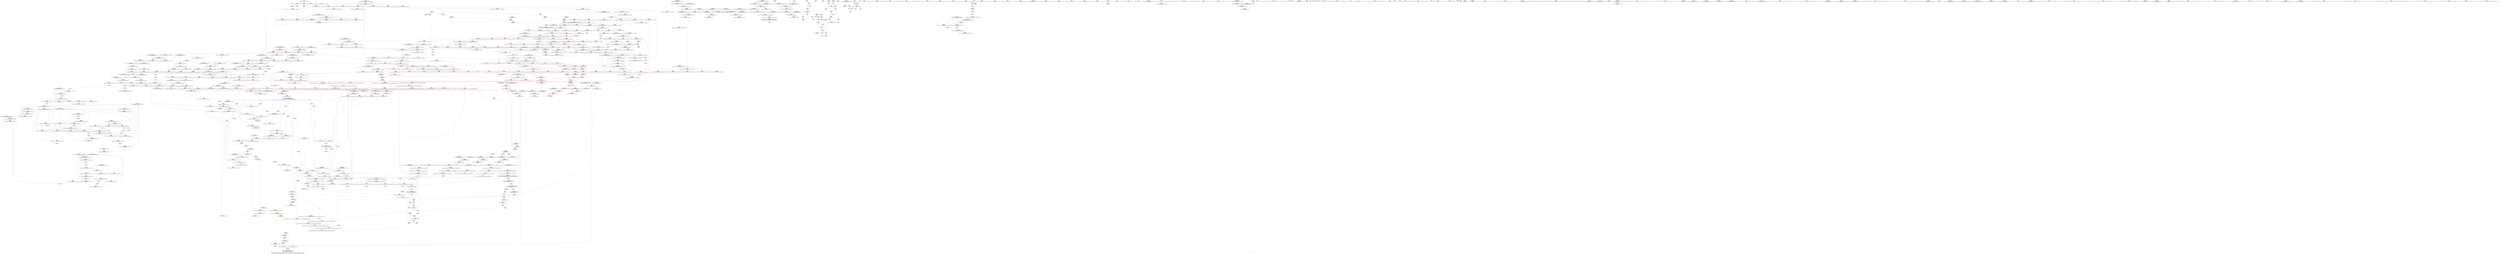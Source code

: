 digraph "SVFG" {
	label="SVFG";

	Node0x560aba906da0 [shape=record,color=grey,label="{NodeID: 0\nNullPtr}"];
	Node0x560aba906da0 -> Node0x560aba962200[style=solid];
	Node0x560aba906da0 -> Node0x560aba981070[style=solid];
	Node0x560aba969b10 [shape=record,color=red,label="{NodeID: 443\n710\<--688\n\<--__len.addr\n_ZSt13__adjust_heapIPiliN9__gnu_cxx5__ops15_Iter_less_iterEEvT_T0_S5_T1_T2_\n}"];
	Node0x560aba969b10 -> Node0x560aba9a0600[style=solid];
	Node0x560aba95d570 [shape=record,color=green,label="{NodeID: 111\n548\<--549\n__comp.addr\<--__comp.addr_field_insensitive\n_ZSt11__make_heapIPiN9__gnu_cxx5__ops15_Iter_less_iterEEvT_S4_RT0_\n}"];
	Node0x560aba95d570 -> Node0x560aba967d00[style=solid];
	Node0x560aba95d570 -> Node0x560aba983600[style=solid];
	Node0x560abaa5b9e0 [shape=record,color=black,label="{NodeID: 1661\n795 = PHI(696, )\n0th arg _ZN9__gnu_cxx5__ops14_Iter_less_valC2ENS0_15_Iter_less_iterE }"];
	Node0x560abaa5b9e0 -> Node0x560aba984d90[style=solid];
	Node0x560aba97f3d0 [shape=record,color=red,label="{NodeID: 554\n1208\<--1183\n\<--__last.addr\n_ZSt25__unguarded_linear_insertIPiN9__gnu_cxx5__ops14_Val_less_iterEEvT_T0_\n}"];
	Node0x560aba97f3d0 -> Node0x560aba987560[style=solid];
	Node0x560aba962400 [shape=record,color=black,label="{NodeID: 222\n46\<--74\nmain_ret\<--\nmain\n}"];
	Node0x560aba984e60 [shape=record,color=blue,label="{NodeID: 665\n809\<--804\n__first.addr\<--__first\n_ZSt11__push_heapIPiliN9__gnu_cxx5__ops14_Iter_less_valEEvT_T0_S5_T1_RT2_\n}"];
	Node0x560aba984e60 -> Node0x560aba97a9e0[style=dashed];
	Node0x560aba984e60 -> Node0x560aba97aab0[style=dashed];
	Node0x560aba984e60 -> Node0x560aba97ab80[style=dashed];
	Node0x560aba984e60 -> Node0x560aba97ac50[style=dashed];
	Node0x560aba970010 [shape=record,color=red,label="{NodeID: 333\n132\<--71\n\<--x\nmain\n}"];
	Node0x560aba970010 -> Node0x560aba99fb80[style=solid];
	Node0x560aba9a3900 [shape=record,color=grey,label="{NodeID: 1108\n859 = Binary(858, 254, )\n}"];
	Node0x560aba9a3900 -> Node0x560aba9854e0[style=solid];
	Node0x560aba959e20 [shape=record,color=green,label="{NodeID: 1\n7\<--1\n__dso_handle\<--dummyObj\nGlob }"];
	Node0x560aba969be0 [shape=record,color=red,label="{NodeID: 444\n744\<--688\n\<--__len.addr\n_ZSt13__adjust_heapIPiliN9__gnu_cxx5__ops15_Iter_less_iterEEvT_T0_S5_T1_T2_\n}"];
	Node0x560aba969be0 -> Node0x560aba9a1b00[style=solid];
	Node0x560aba95d640 [shape=record,color=green,label="{NodeID: 112\n550\<--551\n__len\<--__len_field_insensitive\n_ZSt11__make_heapIPiN9__gnu_cxx5__ops15_Iter_less_iterEEvT_S4_RT0_\n}"];
	Node0x560aba95d640 -> Node0x560aba967dd0[style=solid];
	Node0x560aba95d640 -> Node0x560aba967ea0[style=solid];
	Node0x560aba95d640 -> Node0x560aba9836d0[style=solid];
	Node0x560abaa5baf0 [shape=record,color=black,label="{NodeID: 1662\n1228 = PHI(1169, )\n0th arg _ZSt23__copy_move_backward_a2ILb1EPiS0_ET1_T0_S2_S1_ }"];
	Node0x560abaa5baf0 -> Node0x560aba9878a0[style=solid];
	Node0x560aba97f4a0 [shape=record,color=red,label="{NodeID: 555\n1218\<--1183\n\<--__last.addr\n_ZSt25__unguarded_linear_insertIPiN9__gnu_cxx5__ops14_Val_less_iterEEvT_T0_\n}"];
	Node0x560aba97f4a0 -> Node0x560aba9877d0[style=solid];
	Node0x560aba9624d0 [shape=record,color=black,label="{NodeID: 223\n95\<--94\nidxprom\<--\nmain\n}"];
	Node0x560aba984f30 [shape=record,color=blue,label="{NodeID: 666\n811\<--805\n__holeIndex.addr\<--__holeIndex\n_ZSt11__push_heapIPiliN9__gnu_cxx5__ops14_Iter_less_valEEvT_T0_S5_T1_RT2_\n}"];
	Node0x560aba984f30 -> Node0x560aba97ad20[style=dashed];
	Node0x560aba984f30 -> Node0x560aba9dcf10[style=dashed];
	Node0x560aba9700e0 [shape=record,color=red,label="{NodeID: 334\n129\<--128\n\<--arrayidx12\nmain\n}"];
	Node0x560aba9700e0 -> Node0x560aba962810[style=solid];
	Node0x560aba9a3a80 [shape=record,color=grey,label="{NodeID: 1109\n858 = Binary(857, 115, )\n}"];
	Node0x560aba9a3a80 -> Node0x560aba9a3900[style=solid];
	Node0x560aba959eb0 [shape=record,color=green,label="{NodeID: 2\n8\<--1\n.str\<--dummyObj\nGlob }"];
	Node0x560aba98b850 [shape=record,color=yellow,style=double,label="{NodeID: 1552\n12V_4 = CSCHI(MR_12V_2)\npts\{60 \}\nCS[]|{<s0>19}}"];
	Node0x560aba98b850:s0 -> Node0x560aba9e5c30[style=dashed,color=red];
	Node0x560aba969cb0 [shape=record,color=red,label="{NodeID: 445\n749\<--688\n\<--__len.addr\n_ZSt13__adjust_heapIPiliN9__gnu_cxx5__ops15_Iter_less_iterEEvT_T0_S5_T1_T2_\n}"];
	Node0x560aba969cb0 -> Node0x560aba9a0180[style=solid];
	Node0x560aba9eb620 [shape=record,color=yellow,style=double,label="{NodeID: 1220\n12V_1 = ENCHI(MR_12V_0)\npts\{60 \}\nFun[_ZSt13move_backwardIPiS0_ET0_T_S2_S1_]|{<s0>77}}"];
	Node0x560aba9eb620:s0 -> Node0x560aba9ed980[style=dashed,color=red];
	Node0x560aba95d710 [shape=record,color=green,label="{NodeID: 113\n552\<--553\n__parent\<--__parent_field_insensitive\n_ZSt11__make_heapIPiN9__gnu_cxx5__ops15_Iter_less_iterEEvT_S4_RT0_\n}"];
	Node0x560aba95d710 -> Node0x560aba967f70[style=solid];
	Node0x560aba95d710 -> Node0x560aba968040[style=solid];
	Node0x560aba95d710 -> Node0x560aba968110[style=solid];
	Node0x560aba95d710 -> Node0x560aba9681e0[style=solid];
	Node0x560aba95d710 -> Node0x560aba9837a0[style=solid];
	Node0x560aba95d710 -> Node0x560aba983940[style=solid];
	Node0x560abaa5bc00 [shape=record,color=black,label="{NodeID: 1663\n1229 = PHI(1173, )\n1st arg _ZSt23__copy_move_backward_a2ILb1EPiS0_ET1_T0_S2_S1_ }"];
	Node0x560abaa5bc00 -> Node0x560aba987970[style=solid];
	Node0x560aba97f570 [shape=record,color=red,label="{NodeID: 556\n1196\<--1187\n\<--__next\n_ZSt25__unguarded_linear_insertIPiN9__gnu_cxx5__ops14_Val_less_iterEEvT_T0_\n}"];
	Node0x560aba97f570 -> Node0x560aba96df90[style=solid];
	Node0x560aba9625a0 [shape=record,color=black,label="{NodeID: 224\n107\<--106\nidx.ext\<--\nmain\n}"];
	Node0x560aba985000 [shape=record,color=blue,label="{NodeID: 667\n813\<--806\n__topIndex.addr\<--__topIndex\n_ZSt11__push_heapIPiliN9__gnu_cxx5__ops14_Iter_less_valEEvT_T0_S5_T1_RT2_\n}"];
	Node0x560aba985000 -> Node0x560aba97b130[style=dashed];
	Node0x560aba9701b0 [shape=record,color=red,label="{NodeID: 335\n199\<--189\n\<--__first.addr\n_ZSt4sortIPiEvT_S1_\n|{<s0>13}}"];
	Node0x560aba9701b0:s0 -> Node0x560abaa5f900[style=solid,color=red];
	Node0x560aba976990 [shape=record,color=grey,label="{NodeID: 1110\n438 = Binary(436, 437, )\n}"];
	Node0x560aba976990 -> Node0x560aba9a3480[style=solid];
	Node0x560aba95a160 [shape=record,color=green,label="{NodeID: 3\n10\<--1\n.str.1\<--dummyObj\nGlob }"];
	Node0x560aba969d80 [shape=record,color=red,label="{NodeID: 446\n780\<--692\n\<--__topIndex\n_ZSt13__adjust_heapIPiliN9__gnu_cxx5__ops15_Iter_less_iterEEvT_T0_S5_T1_T2_\n|{<s0>45}}"];
	Node0x560aba969d80:s0 -> Node0x560abaa5de00[style=solid,color=red];
	Node0x560aba95d7e0 [shape=record,color=green,label="{NodeID: 114\n554\<--555\n__value\<--__value_field_insensitive\n_ZSt11__make_heapIPiN9__gnu_cxx5__ops15_Iter_less_iterEEvT_S4_RT0_\n|{|<s1>33}}"];
	Node0x560aba95d7e0 -> Node0x560aba983870[style=solid];
	Node0x560aba95d7e0:s1 -> Node0x560abaa59770[style=solid,color=red];
	Node0x560abaa5bd10 [shape=record,color=black,label="{NodeID: 1664\n1230 = PHI(1174, )\n2nd arg _ZSt23__copy_move_backward_a2ILb1EPiS0_ET1_T0_S2_S1_ }"];
	Node0x560abaa5bd10 -> Node0x560aba987a40[style=solid];
	Node0x560aba97f640 [shape=record,color=red,label="{NodeID: 557\n1200\<--1187\n\<--__next\n_ZSt25__unguarded_linear_insertIPiN9__gnu_cxx5__ops14_Val_less_iterEEvT_T0_\n|{<s0>79}}"];
	Node0x560aba97f640:s0 -> Node0x560abaa5a8a0[style=solid,color=red];
	Node0x560aba962670 [shape=record,color=black,label="{NodeID: 225\n117\<--116\nconv\<--\nmain\n}"];
	Node0x560aba962670 -> Node0x560aba981650[style=solid];
	Node0x560aba9850d0 [shape=record,color=blue,label="{NodeID: 668\n815\<--807\n__value.addr\<--__value\n_ZSt11__push_heapIPiliN9__gnu_cxx5__ops14_Iter_less_valEEvT_T0_S5_T1_RT2_\n|{|<s2>46}}"];
	Node0x560aba9850d0 -> Node0x560aba97b540[style=dashed];
	Node0x560aba9850d0 -> Node0x560aba97b610[style=dashed];
	Node0x560aba9850d0:s2 -> Node0x560aba9f3040[style=dashed,color=red];
	Node0x560aba970280 [shape=record,color=red,label="{NodeID: 336\n200\<--191\n\<--__last.addr\n_ZSt4sortIPiEvT_S1_\n|{<s0>13}}"];
	Node0x560aba970280:s0 -> Node0x560abaa5fa10[style=solid,color=red];
	Node0x560aba976b10 [shape=record,color=grey,label="{NodeID: 1111\n1317 = Binary(113, 1316, )\n}"];
	Node0x560aba95a1f0 [shape=record,color=green,label="{NodeID: 4\n12\<--1\n_ZSt4cout\<--dummyObj\nGlob }"];
	Node0x560aba98bb10 [shape=record,color=yellow,style=double,label="{NodeID: 1554\n12V_2 = CSCHI(MR_12V_1)\npts\{60 \}\nCS[]|{<s0>22}}"];
	Node0x560aba98bb10:s0 -> Node0x560aba9d2df0[style=dashed,color=red];
	Node0x560aba969e50 [shape=record,color=red,label="{NodeID: 447\n709\<--694\n\<--__secondChild\n_ZSt13__adjust_heapIPiliN9__gnu_cxx5__ops15_Iter_less_iterEEvT_T0_S5_T1_T2_\n}"];
	Node0x560aba969e50 -> Node0x560aba977890[style=solid];
	Node0x560aba962a50 [shape=record,color=green,label="{NodeID: 115\n556\<--557\nagg.tmp\<--agg.tmp_field_insensitive\n_ZSt11__make_heapIPiN9__gnu_cxx5__ops15_Iter_less_iterEEvT_S4_RT0_\n}"];
	Node0x560abaa5be20 [shape=record,color=black,label="{NodeID: 1665\n417 = PHI(315, )\n0th arg _ZSt27__unguarded_partition_pivotIPiN9__gnu_cxx5__ops15_Iter_less_iterEET_S4_S4_T0_ }"];
	Node0x560abaa5be20 -> Node0x560aba982aa0[style=solid];
	Node0x560aba97f710 [shape=record,color=red,label="{NodeID: 558\n1205\<--1187\n\<--__next\n_ZSt25__unguarded_linear_insertIPiN9__gnu_cxx5__ops14_Val_less_iterEEvT_T0_\n|{<s0>80}}"];
	Node0x560aba97f710:s0 -> Node0x560abaa59770[style=solid,color=red];
	Node0x560aba962740 [shape=record,color=black,label="{NodeID: 226\n127\<--126\nidxprom11\<--\nmain\n}"];
	Node0x560aba9851a0 [shape=record,color=blue,label="{NodeID: 669\n817\<--808\n__comp.addr\<--__comp\n_ZSt11__push_heapIPiliN9__gnu_cxx5__ops14_Iter_less_valEEvT_T0_S5_T1_RT2_\n}"];
	Node0x560aba9851a0 -> Node0x560aba97b200[style=dashed];
	Node0x560aba970350 [shape=record,color=red,label="{NodeID: 337\n237\<--227\n\<--__first.addr\n_ZSt6__sortIPiN9__gnu_cxx5__ops15_Iter_less_iterEEvT_S4_T0_\n}"];
	Node0x560aba970350 -> Node0x560aba978a90[style=solid];
	Node0x560aba976c90 [shape=record,color=grey,label="{NodeID: 1112\n179 = Binary(178, 80, )\n}"];
	Node0x560aba976c90 -> Node0x560aba981cd0[style=solid];
	Node0x560aba95a280 [shape=record,color=green,label="{NodeID: 5\n13\<--1\n.str.2\<--dummyObj\nGlob }"];
	Node0x560aba969f20 [shape=record,color=red,label="{NodeID: 448\n715\<--694\n\<--__secondChild\n_ZSt13__adjust_heapIPiliN9__gnu_cxx5__ops15_Iter_less_iterEEvT_T0_S5_T1_T2_\n}"];
	Node0x560aba969f20 -> Node0x560aba9a0c00[style=solid];
	Node0x560aba962b20 [shape=record,color=green,label="{NodeID: 116\n586\<--587\n_ZSt4moveIRiEONSt16remove_referenceIT_E4typeEOS2_\<--_ZSt4moveIRiEONSt16remove_referenceIT_E4typeEOS2__field_insensitive\n}"];
	Node0x560abaa5bf30 [shape=record,color=black,label="{NodeID: 1666\n418 = PHI(316, )\n1st arg _ZSt27__unguarded_partition_pivotIPiN9__gnu_cxx5__ops15_Iter_less_iterEET_S4_S4_T0_ }"];
	Node0x560abaa5bf30 -> Node0x560aba982b70[style=solid];
	Node0x560aba97f7e0 [shape=record,color=red,label="{NodeID: 559\n1210\<--1187\n\<--__next\n_ZSt25__unguarded_linear_insertIPiN9__gnu_cxx5__ops14_Val_less_iterEEvT_T0_\n}"];
	Node0x560aba97f7e0 -> Node0x560aba987630[style=solid];
	Node0x560aba962810 [shape=record,color=black,label="{NodeID: 227\n130\<--129\nconv13\<--\nmain\n}"];
	Node0x560aba962810 -> Node0x560aba9817f0[style=solid];
	Node0x560aba985270 [shape=record,color=blue,label="{NodeID: 670\n819\<--828\n__parent\<--div\n_ZSt11__push_heapIPiliN9__gnu_cxx5__ops14_Iter_less_valEEvT_T0_S5_T1_RT2_\n}"];
	Node0x560aba985270 -> Node0x560aba9dd410[style=dashed];
	Node0x560aba970420 [shape=record,color=red,label="{NodeID: 338\n241\<--227\n\<--__first.addr\n_ZSt6__sortIPiN9__gnu_cxx5__ops15_Iter_less_iterEEvT_S4_T0_\n|{<s0>15}}"];
	Node0x560aba970420:s0 -> Node0x560abaa5c370[style=solid,color=red];
	Node0x560aba976e10 [shape=record,color=grey,label="{NodeID: 1113\n1310 = Binary(1309, 249, )\n}"];
	Node0x560aba976e10 -> Node0x560aba988260[style=solid];
	Node0x560aba95a310 [shape=record,color=green,label="{NodeID: 6\n15\<--1\n.str.3\<--dummyObj\nGlob }"];
	Node0x560aba969ff0 [shape=record,color=red,label="{NodeID: 449\n720\<--694\n\<--__secondChild\n_ZSt13__adjust_heapIPiliN9__gnu_cxx5__ops15_Iter_less_iterEEvT_T0_S5_T1_T2_\n}"];
	Node0x560aba9eb9d0 [shape=record,color=yellow,style=double,label="{NodeID: 1224\n12V_1 = ENCHI(MR_12V_0)\npts\{60 \}\nFun[_ZNK9__gnu_cxx5__ops14_Val_less_iterclIiPiEEbRT_T0_]}"];
	Node0x560aba9eb9d0 -> Node0x560aba980d00[style=dashed];
	Node0x560aba962c20 [shape=record,color=green,label="{NodeID: 117\n597\<--598\n_ZSt13__adjust_heapIPiliN9__gnu_cxx5__ops15_Iter_less_iterEEvT_T0_S5_T1_T2_\<--_ZSt13__adjust_heapIPiliN9__gnu_cxx5__ops15_Iter_less_iterEEvT_T0_S5_T1_T2__field_insensitive\n}"];
	Node0x560abaa5c040 [shape=record,color=black,label="{NodeID: 1667\n1291 = PHI(1276, )\n0th arg _ZNSt20__copy_move_backwardILb1ELb1ESt26random_access_iterator_tagE13__copy_move_bIiEEPT_PKS3_S6_S4_ }"];
	Node0x560abaa5c040 -> Node0x560aba987ff0[style=solid];
	Node0x560aba97f8b0 [shape=record,color=red,label="{NodeID: 560\n1212\<--1187\n\<--__next\n_ZSt25__unguarded_linear_insertIPiN9__gnu_cxx5__ops14_Val_less_iterEEvT_T0_\n}"];
	Node0x560aba97f8b0 -> Node0x560aba96e060[style=solid];
	Node0x560aba9628e0 [shape=record,color=black,label="{NodeID: 228\n149\<--148\nconv15\<--\nmain\n}"];
	Node0x560aba9628e0 -> Node0x560aba981b30[style=solid];
	Node0x560aba985340 [shape=record,color=blue,label="{NodeID: 671\n853\<--850\nadd.ptr3\<--\n_ZSt11__push_heapIPiliN9__gnu_cxx5__ops14_Iter_less_valEEvT_T0_S5_T1_RT2_\n}"];
	Node0x560aba985340 -> Node0x560aba9dca10[style=dashed];
	Node0x560aba9704f0 [shape=record,color=red,label="{NodeID: 339\n244\<--227\n\<--__first.addr\n_ZSt6__sortIPiN9__gnu_cxx5__ops15_Iter_less_iterEEvT_S4_T0_\n}"];
	Node0x560aba9704f0 -> Node0x560aba96abd0[style=solid];
	Node0x560aba976f90 [shape=record,color=grey,label="{NodeID: 1114\n1323 = Binary(249, 1322, )\n}"];
	Node0x560aba95ab50 [shape=record,color=green,label="{NodeID: 7\n18\<--1\n\<--dummyObj\nCan only get source location for instruction, argument, global var or function.}"];
	Node0x560aba96a0c0 [shape=record,color=red,label="{NodeID: 450\n723\<--694\n\<--__secondChild\n_ZSt13__adjust_heapIPiliN9__gnu_cxx5__ops15_Iter_less_iterEEvT_T0_S5_T1_T2_\n}"];
	Node0x560aba96a0c0 -> Node0x560aba9a0d80[style=solid];
	Node0x560aba9ebae0 [shape=record,color=yellow,style=double,label="{NodeID: 1225\n219V_1 = ENCHI(MR_219V_0)\npts\{1186 \}\nFun[_ZNK9__gnu_cxx5__ops14_Val_less_iterclIiPiEEbRT_T0_]}"];
	Node0x560aba9ebae0 -> Node0x560aba980c30[style=dashed];
	Node0x560aba962d20 [shape=record,color=green,label="{NodeID: 118\n612\<--613\nthis.addr\<--this.addr_field_insensitive\n_ZNK9__gnu_cxx5__ops15_Iter_less_iterclIPiS3_EEbT_T0_\n}"];
	Node0x560aba962d20 -> Node0x560aba968450[style=solid];
	Node0x560aba962d20 -> Node0x560aba983a10[style=solid];
	Node0x560abaa5c150 [shape=record,color=black,label="{NodeID: 1668\n1292 = PHI(1277, )\n1st arg _ZNSt20__copy_move_backwardILb1ELb1ESt26random_access_iterator_tagE13__copy_move_bIiEEPT_PKS3_S6_S4_ }"];
	Node0x560abaa5c150 -> Node0x560aba9880c0[style=solid];
	Node0x560aba97f980 [shape=record,color=red,label="{NodeID: 561\n1192\<--1191\n\<--call\n_ZSt25__unguarded_linear_insertIPiN9__gnu_cxx5__ops14_Val_less_iterEEvT_T0_\n}"];
	Node0x560aba97f980 -> Node0x560aba9872f0[style=solid];
	Node0x560aba96ab40 [shape=record,color=black,label="{NodeID: 229\n245\<--243\nsub.ptr.lhs.cast\<--\n_ZSt6__sortIPiN9__gnu_cxx5__ops15_Iter_less_iterEEvT_S4_T0_\n}"];
	Node0x560aba96ab40 -> Node0x560aba9a3000[style=solid];
	Node0x560aba985410 [shape=record,color=blue,label="{NodeID: 672\n811\<--855\n__holeIndex.addr\<--\n_ZSt11__push_heapIPiliN9__gnu_cxx5__ops14_Iter_less_valEEvT_T0_S5_T1_RT2_\n}"];
	Node0x560aba985410 -> Node0x560aba97af90[style=dashed];
	Node0x560aba985410 -> Node0x560aba9dcf10[style=dashed];
	Node0x560aba9705c0 [shape=record,color=red,label="{NodeID: 340\n258\<--227\n\<--__first.addr\n_ZSt6__sortIPiN9__gnu_cxx5__ops15_Iter_less_iterEEvT_S4_T0_\n|{<s0>16}}"];
	Node0x560aba9705c0:s0 -> Node0x560abaa59130[style=solid,color=red];
	Node0x560aba977110 [shape=record,color=grey,label="{NodeID: 1115\n143 = cmp(142, 113, )\n}"];
	Node0x560aba95abe0 [shape=record,color=green,label="{NodeID: 8\n74\<--1\n\<--dummyObj\nCan only get source location for instruction, argument, global var or function.}"];
	Node0x560aba98c090 [shape=record,color=yellow,style=double,label="{NodeID: 1558\n12V_2 = CSCHI(MR_12V_1)\npts\{60 \}\nCS[]|{<s0>27}}"];
	Node0x560aba98c090:s0 -> Node0x560aba9e1010[style=dashed,color=red];
	Node0x560aba96a190 [shape=record,color=red,label="{NodeID: 451\n728\<--694\n\<--__secondChild\n_ZSt13__adjust_heapIPiliN9__gnu_cxx5__ops15_Iter_less_iterEEvT_T0_S5_T1_T2_\n}"];
	Node0x560aba96a190 -> Node0x560aba9a1380[style=solid];
	Node0x560aba962df0 [shape=record,color=green,label="{NodeID: 119\n614\<--615\n__it1.addr\<--__it1.addr_field_insensitive\n_ZNK9__gnu_cxx5__ops15_Iter_less_iterclIPiS3_EEbT_T0_\n}"];
	Node0x560aba962df0 -> Node0x560aba968520[style=solid];
	Node0x560aba962df0 -> Node0x560aba983ae0[style=solid];
	Node0x560abaa5c260 [shape=record,color=black,label="{NodeID: 1669\n1293 = PHI(1278, )\n2nd arg _ZNSt20__copy_move_backwardILb1ELb1ESt26random_access_iterator_tagE13__copy_move_bIiEEPT_PKS3_S6_S4_ }"];
	Node0x560abaa5c260 -> Node0x560aba988190[style=solid];
	Node0x560aba97fa50 [shape=record,color=red,label="{NodeID: 562\n1207\<--1206\n\<--call2\n_ZSt25__unguarded_linear_insertIPiN9__gnu_cxx5__ops14_Val_less_iterEEvT_T0_\n}"];
	Node0x560aba97fa50 -> Node0x560aba987560[style=solid];
	Node0x560aba96abd0 [shape=record,color=black,label="{NodeID: 230\n246\<--244\nsub.ptr.rhs.cast\<--\n_ZSt6__sortIPiN9__gnu_cxx5__ops15_Iter_less_iterEEvT_S4_T0_\n}"];
	Node0x560aba96abd0 -> Node0x560aba9a3000[style=solid];
	Node0x560aba9854e0 [shape=record,color=blue,label="{NodeID: 673\n819\<--859\n__parent\<--div5\n_ZSt11__push_heapIPiliN9__gnu_cxx5__ops14_Iter_less_valEEvT_T0_S5_T1_RT2_\n}"];
	Node0x560aba9854e0 -> Node0x560aba9dd410[style=dashed];
	Node0x560aba970690 [shape=record,color=red,label="{NodeID: 341\n238\<--229\n\<--__last.addr\n_ZSt6__sortIPiN9__gnu_cxx5__ops15_Iter_less_iterEEvT_S4_T0_\n}"];
	Node0x560aba970690 -> Node0x560aba978a90[style=solid];
	Node0x560aba977290 [shape=record,color=grey,label="{NodeID: 1116\n367 = cmp(366, 300, )\n}"];
	Node0x560aba95ac70 [shape=record,color=green,label="{NodeID: 9\n80\<--1\n\<--dummyObj\nCan only get source location for instruction, argument, global var or function.}"];
	Node0x560aba98c1f0 [shape=record,color=yellow,style=double,label="{NodeID: 1559\n12V_3 = CSCHI(MR_12V_2)\npts\{60 \}\nCS[]|{<s0>18}}"];
	Node0x560aba98c1f0:s0 -> Node0x560aba98b850[style=dashed,color=blue];
	Node0x560aba96a260 [shape=record,color=red,label="{NodeID: 452\n733\<--694\n\<--__secondChild\n_ZSt13__adjust_heapIPiliN9__gnu_cxx5__ops15_Iter_less_iterEEvT_T0_S5_T1_T2_\n}"];
	Node0x560aba962ec0 [shape=record,color=green,label="{NodeID: 120\n616\<--617\n__it2.addr\<--__it2.addr_field_insensitive\n_ZNK9__gnu_cxx5__ops15_Iter_less_iterclIPiS3_EEbT_T0_\n}"];
	Node0x560aba962ec0 -> Node0x560aba9685f0[style=solid];
	Node0x560aba962ec0 -> Node0x560aba983bb0[style=solid];
	Node0x560abaa5c370 [shape=record,color=black,label="{NodeID: 1670\n270 = PHI(241, 321, )\n0th arg _ZSt16__introsort_loopIPilN9__gnu_cxx5__ops15_Iter_less_iterEEvT_S4_T0_T1_ }"];
	Node0x560abaa5c370 -> Node0x560aba9820e0[style=solid];
	Node0x560aba97fb20 [shape=record,color=red,label="{NodeID: 563\n1217\<--1216\n\<--call4\n_ZSt25__unguarded_linear_insertIPiN9__gnu_cxx5__ops14_Val_less_iterEEvT_T0_\n}"];
	Node0x560aba97fb20 -> Node0x560aba9877d0[style=solid];
	Node0x560aba96aca0 [shape=record,color=black,label="{NodeID: 231\n295\<--293\nsub.ptr.lhs.cast\<--\n_ZSt16__introsort_loopIPilN9__gnu_cxx5__ops15_Iter_less_iterEEvT_S4_T0_T1_\n}"];
	Node0x560aba96aca0 -> Node0x560aba9a2700[style=solid];
	Node0x560aba9855b0 [shape=record,color=blue,label="{NodeID: 674\n866\<--863\nadd.ptr7\<--\n_ZSt11__push_heapIPiliN9__gnu_cxx5__ops14_Iter_less_valEEvT_T0_S5_T1_RT2_\n|{<s0>45}}"];
	Node0x560aba9855b0:s0 -> Node0x560aba98ad50[style=dashed,color=blue];
	Node0x560aba970760 [shape=record,color=red,label="{NodeID: 342\n242\<--229\n\<--__last.addr\n_ZSt6__sortIPiN9__gnu_cxx5__ops15_Iter_less_iterEEvT_S4_T0_\n|{<s0>15}}"];
	Node0x560aba970760:s0 -> Node0x560abaa5c4c0[style=solid,color=red];
	Node0x560aba977410 [shape=record,color=grey,label="{NodeID: 1117\n92 = cmp(90, 91, )\n}"];
	Node0x560aba95ad00 [shape=record,color=green,label="{NodeID: 10\n113\<--1\n\<--dummyObj\nCan only get source location for instruction, argument, global var or function.|{<s0>38}}"];
	Node0x560aba95ad00:s0 -> Node0x560abaa5f4b0[style=solid,color=red];
	Node0x560aba96a330 [shape=record,color=red,label="{NodeID: 453\n741\<--694\n\<--__secondChild\n_ZSt13__adjust_heapIPiliN9__gnu_cxx5__ops15_Iter_less_iterEEvT_T0_S5_T1_T2_\n}"];
	Node0x560aba96a330 -> Node0x560aba984980[style=solid];
	Node0x560aba962f90 [shape=record,color=green,label="{NodeID: 121\n633\<--634\n__first.addr\<--__first.addr_field_insensitive\n_ZSt10__pop_heapIPiN9__gnu_cxx5__ops15_Iter_less_iterEEvT_S4_S4_RT0_\n}"];
	Node0x560aba962f90 -> Node0x560aba968860[style=solid];
	Node0x560aba962f90 -> Node0x560aba968930[style=solid];
	Node0x560aba962f90 -> Node0x560aba968a00[style=solid];
	Node0x560aba962f90 -> Node0x560aba983c80[style=solid];
	Node0x560abaa5c4c0 [shape=record,color=black,label="{NodeID: 1671\n271 = PHI(242, 322, )\n1st arg _ZSt16__introsort_loopIPilN9__gnu_cxx5__ops15_Iter_less_iterEEvT_S4_T0_T1_ }"];
	Node0x560abaa5c4c0 -> Node0x560aba9821b0[style=solid];
	Node0x560aba97fbf0 [shape=record,color=red,label="{NodeID: 564\n1240\<--1231\n\<--__first.addr\n_ZSt23__copy_move_backward_a2ILb1EPiS0_ET1_T0_S2_S1_\n|{<s0>82}}"];
	Node0x560aba97fbf0:s0 -> Node0x560abaa5e3d0[style=solid,color=red];
	Node0x560aba96ad70 [shape=record,color=black,label="{NodeID: 232\n296\<--294\nsub.ptr.rhs.cast\<--\n_ZSt16__introsort_loopIPilN9__gnu_cxx5__ops15_Iter_less_iterEEvT_S4_T0_T1_\n}"];
	Node0x560aba96ad70 -> Node0x560aba9a2700[style=solid];
	Node0x560aba985680 [shape=record,color=blue,label="{NodeID: 675\n873\<--870\nthis.addr\<--this\n_ZNK9__gnu_cxx5__ops14_Iter_less_valclIPiiEEbT_RT0_\n}"];
	Node0x560aba985680 -> Node0x560aba97b6e0[style=dashed];
	Node0x560aba970830 [shape=record,color=red,label="{NodeID: 343\n243\<--229\n\<--__last.addr\n_ZSt6__sortIPiN9__gnu_cxx5__ops15_Iter_less_iterEEvT_S4_T0_\n}"];
	Node0x560aba970830 -> Node0x560aba96ab40[style=solid];
	Node0x560aba977590 [shape=record,color=grey,label="{NodeID: 1118\n600 = cmp(599, 113, )\n}"];
	Node0x560aba95ae00 [shape=record,color=green,label="{NodeID: 11\n115\<--1\n\<--dummyObj\nCan only get source location for instruction, argument, global var or function.}"];
	Node0x560aba96a400 [shape=record,color=red,label="{NodeID: 454\n748\<--694\n\<--__secondChild\n_ZSt13__adjust_heapIPiliN9__gnu_cxx5__ops15_Iter_less_iterEEvT_T0_S5_T1_T2_\n}"];
	Node0x560aba96a400 -> Node0x560aba978310[style=solid];
	Node0x560aba963060 [shape=record,color=green,label="{NodeID: 122\n635\<--636\n__last.addr\<--__last.addr_field_insensitive\n_ZSt10__pop_heapIPiN9__gnu_cxx5__ops15_Iter_less_iterEEvT_S4_S4_RT0_\n}"];
	Node0x560aba963060 -> Node0x560aba968ad0[style=solid];
	Node0x560aba963060 -> Node0x560aba983d50[style=solid];
	Node0x560abaa5c610 [shape=record,color=black,label="{NodeID: 1672\n272 = PHI(253, 323, )\n2nd arg _ZSt16__introsort_loopIPilN9__gnu_cxx5__ops15_Iter_less_iterEEvT_S4_T0_T1_ }"];
	Node0x560abaa5c610 -> Node0x560aba982280[style=solid];
	Node0x560aba97fcc0 [shape=record,color=red,label="{NodeID: 565\n1244\<--1233\n\<--__last.addr\n_ZSt23__copy_move_backward_a2ILb1EPiS0_ET1_T0_S2_S1_\n|{<s0>83}}"];
	Node0x560aba97fcc0:s0 -> Node0x560abaa5e3d0[style=solid,color=red];
	Node0x560aba96ae40 [shape=record,color=black,label="{NodeID: 233\n339\<--335\ncast\<--\n_ZSt4__lgl\n}"];
	Node0x560aba985750 [shape=record,color=blue,label="{NodeID: 676\n875\<--871\n__it.addr\<--__it\n_ZNK9__gnu_cxx5__ops14_Iter_less_valclIPiiEEbT_RT0_\n}"];
	Node0x560aba985750 -> Node0x560aba97b7b0[style=dashed];
	Node0x560aba970900 [shape=record,color=red,label="{NodeID: 344\n259\<--229\n\<--__last.addr\n_ZSt6__sortIPiN9__gnu_cxx5__ops15_Iter_less_iterEEvT_S4_T0_\n|{<s0>16}}"];
	Node0x560aba970900:s0 -> Node0x560abaa59270[style=solid,color=red];
	Node0x560aba977710 [shape=record,color=grey,label="{NodeID: 1119\n124 = cmp(123, 74, )\n}"];
	Node0x560aba95af00 [shape=record,color=green,label="{NodeID: 12\n140\<--1\n\<--dummyObj\nCan only get source location for instruction, argument, global var or function.}"];
	Node0x560aba96a4d0 [shape=record,color=red,label="{NodeID: 455\n754\<--694\n\<--__secondChild\n_ZSt13__adjust_heapIPiliN9__gnu_cxx5__ops15_Iter_less_iterEEvT_T0_S5_T1_T2_\n}"];
	Node0x560aba96a4d0 -> Node0x560aba9a2100[style=solid];
	Node0x560aba963130 [shape=record,color=green,label="{NodeID: 123\n637\<--638\n__result.addr\<--__result.addr_field_insensitive\n_ZSt10__pop_heapIPiN9__gnu_cxx5__ops15_Iter_less_iterEEvT_S4_S4_RT0_\n}"];
	Node0x560aba963130 -> Node0x560aba968ba0[style=solid];
	Node0x560aba963130 -> Node0x560aba968c70[style=solid];
	Node0x560aba963130 -> Node0x560aba983e20[style=solid];
	Node0x560abaa5c760 [shape=record,color=black,label="{NodeID: 1673\n1260 = PHI(1241, )\n0th arg _ZSt22__copy_move_backward_aILb1EPiS0_ET1_T0_S2_S1_ }"];
	Node0x560abaa5c760 -> Node0x560aba987be0[style=solid];
	Node0x560aba97fd90 [shape=record,color=red,label="{NodeID: 566\n1246\<--1235\n\<--__result.addr\n_ZSt23__copy_move_backward_a2ILb1EPiS0_ET1_T0_S2_S1_\n|{<s0>84}}"];
	Node0x560aba97fd90:s0 -> Node0x560abaa5e3d0[style=solid,color=red];
	Node0x560aba96af10 [shape=record,color=black,label="{NodeID: 234\n340\<--335\nconv\<--\n_ZSt4__lgl\n}"];
	Node0x560aba96af10 -> Node0x560aba9a0780[style=solid];
	Node0x560aba985820 [shape=record,color=blue,label="{NodeID: 677\n877\<--872\n__val.addr\<--__val\n_ZNK9__gnu_cxx5__ops14_Iter_less_valclIPiiEEbT_RT0_\n}"];
	Node0x560aba985820 -> Node0x560aba97b880[style=dashed];
	Node0x560aba9709d0 [shape=record,color=red,label="{NodeID: 345\n294\<--275\n\<--__first.addr\n_ZSt16__introsort_loopIPilN9__gnu_cxx5__ops15_Iter_less_iterEEvT_S4_T0_T1_\n}"];
	Node0x560aba9709d0 -> Node0x560aba96ad70[style=solid];
	Node0x560aba977890 [shape=record,color=grey,label="{NodeID: 1120\n713 = cmp(709, 712, )\n}"];
	Node0x560aba95b000 [shape=record,color=green,label="{NodeID: 13\n155\<--1\n\<--dummyObj\nCan only get source location for instruction, argument, global var or function.}"];
	Node0x560aba96a5a0 [shape=record,color=red,label="{NodeID: 456\n759\<--694\n\<--__secondChild\n_ZSt13__adjust_heapIPiliN9__gnu_cxx5__ops15_Iter_less_iterEEvT_T0_S5_T1_T2_\n}"];
	Node0x560aba96a5a0 -> Node0x560aba9a2280[style=solid];
	Node0x560aba9ec050 [shape=record,color=yellow,style=double,label="{NodeID: 1231\n12V_1 = ENCHI(MR_12V_0)\npts\{60 \}\nFun[_ZSt4sortIPiEvT_S1_]|{<s0>13}}"];
	Node0x560aba9ec050:s0 -> Node0x560aba9f2c60[style=dashed,color=red];
	Node0x560aba963200 [shape=record,color=green,label="{NodeID: 124\n639\<--640\n__comp.addr\<--__comp.addr_field_insensitive\n_ZSt10__pop_heapIPiN9__gnu_cxx5__ops15_Iter_less_iterEEvT_S4_S4_RT0_\n}"];
	Node0x560aba963200 -> Node0x560aba968d40[style=solid];
	Node0x560aba963200 -> Node0x560aba983ef0[style=solid];
	Node0x560abaa5c870 [shape=record,color=black,label="{NodeID: 1674\n1261 = PHI(1245, )\n1st arg _ZSt22__copy_move_backward_aILb1EPiS0_ET1_T0_S2_S1_ }"];
	Node0x560abaa5c870 -> Node0x560aba987cb0[style=solid];
	Node0x560aba97fe60 [shape=record,color=red,label="{NodeID: 567\n1257\<--1254\n\<--__it.addr\n_ZSt12__miter_baseIPiET_S1_\n}"];
	Node0x560aba97fe60 -> Node0x560aba96c0f0[style=solid];
	Node0x560aba96afe0 [shape=record,color=black,label="{NodeID: 235\n329\<--341\n_ZSt4__lgl_ret\<--sub\n_ZSt4__lgl\n|{<s0>14}}"];
	Node0x560aba96afe0:s0 -> Node0x560abaa556c0[style=solid,color=blue];
	Node0x560aba9858f0 [shape=record,color=blue,label="{NodeID: 678\n896\<--890\n__result.addr\<--__result\n_ZSt22__move_median_to_firstIPiN9__gnu_cxx5__ops15_Iter_less_iterEEvT_S4_S4_S4_T0_\n}"];
	Node0x560aba9858f0 -> Node0x560aba97baf0[style=dashed];
	Node0x560aba9858f0 -> Node0x560aba97bbc0[style=dashed];
	Node0x560aba9858f0 -> Node0x560aba97bc90[style=dashed];
	Node0x560aba9858f0 -> Node0x560aba97bd60[style=dashed];
	Node0x560aba9858f0 -> Node0x560aba97be30[style=dashed];
	Node0x560aba9858f0 -> Node0x560aba97bf00[style=dashed];
	Node0x560aba970aa0 [shape=record,color=red,label="{NodeID: 346\n305\<--275\n\<--__first.addr\n_ZSt16__introsort_loopIPilN9__gnu_cxx5__ops15_Iter_less_iterEEvT_S4_T0_T1_\n|{<s0>17}}"];
	Node0x560aba970aa0:s0 -> Node0x560abaa589b0[style=solid,color=red];
	Node0x560aba977a10 [shape=record,color=grey,label="{NodeID: 1121\n1144 = cmp(1142, 1143, )\n}"];
	Node0x560aba95b100 [shape=record,color=green,label="{NodeID: 14\n249\<--1\n\<--dummyObj\nCan only get source location for instruction, argument, global var or function.}"];
	Node0x560aba98c8d0 [shape=record,color=yellow,style=double,label="{NodeID: 1564\n12V_2 = CSCHI(MR_12V_1)\npts\{60 \}\nCS[]|{<s0>69|<s1>69}}"];
	Node0x560aba98c8d0:s0 -> Node0x560aba97eae0[style=dashed,color=blue];
	Node0x560aba98c8d0:s1 -> Node0x560aba986ad0[style=dashed,color=blue];
	Node0x560aba96a670 [shape=record,color=red,label="{NodeID: 457\n768\<--694\n\<--__secondChild\n_ZSt13__adjust_heapIPiliN9__gnu_cxx5__ops15_Iter_less_iterEEvT_T0_S5_T1_T2_\n}"];
	Node0x560aba96a670 -> Node0x560aba9a2580[style=solid];
	Node0x560aba9ec130 [shape=record,color=yellow,style=double,label="{NodeID: 1232\n12V_1 = ENCHI(MR_12V_0)\npts\{60 \}\nFun[_ZSt22__move_median_to_firstIPiN9__gnu_cxx5__ops15_Iter_less_iterEEvT_S4_S4_S4_T0_]|{<s0>49|<s1>50|<s2>51|<s3>52|<s4>53|<s5>54|<s6>55|<s7>56|<s8>57|<s9>58|<s10>59}}"];
	Node0x560aba9ec130:s0 -> Node0x560aba9eee90[style=dashed,color=red];
	Node0x560aba9ec130:s1 -> Node0x560aba9eee90[style=dashed,color=red];
	Node0x560aba9ec130:s2 -> Node0x560aba9ef430[style=dashed,color=red];
	Node0x560aba9ec130:s3 -> Node0x560aba9eee90[style=dashed,color=red];
	Node0x560aba9ec130:s4 -> Node0x560aba9ef430[style=dashed,color=red];
	Node0x560aba9ec130:s5 -> Node0x560aba9ef430[style=dashed,color=red];
	Node0x560aba9ec130:s6 -> Node0x560aba9eee90[style=dashed,color=red];
	Node0x560aba9ec130:s7 -> Node0x560aba9ef430[style=dashed,color=red];
	Node0x560aba9ec130:s8 -> Node0x560aba9eee90[style=dashed,color=red];
	Node0x560aba9ec130:s9 -> Node0x560aba9ef430[style=dashed,color=red];
	Node0x560aba9ec130:s10 -> Node0x560aba9ef430[style=dashed,color=red];
	Node0x560aba9632d0 [shape=record,color=green,label="{NodeID: 125\n641\<--642\n__value\<--__value_field_insensitive\n_ZSt10__pop_heapIPiN9__gnu_cxx5__ops15_Iter_less_iterEEvT_S4_S4_RT0_\n|{|<s1>37}}"];
	Node0x560aba9632d0 -> Node0x560aba983fc0[style=solid];
	Node0x560aba9632d0:s1 -> Node0x560abaa59770[style=solid,color=red];
	Node0x560abaa5c980 [shape=record,color=black,label="{NodeID: 1675\n1262 = PHI(1247, )\n2nd arg _ZSt22__copy_move_backward_aILb1EPiS0_ET1_T0_S2_S1_ }"];
	Node0x560abaa5c980 -> Node0x560aba987d80[style=solid];
	Node0x560aba97ff30 [shape=record,color=red,label="{NodeID: 568\n1276\<--1263\n\<--__first.addr\n_ZSt22__copy_move_backward_aILb1EPiS0_ET1_T0_S2_S1_\n|{<s0>86}}"];
	Node0x560aba97ff30:s0 -> Node0x560abaa5c040[style=solid,color=red];
	Node0x560aba9f2ac0 [shape=record,color=yellow,style=double,label="{NodeID: 1343\n134V_1 = ENCHI(MR_134V_0)\npts\{555 642 816 1032 1064 1186 \}\nFun[_ZSt13__adjust_heapIPiliN9__gnu_cxx5__ops15_Iter_less_iterEEvT_T0_S5_T1_T2_]}"];
	Node0x560aba9f2ac0 -> Node0x560aba96a740[style=dashed];
	Node0x560aba9f2ac0 -> Node0x560aba96a810[style=dashed];
	Node0x560aba9f2ac0 -> Node0x560aba96a8e0[style=dashed];
	Node0x560aba96b0b0 [shape=record,color=black,label="{NodeID: 236\n363\<--361\nsub.ptr.lhs.cast\<--\n_ZSt22__final_insertion_sortIPiN9__gnu_cxx5__ops15_Iter_less_iterEEvT_S4_T0_\n}"];
	Node0x560aba96b0b0 -> Node0x560aba99fe80[style=solid];
	Node0x560aba9859c0 [shape=record,color=blue,label="{NodeID: 679\n898\<--891\n__a.addr\<--__a\n_ZSt22__move_median_to_firstIPiN9__gnu_cxx5__ops15_Iter_less_iterEEvT_S4_S4_S4_T0_\n}"];
	Node0x560aba9859c0 -> Node0x560aba97bfd0[style=dashed];
	Node0x560aba9859c0 -> Node0x560aba97c0a0[style=dashed];
	Node0x560aba9859c0 -> Node0x560aba97c170[style=dashed];
	Node0x560aba9859c0 -> Node0x560aba97c240[style=dashed];
	Node0x560aba9859c0 -> Node0x560aba97c310[style=dashed];
	Node0x560aba970b70 [shape=record,color=red,label="{NodeID: 347\n315\<--275\n\<--__first.addr\n_ZSt16__introsort_loopIPilN9__gnu_cxx5__ops15_Iter_less_iterEEvT_S4_T0_T1_\n|{<s0>18}}"];
	Node0x560aba970b70:s0 -> Node0x560abaa5be20[style=solid,color=red];
	Node0x560aba977b90 [shape=record,color=grey,label="{NodeID: 1122\n626 = cmp(623, 625, )\n}"];
	Node0x560aba977b90 -> Node0x560aba96b9a0[style=solid];
	Node0x560aba95b200 [shape=record,color=green,label="{NodeID: 15\n254\<--1\n\<--dummyObj\nCan only get source location for instruction, argument, global var or function.}"];
	Node0x560aba98ca30 [shape=record,color=yellow,style=double,label="{NodeID: 1565\n12V_3 = CSCHI(MR_12V_2)\npts\{60 \}\nCS[]|{<s0>30|<s1>31}}"];
	Node0x560aba98ca30:s0 -> Node0x560aba9d32f0[style=dashed,color=blue];
	Node0x560aba98ca30:s1 -> Node0x560aba9e5230[style=dashed,color=blue];
	Node0x560aba96a740 [shape=record,color=red,label="{NodeID: 458\n736\<--735\n\<--call4\n_ZSt13__adjust_heapIPiliN9__gnu_cxx5__ops15_Iter_less_iterEEvT_T0_S5_T1_T2_\n}"];
	Node0x560aba96a740 -> Node0x560aba9848b0[style=solid];
	Node0x560aba9633a0 [shape=record,color=green,label="{NodeID: 126\n643\<--644\nagg.tmp\<--agg.tmp_field_insensitive\n_ZSt10__pop_heapIPiN9__gnu_cxx5__ops15_Iter_less_iterEEvT_S4_S4_RT0_\n}"];
	Node0x560abaa5ca90 [shape=record,color=black,label="{NodeID: 1676\n609 = PHI(464, 682, 894, 894, 894, 894, 894, 963, 963, 1055, )\n0th arg _ZNK9__gnu_cxx5__ops15_Iter_less_iterclIPiS3_EEbT_T0_ }"];
	Node0x560abaa5ca90 -> Node0x560aba983a10[style=solid];
	Node0x560aba980000 [shape=record,color=red,label="{NodeID: 569\n1277\<--1265\n\<--__last.addr\n_ZSt22__copy_move_backward_aILb1EPiS0_ET1_T0_S2_S1_\n|{<s0>86}}"];
	Node0x560aba980000:s0 -> Node0x560abaa5c150[style=solid,color=red];
	Node0x560aba9f2c60 [shape=record,color=yellow,style=double,label="{NodeID: 1344\n12V_1 = ENCHI(MR_12V_0)\npts\{60 \}\nFun[_ZSt6__sortIPiN9__gnu_cxx5__ops15_Iter_less_iterEEvT_S4_T0_]|{|<s1>15}}"];
	Node0x560aba9f2c60 -> Node0x560aba9e8930[style=dashed];
	Node0x560aba9f2c60:s1 -> Node0x560aba9e5c30[style=dashed,color=red];
	Node0x560aba96b180 [shape=record,color=black,label="{NodeID: 237\n364\<--362\nsub.ptr.rhs.cast\<--\n_ZSt22__final_insertion_sortIPiN9__gnu_cxx5__ops15_Iter_less_iterEEvT_S4_T0_\n}"];
	Node0x560aba96b180 -> Node0x560aba99fe80[style=solid];
	Node0x560aba985a90 [shape=record,color=blue,label="{NodeID: 680\n900\<--892\n__b.addr\<--__b\n_ZSt22__move_median_to_firstIPiN9__gnu_cxx5__ops15_Iter_less_iterEEvT_S4_S4_S4_T0_\n}"];
	Node0x560aba985a90 -> Node0x560aba97c3e0[style=dashed];
	Node0x560aba985a90 -> Node0x560aba97c4b0[style=dashed];
	Node0x560aba985a90 -> Node0x560aba97c580[style=dashed];
	Node0x560aba985a90 -> Node0x560aba97c650[style=dashed];
	Node0x560aba985a90 -> Node0x560aba97c720[style=dashed];
	Node0x560aba970c40 [shape=record,color=red,label="{NodeID: 348\n293\<--277\n\<--__last.addr\n_ZSt16__introsort_loopIPilN9__gnu_cxx5__ops15_Iter_less_iterEEvT_S4_T0_T1_\n}"];
	Node0x560aba970c40 -> Node0x560aba96aca0[style=solid];
	Node0x560aba977d10 [shape=record,color=grey,label="{NodeID: 1123\n84 = cmp(82, 83, )\n}"];
	Node0x560aba95b300 [shape=record,color=green,label="{NodeID: 16\n300\<--1\n\<--dummyObj\nCan only get source location for instruction, argument, global var or function.}"];
	Node0x560aba96a810 [shape=record,color=red,label="{NodeID: 459\n763\<--762\n\<--call15\n_ZSt13__adjust_heapIPiliN9__gnu_cxx5__ops15_Iter_less_iterEEvT_T0_S5_T1_T2_\n}"];
	Node0x560aba96a810 -> Node0x560aba984b20[style=solid];
	Node0x560aba963470 [shape=record,color=green,label="{NodeID: 127\n672\<--673\n__t.addr\<--__t.addr_field_insensitive\n_ZSt4moveIRiEONSt16remove_referenceIT_E4typeEOS2_\n}"];
	Node0x560aba963470 -> Node0x560aba969080[style=solid];
	Node0x560aba963470 -> Node0x560aba984160[style=solid];
	Node0x560abaa5cfc0 [shape=record,color=black,label="{NodeID: 1677\n610 = PHI(489, 721, 908, 912, 922, 936, 944, 976, 988, 1086, )\n1st arg _ZNK9__gnu_cxx5__ops15_Iter_less_iterclIPiS3_EEbT_T0_ }"];
	Node0x560abaa5cfc0 -> Node0x560aba983ae0[style=solid];
	Node0x560aba9800d0 [shape=record,color=red,label="{NodeID: 570\n1278\<--1267\n\<--__result.addr\n_ZSt22__copy_move_backward_aILb1EPiS0_ET1_T0_S2_S1_\n|{<s0>86}}"];
	Node0x560aba9800d0:s0 -> Node0x560abaa5c260[style=solid,color=red];
	Node0x560aba96b250 [shape=record,color=black,label="{NodeID: 238\n436\<--434\nsub.ptr.lhs.cast\<--\n_ZSt27__unguarded_partition_pivotIPiN9__gnu_cxx5__ops15_Iter_less_iterEET_S4_S4_T0_\n}"];
	Node0x560aba96b250 -> Node0x560aba976990[style=solid];
	Node0x560aba985b60 [shape=record,color=blue,label="{NodeID: 681\n902\<--893\n__c.addr\<--__c\n_ZSt22__move_median_to_firstIPiN9__gnu_cxx5__ops15_Iter_less_iterEEvT_S4_S4_S4_T0_\n}"];
	Node0x560aba985b60 -> Node0x560aba97c7f0[style=dashed];
	Node0x560aba985b60 -> Node0x560aba97c8c0[style=dashed];
	Node0x560aba985b60 -> Node0x560aba97c990[style=dashed];
	Node0x560aba985b60 -> Node0x560aba97ca60[style=dashed];
	Node0x560aba985b60 -> Node0x560aba97cb30[style=dashed];
	Node0x560aba985b60 -> Node0x560aba97cc00[style=dashed];
	Node0x560aba970d10 [shape=record,color=red,label="{NodeID: 349\n306\<--277\n\<--__last.addr\n_ZSt16__introsort_loopIPilN9__gnu_cxx5__ops15_Iter_less_iterEEvT_S4_T0_T1_\n|{<s0>17}}"];
	Node0x560aba970d10:s0 -> Node0x560abaa58af0[style=solid,color=red];
	Node0x560aba977e90 [shape=record,color=grey,label="{NodeID: 1124\n567 = cmp(566, 254, )\n}"];
	Node0x560aba95b400 [shape=record,color=green,label="{NodeID: 17\n336\<--1\n\<--dummyObj\nCan only get source location for instruction, argument, global var or function.}"];
	Node0x560aba96a8e0 [shape=record,color=red,label="{NodeID: 460\n782\<--781\n\<--call20\n_ZSt13__adjust_heapIPiliN9__gnu_cxx5__ops15_Iter_less_iterEEvT_T0_S5_T1_T2_\n|{<s0>45}}"];
	Node0x560aba96a8e0:s0 -> Node0x560abaa5df10[style=solid,color=red];
	Node0x560aba963540 [shape=record,color=green,label="{NodeID: 128\n682\<--683\n__comp\<--__comp_field_insensitive\n_ZSt13__adjust_heapIPiliN9__gnu_cxx5__ops15_Iter_less_iterEEvT_T0_S5_T1_T2_\n|{<s0>39|<s1>42}}"];
	Node0x560aba963540:s0 -> Node0x560abaa5ca90[style=solid,color=red];
	Node0x560aba963540:s1 -> Node0x560abaa5b450[style=solid,color=red];
	Node0x560abaa5d340 [shape=record,color=black,label="{NodeID: 1678\n611 = PHI(490, 725, 909, 913, 923, 937, 945, 977, 989, 1087, )\n2nd arg _ZNK9__gnu_cxx5__ops15_Iter_less_iterclIPiS3_EEbT_T0_ }"];
	Node0x560abaa5d340 -> Node0x560aba983bb0[style=solid];
	Node0x560aba9801a0 [shape=record,color=red,label="{NodeID: 571\n1288\<--1285\n\<--__it.addr\n_ZSt12__niter_baseIPiET_S1_\n}"];
	Node0x560aba9801a0 -> Node0x560aba96c290[style=solid];
	Node0x560aba96b320 [shape=record,color=black,label="{NodeID: 239\n437\<--435\nsub.ptr.rhs.cast\<--\n_ZSt27__unguarded_partition_pivotIPiN9__gnu_cxx5__ops15_Iter_less_iterEET_S4_S4_T0_\n}"];
	Node0x560aba96b320 -> Node0x560aba976990[style=solid];
	Node0x560aba985c30 [shape=record,color=blue,label="{NodeID: 682\n965\<--960\n__first.addr\<--__first\n_ZSt21__unguarded_partitionIPiN9__gnu_cxx5__ops15_Iter_less_iterEET_S4_S4_S4_T0_\n}"];
	Node0x560aba985c30 -> Node0x560aba9e1f10[style=dashed];
	Node0x560aba970de0 [shape=record,color=red,label="{NodeID: 350\n307\<--277\n\<--__last.addr\n_ZSt16__introsort_loopIPilN9__gnu_cxx5__ops15_Iter_less_iterEEvT_S4_T0_T1_\n|{<s0>17}}"];
	Node0x560aba970de0:s0 -> Node0x560abaa58c30[style=solid,color=red];
	Node0x560aba978010 [shape=record,color=grey,label="{NodeID: 1125\n746 = cmp(745, 113, )\n}"];
	Node0x560aba95b500 [shape=record,color=green,label="{NodeID: 18\n342\<--1\n\<--dummyObj\nCan only get source location for instruction, argument, global var or function.}"];
	Node0x560aba96a9b0 [shape=record,color=red,label="{NodeID: 461\n792\<--789\n\<--__t.addr\n_ZSt4moveIRN9__gnu_cxx5__ops15_Iter_less_iterEEONSt16remove_referenceIT_E4typeEOS5_\n}"];
	Node0x560aba96a9b0 -> Node0x560aba96bce0[style=solid];
	Node0x560aba963610 [shape=record,color=green,label="{NodeID: 129\n684\<--685\n__first.addr\<--__first.addr_field_insensitive\n_ZSt13__adjust_heapIPiliN9__gnu_cxx5__ops15_Iter_less_iterEEvT_T0_S5_T1_T2_\n}"];
	Node0x560aba963610 -> Node0x560aba969150[style=solid];
	Node0x560aba963610 -> Node0x560aba969220[style=solid];
	Node0x560aba963610 -> Node0x560aba9692f0[style=solid];
	Node0x560aba963610 -> Node0x560aba9693c0[style=solid];
	Node0x560aba963610 -> Node0x560aba969490[style=solid];
	Node0x560aba963610 -> Node0x560aba969560[style=solid];
	Node0x560aba963610 -> Node0x560aba969630[style=solid];
	Node0x560aba963610 -> Node0x560aba984230[style=solid];
	Node0x560abaa5d6c0 [shape=record,color=black,label="{NodeID: 1679\n1010 = PHI(916, 926, 930, 940, 948, 952, 1002, )\n0th arg _ZSt9iter_swapIPiS0_EvT_T0_ }"];
	Node0x560abaa5d6c0 -> Node0x560aba9861e0[style=solid];
	Node0x560aba980270 [shape=record,color=red,label="{NodeID: 572\n1306\<--1294\n\<--__first.addr\n_ZNSt20__copy_move_backwardILb1ELb1ESt26random_access_iterator_tagE13__copy_move_bIiEEPT_PKS3_S6_S4_\n}"];
	Node0x560aba980270 -> Node0x560aba96c430[style=solid];
	Node0x560aba9f2f30 [shape=record,color=yellow,style=double,label="{NodeID: 1347\n12V_1 = ENCHI(MR_12V_0)\npts\{60 \}\nFun[_ZNK9__gnu_cxx5__ops14_Iter_less_valclIPiiEEbT_RT0_]}"];
	Node0x560aba9f2f30 -> Node0x560aba97b950[style=dashed];
	Node0x560aba96b3f0 [shape=record,color=black,label="{NodeID: 240\n416\<--456\n_ZSt27__unguarded_partition_pivotIPiN9__gnu_cxx5__ops15_Iter_less_iterEET_S4_S4_T0__ret\<--call\n_ZSt27__unguarded_partition_pivotIPiN9__gnu_cxx5__ops15_Iter_less_iterEET_S4_S4_T0_\n|{<s0>18}}"];
	Node0x560aba96b3f0:s0 -> Node0x560abaa55800[style=solid,color=blue];
	Node0x560aba985d00 [shape=record,color=blue,label="{NodeID: 683\n967\<--961\n__last.addr\<--__last\n_ZSt21__unguarded_partitionIPiN9__gnu_cxx5__ops15_Iter_less_iterEET_S4_S4_S4_T0_\n}"];
	Node0x560aba985d00 -> Node0x560aba97d1b0[style=dashed];
	Node0x560aba985d00 -> Node0x560aba985f70[style=dashed];
	Node0x560aba970eb0 [shape=record,color=red,label="{NodeID: 351\n316\<--277\n\<--__last.addr\n_ZSt16__introsort_loopIPilN9__gnu_cxx5__ops15_Iter_less_iterEEvT_S4_T0_T1_\n|{<s0>18}}"];
	Node0x560aba970eb0:s0 -> Node0x560abaa5bf30[style=solid,color=red];
	Node0x560aba978190 [shape=record,color=grey,label="{NodeID: 1126\n303 = cmp(302, 113, )\n}"];
	Node0x560aba95b600 [shape=record,color=green,label="{NodeID: 19\n844\<--1\n\<--dummyObj\nCan only get source location for instruction, argument, global var or function.}"];
	Node0x560aba96aa80 [shape=record,color=red,label="{NodeID: 462\n801\<--798\nthis1\<--this.addr\n_ZN9__gnu_cxx5__ops14_Iter_less_valC2ENS0_15_Iter_less_iterE\n}"];
	Node0x560aba9636e0 [shape=record,color=green,label="{NodeID: 130\n686\<--687\n__holeIndex.addr\<--__holeIndex.addr_field_insensitive\n_ZSt13__adjust_heapIPiliN9__gnu_cxx5__ops15_Iter_less_iterEEvT_T0_S5_T1_T2_\n}"];
	Node0x560aba9636e0 -> Node0x560aba969700[style=solid];
	Node0x560aba9636e0 -> Node0x560aba9697d0[style=solid];
	Node0x560aba9636e0 -> Node0x560aba9698a0[style=solid];
	Node0x560aba9636e0 -> Node0x560aba969970[style=solid];
	Node0x560aba9636e0 -> Node0x560aba969a40[style=solid];
	Node0x560aba9636e0 -> Node0x560aba984300[style=solid];
	Node0x560aba9636e0 -> Node0x560aba984980[style=solid];
	Node0x560aba9636e0 -> Node0x560aba984bf0[style=solid];
	Node0x560abaa5d950 [shape=record,color=black,label="{NodeID: 1680\n1011 = PHI(917, 927, 931, 941, 949, 953, 1003, )\n1st arg _ZSt9iter_swapIPiS0_EvT_T0_ }"];
	Node0x560abaa5d950 -> Node0x560aba9862b0[style=solid];
	Node0x560aba980340 [shape=record,color=red,label="{NodeID: 573\n1320\<--1294\n\<--__first.addr\n_ZNSt20__copy_move_backwardILb1ELb1ESt26random_access_iterator_tagE13__copy_move_bIiEEPT_PKS3_S6_S4_\n}"];
	Node0x560aba980340 -> Node0x560aba96c5d0[style=solid];
	Node0x560aba9f3040 [shape=record,color=yellow,style=double,label="{NodeID: 1348\n145V_1 = ENCHI(MR_145V_0)\npts\{816 \}\nFun[_ZNK9__gnu_cxx5__ops14_Iter_less_valclIPiiEEbT_RT0_]}"];
	Node0x560aba9f3040 -> Node0x560aba97ba20[style=dashed];
	Node0x560aba96b4c0 [shape=record,color=black,label="{NodeID: 241\n524\<--522\nsub.ptr.lhs.cast\<--\n_ZSt11__sort_heapIPiN9__gnu_cxx5__ops15_Iter_less_iterEEvT_S4_RT0_\n}"];
	Node0x560aba96b4c0 -> Node0x560aba9a2a00[style=solid];
	Node0x560aba985dd0 [shape=record,color=blue,label="{NodeID: 684\n969\<--962\n__pivot.addr\<--__pivot\n_ZSt21__unguarded_partitionIPiN9__gnu_cxx5__ops15_Iter_less_iterEET_S4_S4_S4_T0_\n}"];
	Node0x560aba985dd0 -> Node0x560aba97d5c0[style=dashed];
	Node0x560aba985dd0 -> Node0x560aba97d690[style=dashed];
	Node0x560aba970f80 [shape=record,color=red,label="{NodeID: 352\n322\<--277\n\<--__last.addr\n_ZSt16__introsort_loopIPilN9__gnu_cxx5__ops15_Iter_less_iterEEvT_S4_T0_T1_\n|{<s0>19}}"];
	Node0x560aba970f80:s0 -> Node0x560abaa5c4c0[style=solid,color=red];
	Node0x560aba978310 [shape=record,color=grey,label="{NodeID: 1127\n752 = cmp(748, 751, )\n}"];
	Node0x560aba95b700 [shape=record,color=green,label="{NodeID: 20\n1275\<--1\n\<--dummyObj\nCan only get source location for instruction, argument, global var or function.}"];
	Node0x560aba97a9e0 [shape=record,color=red,label="{NodeID: 463\n836\<--809\n\<--__first.addr\n_ZSt11__push_heapIPiliN9__gnu_cxx5__ops14_Iter_less_valEEvT_T0_S5_T1_RT2_\n}"];
	Node0x560aba97a9e0 -> Node0x560aba96ea20[style=solid];
	Node0x560aba9637b0 [shape=record,color=green,label="{NodeID: 131\n688\<--689\n__len.addr\<--__len.addr_field_insensitive\n_ZSt13__adjust_heapIPiliN9__gnu_cxx5__ops15_Iter_less_iterEEvT_T0_S5_T1_T2_\n}"];
	Node0x560aba9637b0 -> Node0x560aba969b10[style=solid];
	Node0x560aba9637b0 -> Node0x560aba969be0[style=solid];
	Node0x560aba9637b0 -> Node0x560aba969cb0[style=solid];
	Node0x560aba9637b0 -> Node0x560aba9843d0[style=solid];
	Node0x560abaa5dbe0 [shape=record,color=black,label="{NodeID: 1681\n804 = PHI(778, )\n0th arg _ZSt11__push_heapIPiliN9__gnu_cxx5__ops14_Iter_less_valEEvT_T0_S5_T1_RT2_ }"];
	Node0x560abaa5dbe0 -> Node0x560aba984e60[style=solid];
	Node0x560aba980410 [shape=record,color=red,label="{NodeID: 574\n1305\<--1296\n\<--__last.addr\n_ZNSt20__copy_move_backwardILb1ELb1ESt26random_access_iterator_tagE13__copy_move_bIiEEPT_PKS3_S6_S4_\n}"];
	Node0x560aba980410 -> Node0x560aba96c360[style=solid];
	Node0x560aba96b590 [shape=record,color=black,label="{NodeID: 242\n525\<--523\nsub.ptr.rhs.cast\<--\n_ZSt11__sort_heapIPiN9__gnu_cxx5__ops15_Iter_less_iterEEvT_S4_RT0_\n}"];
	Node0x560aba96b590 -> Node0x560aba9a2a00[style=solid];
	Node0x560aba985ea0 [shape=record,color=blue,label="{NodeID: 685\n965\<--981\n__first.addr\<--incdec.ptr\n_ZSt21__unguarded_partitionIPiN9__gnu_cxx5__ops15_Iter_less_iterEET_S4_S4_S4_T0_\n}"];
	Node0x560aba985ea0 -> Node0x560aba9e1f10[style=dashed];
	Node0x560aba971050 [shape=record,color=red,label="{NodeID: 353\n302\<--279\n\<--__depth_limit.addr\n_ZSt16__introsort_loopIPilN9__gnu_cxx5__ops15_Iter_less_iterEEvT_S4_T0_T1_\n}"];
	Node0x560aba971050 -> Node0x560aba978190[style=solid];
	Node0x560aba978490 [shape=record,color=grey,label="{NodeID: 1128\n299 = cmp(298, 300, )\n}"];
	Node0x560aba95b800 [shape=record,color=green,label="{NodeID: 21\n4\<--6\n_ZStL8__ioinit\<--_ZStL8__ioinit_field_insensitive\nGlob }"];
	Node0x560aba95b800 -> Node0x560aba96c840[style=solid];
	Node0x560aba97aab0 [shape=record,color=red,label="{NodeID: 464\n846\<--809\n\<--__first.addr\n_ZSt11__push_heapIPiliN9__gnu_cxx5__ops14_Iter_less_valEEvT_T0_S5_T1_RT2_\n}"];
	Node0x560aba97aab0 -> Node0x560aba96eaf0[style=solid];
	Node0x560aba963880 [shape=record,color=green,label="{NodeID: 132\n690\<--691\n__value.addr\<--__value.addr_field_insensitive\n_ZSt13__adjust_heapIPiliN9__gnu_cxx5__ops15_Iter_less_iterEEvT_T0_S5_T1_T2_\n|{|<s1>44}}"];
	Node0x560aba963880 -> Node0x560aba9844a0[style=solid];
	Node0x560aba963880:s1 -> Node0x560abaa59770[style=solid,color=red];
	Node0x560abaa5dcf0 [shape=record,color=black,label="{NodeID: 1682\n805 = PHI(779, )\n1st arg _ZSt11__push_heapIPiliN9__gnu_cxx5__ops14_Iter_less_valEEvT_T0_S5_T1_RT2_ }"];
	Node0x560abaa5dcf0 -> Node0x560aba984f30[style=solid];
	Node0x560aba9804e0 [shape=record,color=red,label="{NodeID: 575\n1315\<--1298\n\<--__result.addr\n_ZNSt20__copy_move_backwardILb1ELb1ESt26random_access_iterator_tagE13__copy_move_bIiEEPT_PKS3_S6_S4_\n}"];
	Node0x560aba9804e0 -> Node0x560aba96ed60[style=solid];
	Node0x560aba96b660 [shape=record,color=black,label="{NodeID: 243\n563\<--561\nsub.ptr.lhs.cast\<--\n_ZSt11__make_heapIPiN9__gnu_cxx5__ops15_Iter_less_iterEEvT_S4_RT0_\n}"];
	Node0x560aba96b660 -> Node0x560aba9a1980[style=solid];
	Node0x560aba985f70 [shape=record,color=blue,label="{NodeID: 686\n967\<--985\n__last.addr\<--incdec.ptr3\n_ZSt21__unguarded_partitionIPiN9__gnu_cxx5__ops15_Iter_less_iterEET_S4_S4_S4_T0_\n}"];
	Node0x560aba985f70 -> Node0x560aba9e9d30[style=dashed];
	Node0x560aba971120 [shape=record,color=red,label="{NodeID: 354\n312\<--279\n\<--__depth_limit.addr\n_ZSt16__introsort_loopIPilN9__gnu_cxx5__ops15_Iter_less_iterEEvT_S4_T0_T1_\n}"];
	Node0x560aba971120 -> Node0x560aba9a1800[style=solid];
	Node0x560aba978610 [shape=record,color=grey,label="{NodeID: 1129\n528 = cmp(527, 115, )\n}"];
	Node0x560aba95b900 [shape=record,color=green,label="{NodeID: 22\n17\<--21\nllvm.global_ctors\<--llvm.global_ctors_field_insensitive\nGlob }"];
	Node0x560aba95b900 -> Node0x560aba96cd20[style=solid];
	Node0x560aba95b900 -> Node0x560aba96ce20[style=solid];
	Node0x560aba95b900 -> Node0x560aba96cf20[style=solid];
	Node0x560aba9913e0 [shape=record,color=yellow,style=double,label="{NodeID: 1572\n12V_2 = CSCHI(MR_12V_1)\npts\{60 \}\nCS[]|{<s0>51|<s1>53|<s2>54|<s3>56|<s4>58|<s5>59|<s6>62}}"];
	Node0x560aba9913e0:s0 -> Node0x560aba9d3f10[style=dashed,color=blue];
	Node0x560aba9913e0:s1 -> Node0x560aba9d3f10[style=dashed,color=blue];
	Node0x560aba9913e0:s2 -> Node0x560aba9d3f10[style=dashed,color=blue];
	Node0x560aba9913e0:s3 -> Node0x560aba9d3f10[style=dashed,color=blue];
	Node0x560aba9913e0:s4 -> Node0x560aba9d3f10[style=dashed,color=blue];
	Node0x560aba9913e0:s5 -> Node0x560aba9d3f10[style=dashed,color=blue];
	Node0x560aba9913e0:s6 -> Node0x560aba9e1010[style=dashed,color=blue];
	Node0x560aba97ab80 [shape=record,color=red,label="{NodeID: 465\n851\<--809\n\<--__first.addr\n_ZSt11__push_heapIPiliN9__gnu_cxx5__ops14_Iter_less_valEEvT_T0_S5_T1_RT2_\n}"];
	Node0x560aba97ab80 -> Node0x560aba96ebc0[style=solid];
	Node0x560aba963950 [shape=record,color=green,label="{NodeID: 133\n692\<--693\n__topIndex\<--__topIndex_field_insensitive\n_ZSt13__adjust_heapIPiliN9__gnu_cxx5__ops15_Iter_less_iterEEvT_T0_S5_T1_T2_\n}"];
	Node0x560aba963950 -> Node0x560aba969d80[style=solid];
	Node0x560aba963950 -> Node0x560aba984570[style=solid];
	Node0x560abaa5de00 [shape=record,color=black,label="{NodeID: 1683\n806 = PHI(780, )\n2nd arg _ZSt11__push_heapIPiliN9__gnu_cxx5__ops14_Iter_less_valEEvT_T0_S5_T1_RT2_ }"];
	Node0x560abaa5de00 -> Node0x560aba985000[style=solid];
	Node0x560aba9805b0 [shape=record,color=red,label="{NodeID: 576\n1328\<--1298\n\<--__result.addr\n_ZNSt20__copy_move_backwardILb1ELb1ESt26random_access_iterator_tagE13__copy_move_bIiEEPT_PKS3_S6_S4_\n}"];
	Node0x560aba9805b0 -> Node0x560aba96ee30[style=solid];
	Node0x560aba96b730 [shape=record,color=black,label="{NodeID: 244\n564\<--562\nsub.ptr.rhs.cast\<--\n_ZSt11__make_heapIPiN9__gnu_cxx5__ops15_Iter_less_iterEEvT_S4_RT0_\n}"];
	Node0x560aba96b730 -> Node0x560aba9a1980[style=solid];
	Node0x560aba986040 [shape=record,color=blue,label="{NodeID: 687\n967\<--993\n__last.addr\<--incdec.ptr7\n_ZSt21__unguarded_partitionIPiN9__gnu_cxx5__ops15_Iter_less_iterEET_S4_S4_S4_T0_\n}"];
	Node0x560aba986040 -> Node0x560aba9e9d30[style=dashed];
	Node0x560aba9711f0 [shape=record,color=red,label="{NodeID: 355\n323\<--279\n\<--__depth_limit.addr\n_ZSt16__introsort_loopIPilN9__gnu_cxx5__ops15_Iter_less_iterEEvT_S4_T0_T1_\n|{<s0>19}}"];
	Node0x560aba9711f0:s0 -> Node0x560abaa5c610[style=solid,color=red];
	Node0x560aba978790 [shape=record,color=grey,label="{NodeID: 1130\n1075 = cmp(1073, 1074, )\n}"];
	Node0x560aba95ba00 [shape=record,color=green,label="{NodeID: 23\n22\<--23\n__cxx_global_var_init\<--__cxx_global_var_init_field_insensitive\n}"];
	Node0x560aba97ac50 [shape=record,color=red,label="{NodeID: 466\n864\<--809\n\<--__first.addr\n_ZSt11__push_heapIPiliN9__gnu_cxx5__ops14_Iter_less_valEEvT_T0_S5_T1_RT2_\n}"];
	Node0x560aba97ac50 -> Node0x560aba96ec90[style=solid];
	Node0x560aba963a20 [shape=record,color=green,label="{NodeID: 134\n694\<--695\n__secondChild\<--__secondChild_field_insensitive\n_ZSt13__adjust_heapIPiliN9__gnu_cxx5__ops15_Iter_less_iterEEvT_T0_S5_T1_T2_\n}"];
	Node0x560aba963a20 -> Node0x560aba969e50[style=solid];
	Node0x560aba963a20 -> Node0x560aba969f20[style=solid];
	Node0x560aba963a20 -> Node0x560aba969ff0[style=solid];
	Node0x560aba963a20 -> Node0x560aba96a0c0[style=solid];
	Node0x560aba963a20 -> Node0x560aba96a190[style=solid];
	Node0x560aba963a20 -> Node0x560aba96a260[style=solid];
	Node0x560aba963a20 -> Node0x560aba96a330[style=solid];
	Node0x560aba963a20 -> Node0x560aba96a400[style=solid];
	Node0x560aba963a20 -> Node0x560aba96a4d0[style=solid];
	Node0x560aba963a20 -> Node0x560aba96a5a0[style=solid];
	Node0x560aba963a20 -> Node0x560aba96a670[style=solid];
	Node0x560aba963a20 -> Node0x560aba984640[style=solid];
	Node0x560aba963a20 -> Node0x560aba984710[style=solid];
	Node0x560aba963a20 -> Node0x560aba9847e0[style=solid];
	Node0x560aba963a20 -> Node0x560aba984a50[style=solid];
	Node0x560abaa5df10 [shape=record,color=black,label="{NodeID: 1684\n807 = PHI(782, )\n3rd arg _ZSt11__push_heapIPiliN9__gnu_cxx5__ops14_Iter_less_valEEvT_T0_S5_T1_RT2_ }"];
	Node0x560abaa5df10 -> Node0x560aba9850d0[style=solid];
	Node0x560aba980680 [shape=record,color=red,label="{NodeID: 577\n1312\<--1300\n\<--_Num\n_ZNSt20__copy_move_backwardILb1ELb1ESt26random_access_iterator_tagE13__copy_move_bIiEEPT_PKS3_S6_S4_\n}"];
	Node0x560aba980680 -> Node0x560aba978f10[style=solid];
	Node0x560aba96b800 [shape=record,color=black,label="{NodeID: 245\n572\<--570\nsub.ptr.lhs.cast1\<--\n_ZSt11__make_heapIPiN9__gnu_cxx5__ops15_Iter_less_iterEEvT_S4_RT0_\n}"];
	Node0x560aba96b800 -> Node0x560aba9a1500[style=solid];
	Node0x560aba986110 [shape=record,color=blue,label="{NodeID: 688\n965\<--1006\n__first.addr\<--incdec.ptr9\n_ZSt21__unguarded_partitionIPiN9__gnu_cxx5__ops15_Iter_less_iterEET_S4_S4_S4_T0_\n}"];
	Node0x560aba986110 -> Node0x560aba9e1f10[style=dashed];
	Node0x560aba9712c0 [shape=record,color=red,label="{NodeID: 356\n321\<--283\n\<--__cut\n_ZSt16__introsort_loopIPilN9__gnu_cxx5__ops15_Iter_less_iterEEvT_S4_T0_T1_\n|{<s0>19}}"];
	Node0x560aba9712c0:s0 -> Node0x560abaa5c370[style=solid,color=red];
	Node0x560aba978910 [shape=record,color=grey,label="{NodeID: 1131\n487 = cmp(485, 486, )\n}"];
	Node0x560aba95bb00 [shape=record,color=green,label="{NodeID: 24\n26\<--27\n_ZNSt8ios_base4InitC1Ev\<--_ZNSt8ios_base4InitC1Ev_field_insensitive\n}"];
	Node0x560aba97ad20 [shape=record,color=red,label="{NodeID: 467\n826\<--811\n\<--__holeIndex.addr\n_ZSt11__push_heapIPiliN9__gnu_cxx5__ops14_Iter_less_valEEvT_T0_S5_T1_RT2_\n}"];
	Node0x560aba97ad20 -> Node0x560aba9a1e00[style=solid];
	Node0x560aba963af0 [shape=record,color=green,label="{NodeID: 135\n696\<--697\n__cmp\<--__cmp_field_insensitive\n_ZSt13__adjust_heapIPiliN9__gnu_cxx5__ops15_Iter_less_iterEEvT_T0_S5_T1_T2_\n|{<s0>43|<s1>45}}"];
	Node0x560aba963af0:s0 -> Node0x560abaa5b9e0[style=solid,color=red];
	Node0x560aba963af0:s1 -> Node0x560abaa5e020[style=solid,color=red];
	Node0x560abaa5e020 [shape=record,color=black,label="{NodeID: 1685\n808 = PHI(696, )\n4th arg _ZSt11__push_heapIPiliN9__gnu_cxx5__ops14_Iter_less_valEEvT_T0_S5_T1_RT2_ }"];
	Node0x560abaa5e020 -> Node0x560aba9851a0[style=solid];
	Node0x560aba980750 [shape=record,color=red,label="{NodeID: 578\n1316\<--1300\n\<--_Num\n_ZNSt20__copy_move_backwardILb1ELb1ESt26random_access_iterator_tagE13__copy_move_bIiEEPT_PKS3_S6_S4_\n}"];
	Node0x560aba980750 -> Node0x560aba976b10[style=solid];
	Node0x560aba96b8d0 [shape=record,color=black,label="{NodeID: 246\n573\<--571\nsub.ptr.rhs.cast2\<--\n_ZSt11__make_heapIPiN9__gnu_cxx5__ops15_Iter_less_iterEEvT_S4_RT0_\n}"];
	Node0x560aba96b8d0 -> Node0x560aba9a1500[style=solid];
	Node0x560aba9861e0 [shape=record,color=blue,label="{NodeID: 689\n1012\<--1010\n__a.addr\<--__a\n_ZSt9iter_swapIPiS0_EvT_T0_\n}"];
	Node0x560aba9861e0 -> Node0x560aba97d760[style=dashed];
	Node0x560aba971390 [shape=record,color=red,label="{NodeID: 357\n325\<--283\n\<--__cut\n_ZSt16__introsort_loopIPilN9__gnu_cxx5__ops15_Iter_less_iterEEvT_S4_T0_T1_\n}"];
	Node0x560aba971390 -> Node0x560aba9824f0[style=solid];
	Node0x560aba978a90 [shape=record,color=grey,label="{NodeID: 1132\n239 = cmp(237, 238, )\n}"];
	Node0x560aba95bc00 [shape=record,color=green,label="{NodeID: 25\n32\<--33\n__cxa_atexit\<--__cxa_atexit_field_insensitive\n}"];
	Node0x560aba97adf0 [shape=record,color=red,label="{NodeID: 468\n831\<--811\n\<--__holeIndex.addr\n_ZSt11__push_heapIPiliN9__gnu_cxx5__ops14_Iter_less_valEEvT_T0_S5_T1_RT2_\n}"];
	Node0x560aba97adf0 -> Node0x560aba978d90[style=solid];
	Node0x560aba963bc0 [shape=record,color=green,label="{NodeID: 136\n698\<--699\nagg.tmp\<--agg.tmp_field_insensitive\n_ZSt13__adjust_heapIPiliN9__gnu_cxx5__ops15_Iter_less_iterEEvT_T0_S5_T1_T2_\n}"];
	Node0x560abaa5e130 [shape=record,color=black,label="{NodeID: 1686\n1053 = PHI(369, 382, )\n0th arg _ZSt16__insertion_sortIPiN9__gnu_cxx5__ops15_Iter_less_iterEEvT_S4_T0_ }"];
	Node0x560abaa5e130 -> Node0x560aba986790[style=solid];
	Node0x560aba980820 [shape=record,color=red,label="{NodeID: 579\n1322\<--1300\n\<--_Num\n_ZNSt20__copy_move_backwardILb1ELb1ESt26random_access_iterator_tagE13__copy_move_bIiEEPT_PKS3_S6_S4_\n}"];
	Node0x560aba980820 -> Node0x560aba976f90[style=solid];
	Node0x560aba96b9a0 [shape=record,color=black,label="{NodeID: 247\n608\<--626\n_ZNK9__gnu_cxx5__ops15_Iter_less_iterclIPiS3_EEbT_T0__ret\<--cmp\n_ZNK9__gnu_cxx5__ops15_Iter_less_iterclIPiS3_EEbT_T0_\n|{<s0>29|<s1>39|<s2>49|<s3>50|<s4>52|<s5>55|<s6>57|<s7>60|<s8>61|<s9>67}}"];
	Node0x560aba96b9a0:s0 -> Node0x560abaa55f40[style=solid,color=blue];
	Node0x560aba96b9a0:s1 -> Node0x560abaa56940[style=solid,color=blue];
	Node0x560aba96b9a0:s2 -> Node0x560abaa55a40[style=solid,color=blue];
	Node0x560aba96b9a0:s3 -> Node0x560abaa55b50[style=solid,color=blue];
	Node0x560aba96b9a0:s4 -> Node0x560abaa55c60[style=solid,color=blue];
	Node0x560aba96b9a0:s5 -> Node0x560abaa57340[style=solid,color=blue];
	Node0x560aba96b9a0:s6 -> Node0x560abaa57450[style=solid,color=blue];
	Node0x560aba96b9a0:s7 -> Node0x560abaa57560[style=solid,color=blue];
	Node0x560aba96b9a0:s8 -> Node0x560abaa57670[style=solid,color=blue];
	Node0x560aba96b9a0:s9 -> Node0x560abaa57c00[style=solid,color=blue];
	Node0x560aba9862b0 [shape=record,color=blue,label="{NodeID: 690\n1014\<--1011\n__b.addr\<--__b\n_ZSt9iter_swapIPiS0_EvT_T0_\n}"];
	Node0x560aba9862b0 -> Node0x560aba97d830[style=dashed];
	Node0x560aba971460 [shape=record,color=red,label="{NodeID: 358\n334\<--331\n\<--__n.addr\n_ZSt4__lgl\n}"];
	Node0x560aba978c10 [shape=record,color=grey,label="{NodeID: 1133\n998 = cmp(996, 997, )\n}"];
	Node0x560aba95bd00 [shape=record,color=green,label="{NodeID: 26\n31\<--37\n_ZNSt8ios_base4InitD1Ev\<--_ZNSt8ios_base4InitD1Ev_field_insensitive\n}"];
	Node0x560aba95bd00 -> Node0x560aba962300[style=solid];
	Node0x560aba991960 [shape=record,color=yellow,style=double,label="{NodeID: 1576\n12V_2 = CSCHI(MR_12V_1)\npts\{60 \}\nCS[]|{<s0>77}}"];
	Node0x560aba991960:s0 -> Node0x560aba98c8d0[style=dashed,color=blue];
	Node0x560aba97aec0 [shape=record,color=red,label="{NodeID: 469\n852\<--811\n\<--__holeIndex.addr\n_ZSt11__push_heapIPiliN9__gnu_cxx5__ops14_Iter_less_valEEvT_T0_S5_T1_RT2_\n}"];
	Node0x560aba9ecc10 [shape=record,color=yellow,style=double,label="{NodeID: 1244\n97V_1 = ENCHI(MR_97V_0)\npts\{642 691 816 1032 1064 1186 \}\nFun[_ZSt11__make_heapIPiN9__gnu_cxx5__ops15_Iter_less_iterEEvT_S4_RT0_]}"];
	Node0x560aba9ecc10 -> Node0x560aba9682b0[style=dashed];
	Node0x560aba9ecc10 -> Node0x560aba968380[style=dashed];
	Node0x560aba963c90 [shape=record,color=green,label="{NodeID: 137\n773\<--774\n_ZSt4moveIRN9__gnu_cxx5__ops15_Iter_less_iterEEONSt16remove_referenceIT_E4typeEOS5_\<--_ZSt4moveIRN9__gnu_cxx5__ops15_Iter_less_iterEEONSt16remove_referenceIT_E4typeEOS5__field_insensitive\n}"];
	Node0x560abaa5e280 [shape=record,color=black,label="{NodeID: 1687\n1054 = PHI(371, 383, )\n1st arg _ZSt16__insertion_sortIPiN9__gnu_cxx5__ops15_Iter_less_iterEEvT_S4_T0_ }"];
	Node0x560abaa5e280 -> Node0x560aba986860[style=solid];
	Node0x560aba9808f0 [shape=record,color=red,label="{NodeID: 580\n1329\<--1300\n\<--_Num\n_ZNSt20__copy_move_backwardILb1ELb1ESt26random_access_iterator_tagE13__copy_move_bIiEEPT_PKS3_S6_S4_\n}"];
	Node0x560aba9808f0 -> Node0x560aba9a3600[style=solid];
	Node0x560aba96ba70 [shape=record,color=black,label="{NodeID: 248\n661\<--659\nsub.ptr.lhs.cast\<--\n_ZSt10__pop_heapIPiN9__gnu_cxx5__ops15_Iter_less_iterEEvT_S4_S4_RT0_\n}"];
	Node0x560aba96ba70 -> Node0x560aba99f400[style=solid];
	Node0x560aba986380 [shape=record,color=blue,label="{NodeID: 691\n1027\<--1025\n__a.addr\<--__a\n_ZSt4swapIiENSt9enable_ifIXsr6__and_ISt6__not_ISt15__is_tuple_likeIT_EESt21is_move_constructibleIS3_ESt18is_move_assignableIS3_EEE5valueEvE4typeERS3_SC_\n}"];
	Node0x560aba986380 -> Node0x560aba97d900[style=dashed];
	Node0x560aba986380 -> Node0x560aba97d9d0[style=dashed];
	Node0x560aba971530 [shape=record,color=red,label="{NodeID: 359\n362\<--349\n\<--__first.addr\n_ZSt22__final_insertion_sortIPiN9__gnu_cxx5__ops15_Iter_less_iterEEvT_S4_T0_\n}"];
	Node0x560aba971530 -> Node0x560aba96b180[style=solid];
	Node0x560aba978d90 [shape=record,color=grey,label="{NodeID: 1134\n833 = cmp(831, 832, )\n}"];
	Node0x560aba95be00 [shape=record,color=green,label="{NodeID: 27\n44\<--45\nmain\<--main_field_insensitive\n}"];
	Node0x560aba991ac0 [shape=record,color=yellow,style=double,label="{NodeID: 1577\n12V_2 = CSCHI(MR_12V_1)\npts\{60 \}\nCS[]|{<s0>85}}"];
	Node0x560aba991ac0:s0 -> Node0x560aba991960[style=dashed,color=blue];
	Node0x560aba97af90 [shape=record,color=red,label="{NodeID: 470\n857\<--811\n\<--__holeIndex.addr\n_ZSt11__push_heapIPiliN9__gnu_cxx5__ops14_Iter_less_valEEvT_T0_S5_T1_RT2_\n}"];
	Node0x560aba97af90 -> Node0x560aba9a3a80[style=solid];
	Node0x560aba963d90 [shape=record,color=green,label="{NodeID: 138\n776\<--777\n_ZN9__gnu_cxx5__ops14_Iter_less_valC2ENS0_15_Iter_less_iterE\<--_ZN9__gnu_cxx5__ops14_Iter_less_valC2ENS0_15_Iter_less_iterE_field_insensitive\n}"];
	Node0x560abaa5e3d0 [shape=record,color=black,label="{NodeID: 1688\n1284 = PHI(1240, 1244, 1246, )\n0th arg _ZSt12__niter_baseIPiET_S1_ }"];
	Node0x560abaa5e3d0 -> Node0x560aba987f20[style=solid];
	Node0x560aba9809c0 [shape=record,color=red,label="{NodeID: 581\n1351\<--1342\nthis1\<--this.addr\n_ZNK9__gnu_cxx5__ops14_Val_less_iterclIiPiEEbRT_T0_\n}"];
	Node0x560aba96bb40 [shape=record,color=black,label="{NodeID: 249\n662\<--660\nsub.ptr.rhs.cast\<--\n_ZSt10__pop_heapIPiN9__gnu_cxx5__ops15_Iter_less_iterEEvT_S4_S4_RT0_\n}"];
	Node0x560aba96bb40 -> Node0x560aba99f400[style=solid];
	Node0x560aba986450 [shape=record,color=blue,label="{NodeID: 692\n1029\<--1026\n__b.addr\<--__b\n_ZSt4swapIiENSt9enable_ifIXsr6__and_ISt6__not_ISt15__is_tuple_likeIT_EESt21is_move_constructibleIS3_ESt18is_move_assignableIS3_EEE5valueEvE4typeERS3_SC_\n}"];
	Node0x560aba986450 -> Node0x560aba97daa0[style=dashed];
	Node0x560aba986450 -> Node0x560aba97db70[style=dashed];
	Node0x560aba971600 [shape=record,color=red,label="{NodeID: 360\n369\<--349\n\<--__first.addr\n_ZSt22__final_insertion_sortIPiN9__gnu_cxx5__ops15_Iter_less_iterEEvT_S4_T0_\n|{<s0>21}}"];
	Node0x560aba971600:s0 -> Node0x560abaa5e130[style=solid,color=red];
	Node0x560aba978f10 [shape=record,color=grey,label="{NodeID: 1135\n1313 = cmp(1312, 113, )\n}"];
	Node0x560aba95bf00 [shape=record,color=green,label="{NodeID: 28\n47\<--48\nretval\<--retval_field_insensitive\nmain\n}"];
	Node0x560aba95bf00 -> Node0x560aba981170[style=solid];
	Node0x560abaa49780 [shape=record,color=black,label="{NodeID: 1578\n76 = PHI()\n}"];
	Node0x560aba97b060 [shape=record,color=red,label="{NodeID: 471\n865\<--811\n\<--__holeIndex.addr\n_ZSt11__push_heapIPiliN9__gnu_cxx5__ops14_Iter_less_valEEvT_T0_S5_T1_RT2_\n}"];
	Node0x560aba963e90 [shape=record,color=green,label="{NodeID: 139\n784\<--785\n_ZSt11__push_heapIPiliN9__gnu_cxx5__ops14_Iter_less_valEEvT_T0_S5_T1_RT2_\<--_ZSt11__push_heapIPiliN9__gnu_cxx5__ops14_Iter_less_valEEvT_T0_S5_T1_RT2__field_insensitive\n}"];
	Node0x560abaa5e560 [shape=record,color=black,label="{NodeID: 1689\n461 = PHI(404, )\n0th arg _ZSt13__heap_selectIPiN9__gnu_cxx5__ops15_Iter_less_iterEEvT_S4_S4_T0_ }"];
	Node0x560abaa5e560 -> Node0x560aba982d10[style=solid];
	Node0x560aba980a90 [shape=record,color=red,label="{NodeID: 582\n1352\<--1344\n\<--__val.addr\n_ZNK9__gnu_cxx5__ops14_Val_less_iterclIiPiEEbRT_T0_\n}"];
	Node0x560aba980a90 -> Node0x560aba980c30[style=solid];
	Node0x560aba96bc10 [shape=record,color=black,label="{NodeID: 250\n670\<--675\n_ZSt4moveIRiEONSt16remove_referenceIT_E4typeEOS2__ret\<--\n_ZSt4moveIRiEONSt16remove_referenceIT_E4typeEOS2_\n|{<s0>32|<s1>33|<s2>35|<s3>36|<s4>37|<s5>40|<s6>41|<s7>44|<s8>47|<s9>48|<s10>64|<s11>65|<s12>66|<s13>68|<s14>70|<s15>78|<s16>80|<s17>81}}"];
	Node0x560aba96bc10:s0 -> Node0x560abaa56050[style=solid,color=blue];
	Node0x560aba96bc10:s1 -> Node0x560abaa561c0[style=solid,color=blue];
	Node0x560aba96bc10:s2 -> Node0x560abaa553d0[style=solid,color=blue];
	Node0x560aba96bc10:s3 -> Node0x560abaa555c0[style=solid,color=blue];
	Node0x560aba96bc10:s4 -> Node0x560abaa56800[style=solid,color=blue];
	Node0x560aba96bc10:s5 -> Node0x560abaa56a50[style=solid,color=blue];
	Node0x560aba96bc10:s6 -> Node0x560abaa56bc0[style=solid,color=blue];
	Node0x560aba96bc10:s7 -> Node0x560abaa56e10[style=solid,color=blue];
	Node0x560aba96bc10:s8 -> Node0x560abaa570c0[style=solid,color=blue];
	Node0x560aba96bc10:s9 -> Node0x560abaa57200[style=solid,color=blue];
	Node0x560aba96bc10:s10 -> Node0x560abaa577b0[style=solid,color=blue];
	Node0x560aba96bc10:s11 -> Node0x560abaa57980[style=solid,color=blue];
	Node0x560aba96bc10:s12 -> Node0x560abaa57ac0[style=solid,color=blue];
	Node0x560aba96bc10:s13 -> Node0x560abaa57d10[style=solid,color=blue];
	Node0x560aba96bc10:s14 -> Node0x560abaa57f90[style=solid,color=blue];
	Node0x560aba96bc10:s15 -> Node0x560abaa56440[style=solid,color=blue];
	Node0x560aba96bc10:s16 -> Node0x560abaa56690[style=solid,color=blue];
	Node0x560aba96bc10:s17 -> Node0x560abaa58230[style=solid,color=blue];
	Node0x560aba986520 [shape=record,color=blue,label="{NodeID: 693\n1031\<--1037\n__tmp\<--\n_ZSt4swapIiENSt9enable_ifIXsr6__and_ISt6__not_ISt15__is_tuple_likeIT_EESt21is_move_constructibleIS3_ESt18is_move_assignableIS3_EEE5valueEvE4typeERS3_SC_\n}"];
	Node0x560aba986520 -> Node0x560aba97dd10[style=dashed];
	Node0x560aba986520 -> Node0x560aba97dde0[style=dashed];
	Node0x560aba9716d0 [shape=record,color=red,label="{NodeID: 361\n370\<--349\n\<--__first.addr\n_ZSt22__final_insertion_sortIPiN9__gnu_cxx5__ops15_Iter_less_iterEEvT_S4_T0_\n}"];
	Node0x560aba9716d0 -> Node0x560aba96d360[style=solid];
	Node0x560aba979090 [shape=record,color=grey,label="{NodeID: 1136\n1356 = cmp(1353, 1355, )\n}"];
	Node0x560aba979090 -> Node0x560aba96c770[style=solid];
	Node0x560aba95bfd0 [shape=record,color=green,label="{NodeID: 29\n49\<--50\nT\<--T_field_insensitive\nmain\n}"];
	Node0x560aba95bfd0 -> Node0x560aba96ef00[style=solid];
	Node0x560abaa49b20 [shape=record,color=black,label="{NodeID: 1579\n87 = PHI()\n}"];
	Node0x560aba97b130 [shape=record,color=red,label="{NodeID: 472\n832\<--813\n\<--__topIndex.addr\n_ZSt11__push_heapIPiliN9__gnu_cxx5__ops14_Iter_less_valEEvT_T0_S5_T1_RT2_\n}"];
	Node0x560aba97b130 -> Node0x560aba978d90[style=solid];
	Node0x560aba963f90 [shape=record,color=green,label="{NodeID: 140\n789\<--790\n__t.addr\<--__t.addr_field_insensitive\n_ZSt4moveIRN9__gnu_cxx5__ops15_Iter_less_iterEEONSt16remove_referenceIT_E4typeEOS5_\n}"];
	Node0x560aba963f90 -> Node0x560aba96a9b0[style=solid];
	Node0x560aba963f90 -> Node0x560aba984cc0[style=solid];
	Node0x560abaa5e670 [shape=record,color=black,label="{NodeID: 1690\n462 = PHI(405, )\n1st arg _ZSt13__heap_selectIPiN9__gnu_cxx5__ops15_Iter_less_iterEEvT_S4_S4_T0_ }"];
	Node0x560abaa5e670 -> Node0x560aba982de0[style=solid];
	Node0x560aba980b60 [shape=record,color=red,label="{NodeID: 583\n1354\<--1346\n\<--__it.addr\n_ZNK9__gnu_cxx5__ops14_Val_less_iterclIiPiEEbRT_T0_\n}"];
	Node0x560aba980b60 -> Node0x560aba980d00[style=solid];
	Node0x560aba96bce0 [shape=record,color=black,label="{NodeID: 251\n787\<--792\n_ZSt4moveIRN9__gnu_cxx5__ops15_Iter_less_iterEEONSt16remove_referenceIT_E4typeEOS5__ret\<--\n_ZSt4moveIRN9__gnu_cxx5__ops15_Iter_less_iterEEONSt16remove_referenceIT_E4typeEOS5_\n|{<s0>42}}"];
	Node0x560aba96bce0:s0 -> Node0x560abaa56d00[style=solid,color=blue];
	Node0x560aba9865f0 [shape=record,color=blue,label="{NodeID: 694\n1042\<--1041\n\<--\n_ZSt4swapIiENSt9enable_ifIXsr6__and_ISt6__not_ISt15__is_tuple_likeIT_EESt21is_move_constructibleIS3_ESt18is_move_assignableIS3_EEE5valueEvE4typeERS3_SC_\n}"];
	Node0x560aba9865f0 -> Node0x560aba97dde0[style=dashed];
	Node0x560aba9865f0 -> Node0x560aba9866c0[style=dashed];
	Node0x560aba9717a0 [shape=record,color=red,label="{NodeID: 362\n375\<--349\n\<--__first.addr\n_ZSt22__final_insertion_sortIPiN9__gnu_cxx5__ops15_Iter_less_iterEEvT_S4_T0_\n}"];
	Node0x560aba9717a0 -> Node0x560aba96d430[style=solid];
	Node0x560aba979210 [shape=record,color=grey,label="{NodeID: 1137\n887 = cmp(884, 886, )\n}"];
	Node0x560aba979210 -> Node0x560aba96bdb0[style=solid];
	Node0x560aba95c0a0 [shape=record,color=green,label="{NodeID: 30\n51\<--52\ntc\<--tc_field_insensitive\nmain\n}"];
	Node0x560aba95c0a0 -> Node0x560aba96efd0[style=solid];
	Node0x560aba95c0a0 -> Node0x560aba96f0a0[style=solid];
	Node0x560aba95c0a0 -> Node0x560aba96f170[style=solid];
	Node0x560aba95c0a0 -> Node0x560aba981240[style=solid];
	Node0x560aba95c0a0 -> Node0x560aba981cd0[style=solid];
	Node0x560abaa54cd0 [shape=record,color=black,label="{NodeID: 1580\n98 = PHI()\n}"];
	Node0x560aba97b200 [shape=record,color=red,label="{NodeID: 473\n835\<--817\n\<--__comp.addr\n_ZSt11__push_heapIPiliN9__gnu_cxx5__ops14_Iter_less_valEEvT_T0_S5_T1_RT2_\n|{<s0>46}}"];
	Node0x560aba97b200:s0 -> Node0x560abaa5fb20[style=solid,color=red];
	Node0x560aba964060 [shape=record,color=green,label="{NodeID: 141\n796\<--797\n\<--field_insensitive\n_ZN9__gnu_cxx5__ops14_Iter_less_valC2ENS0_15_Iter_less_iterE\n}"];
	Node0x560abaa5e780 [shape=record,color=black,label="{NodeID: 1691\n463 = PHI(406, )\n2nd arg _ZSt13__heap_selectIPiN9__gnu_cxx5__ops15_Iter_less_iterEEvT_S4_S4_T0_ }"];
	Node0x560abaa5e780 -> Node0x560aba982eb0[style=solid];
	Node0x560aba980c30 [shape=record,color=red,label="{NodeID: 584\n1353\<--1352\n\<--\n_ZNK9__gnu_cxx5__ops14_Val_less_iterclIiPiEEbRT_T0_\n}"];
	Node0x560aba980c30 -> Node0x560aba979090[style=solid];
	Node0x560aba96bdb0 [shape=record,color=black,label="{NodeID: 252\n869\<--887\n_ZNK9__gnu_cxx5__ops14_Iter_less_valclIPiiEEbT_RT0__ret\<--cmp\n_ZNK9__gnu_cxx5__ops14_Iter_less_valclIPiiEEbT_RT0_\n|{<s0>46}}"];
	Node0x560aba96bdb0:s0 -> Node0x560abaa56f80[style=solid,color=blue];
	Node0x560aba9866c0 [shape=record,color=blue,label="{NodeID: 695\n1046\<--1045\n\<--\n_ZSt4swapIiENSt9enable_ifIXsr6__and_ISt6__not_ISt15__is_tuple_likeIT_EESt21is_move_constructibleIS3_ESt18is_move_assignableIS3_EEE5valueEvE4typeERS3_SC_\n|{<s0>63}}"];
	Node0x560aba9866c0:s0 -> Node0x560aba9913e0[style=dashed,color=blue];
	Node0x560aba971870 [shape=record,color=red,label="{NodeID: 363\n382\<--349\n\<--__first.addr\n_ZSt22__final_insertion_sortIPiN9__gnu_cxx5__ops15_Iter_less_iterEEvT_S4_T0_\n|{<s0>23}}"];
	Node0x560aba971870:s0 -> Node0x560abaa5e130[style=solid,color=red];
	Node0x560aba979390 [shape=record,color=grey,label="{NodeID: 1138\n1084 = cmp(1082, 1083, )\n}"];
	Node0x560aba95c170 [shape=record,color=green,label="{NodeID: 31\n53\<--54\np\<--p_field_insensitive\nmain\n}"];
	Node0x560abaa54dd0 [shape=record,color=black,label="{NodeID: 1581\n159 = PHI()\n}"];
	Node0x560aba97b2d0 [shape=record,color=red,label="{NodeID: 474\n837\<--819\n\<--__parent\n_ZSt11__push_heapIPiliN9__gnu_cxx5__ops14_Iter_less_valEEvT_T0_S5_T1_RT2_\n}"];
	Node0x560aba964130 [shape=record,color=green,label="{NodeID: 142\n798\<--799\nthis.addr\<--this.addr_field_insensitive\n_ZN9__gnu_cxx5__ops14_Iter_less_valC2ENS0_15_Iter_less_iterE\n}"];
	Node0x560aba964130 -> Node0x560aba96aa80[style=solid];
	Node0x560aba964130 -> Node0x560aba984d90[style=solid];
	Node0x560abaa5e890 [shape=record,color=black,label="{NodeID: 1692\n1253 = PHI(1168, 1172, )\n0th arg _ZSt12__miter_baseIPiET_S1_ }"];
	Node0x560abaa5e890 -> Node0x560aba987b10[style=solid];
	Node0x560aba980d00 [shape=record,color=red,label="{NodeID: 585\n1355\<--1354\n\<--\n_ZNK9__gnu_cxx5__ops14_Val_less_iterclIiPiEEbRT_T0_\n}"];
	Node0x560aba980d00 -> Node0x560aba979090[style=solid];
	Node0x560aba96be80 [shape=record,color=black,label="{NodeID: 253\n959\<--1000\n_ZSt21__unguarded_partitionIPiN9__gnu_cxx5__ops15_Iter_less_iterEET_S4_S4_S4_T0__ret\<--\n_ZSt21__unguarded_partitionIPiN9__gnu_cxx5__ops15_Iter_less_iterEET_S4_S4_S4_T0_\n|{<s0>27}}"];
	Node0x560aba96be80:s0 -> Node0x560abaa55d70[style=solid,color=blue];
	Node0x560aba986790 [shape=record,color=blue,label="{NodeID: 696\n1057\<--1053\n__first.addr\<--__first\n_ZSt16__insertion_sortIPiN9__gnu_cxx5__ops15_Iter_less_iterEEvT_S4_T0_\n}"];
	Node0x560aba986790 -> Node0x560aba97deb0[style=dashed];
	Node0x560aba986790 -> Node0x560aba97df80[style=dashed];
	Node0x560aba986790 -> Node0x560aba97e050[style=dashed];
	Node0x560aba986790 -> Node0x560aba97e120[style=dashed];
	Node0x560aba986790 -> Node0x560aba97e1f0[style=dashed];
	Node0x560aba971940 [shape=record,color=red,label="{NodeID: 364\n361\<--351\n\<--__last.addr\n_ZSt22__final_insertion_sortIPiN9__gnu_cxx5__ops15_Iter_less_iterEEvT_S4_T0_\n}"];
	Node0x560aba971940 -> Node0x560aba96b0b0[style=solid];
	Node0x560aba9d2d00 [shape=record,color=black,label="{NodeID: 1139\nMR_207V_3 = PHI(MR_207V_4, MR_207V_2, )\npts\{1130 \}\n}"];
	Node0x560aba9d2d00 -> Node0x560aba97ed50[style=dashed];
	Node0x560aba9d2d00 -> Node0x560aba97ee20[style=dashed];
	Node0x560aba9d2d00 -> Node0x560aba97eef0[style=dashed];
	Node0x560aba9d2d00 -> Node0x560aba986ee0[style=dashed];
	Node0x560aba95c240 [shape=record,color=green,label="{NodeID: 32\n55\<--56\nk\<--k_field_insensitive\nmain\n}"];
	Node0x560aba95c240 -> Node0x560aba96f240[style=solid];
	Node0x560aba95c240 -> Node0x560aba96f310[style=solid];
	Node0x560abaa54f30 [shape=record,color=black,label="{NodeID: 1582\n163 = PHI()\n}"];
	Node0x560aba97b3a0 [shape=record,color=red,label="{NodeID: 475\n847\<--819\n\<--__parent\n_ZSt11__push_heapIPiliN9__gnu_cxx5__ops14_Iter_less_valEEvT_T0_S5_T1_RT2_\n}"];
	Node0x560aba964200 [shape=record,color=green,label="{NodeID: 143\n809\<--810\n__first.addr\<--__first.addr_field_insensitive\n_ZSt11__push_heapIPiliN9__gnu_cxx5__ops14_Iter_less_valEEvT_T0_S5_T1_RT2_\n}"];
	Node0x560aba964200 -> Node0x560aba97a9e0[style=solid];
	Node0x560aba964200 -> Node0x560aba97aab0[style=solid];
	Node0x560aba964200 -> Node0x560aba97ab80[style=solid];
	Node0x560aba964200 -> Node0x560aba97ac50[style=solid];
	Node0x560aba964200 -> Node0x560aba984e60[style=solid];
	Node0x560abaa5e9e0 [shape=record,color=black,label="{NodeID: 1693\n1025 = PHI(1018, )\n0th arg _ZSt4swapIiENSt9enable_ifIXsr6__and_ISt6__not_ISt15__is_tuple_likeIT_EESt21is_move_constructibleIS3_ESt18is_move_assignableIS3_EEE5valueEvE4typeERS3_SC_ }"];
	Node0x560abaa5e9e0 -> Node0x560aba986380[style=solid];
	Node0x560aba980dd0 [shape=record,color=red,label="{NodeID: 586\n1367\<--1366\ndummyVal\<--offset_0\n_ZNSt20__copy_move_backwardILb1ELb1ESt26random_access_iterator_tagE13__copy_move_bIiEEPT_PKS3_S6_S4_\n}"];
	Node0x560aba980dd0 -> Node0x560aba988330[style=solid];
	Node0x560aba96bf50 [shape=record,color=black,label="{NodeID: 254\n1155\<--1175\n_ZSt13move_backwardIPiS0_ET0_T_S2_S1__ret\<--call2\n_ZSt13move_backwardIPiS0_ET0_T_S2_S1_\n|{<s0>69}}"];
	Node0x560aba96bf50:s0 -> Node0x560abaa57e80[style=solid,color=blue];
	Node0x560aba986860 [shape=record,color=blue,label="{NodeID: 697\n1059\<--1054\n__last.addr\<--__last\n_ZSt16__insertion_sortIPiN9__gnu_cxx5__ops15_Iter_less_iterEEvT_S4_T0_\n}"];
	Node0x560aba986860 -> Node0x560aba97e2c0[style=dashed];
	Node0x560aba986860 -> Node0x560aba97e390[style=dashed];
	Node0x560aba971a10 [shape=record,color=red,label="{NodeID: 365\n377\<--351\n\<--__last.addr\n_ZSt22__final_insertion_sortIPiN9__gnu_cxx5__ops15_Iter_less_iterEEvT_S4_T0_\n|{<s0>22}}"];
	Node0x560aba971a10:s0 -> Node0x560abaa5f250[style=solid,color=red];
	Node0x560aba9d2df0 [shape=record,color=black,label="{NodeID: 1140\nMR_12V_2 = PHI(MR_12V_3, MR_12V_1, )\npts\{60 \}\n|{<s0>22|<s1>74|<s2>74}}"];
	Node0x560aba9d2df0:s0 -> Node0x560aba9de310[style=dashed,color=blue];
	Node0x560aba9d2df0:s1 -> Node0x560aba97f980[style=dashed,color=red];
	Node0x560aba9d2df0:s2 -> Node0x560aba9dbb10[style=dashed,color=red];
	Node0x560aba95c310 [shape=record,color=green,label="{NodeID: 33\n57\<--58\nl\<--l_field_insensitive\nmain\n}"];
	Node0x560aba95c310 -> Node0x560aba96f3e0[style=solid];
	Node0x560aba95c310 -> Node0x560aba96f4b0[style=solid];
	Node0x560aba95c310 -> Node0x560aba96f580[style=solid];
	Node0x560abaa55030 [shape=record,color=black,label="{NodeID: 1583\n167 = PHI()\n}"];
	Node0x560aba97b470 [shape=record,color=red,label="{NodeID: 476\n855\<--819\n\<--__parent\n_ZSt11__push_heapIPiliN9__gnu_cxx5__ops14_Iter_less_valEEvT_T0_S5_T1_RT2_\n}"];
	Node0x560aba97b470 -> Node0x560aba985410[style=solid];
	Node0x560aba9642d0 [shape=record,color=green,label="{NodeID: 144\n811\<--812\n__holeIndex.addr\<--__holeIndex.addr_field_insensitive\n_ZSt11__push_heapIPiliN9__gnu_cxx5__ops14_Iter_less_valEEvT_T0_S5_T1_RT2_\n}"];
	Node0x560aba9642d0 -> Node0x560aba97ad20[style=solid];
	Node0x560aba9642d0 -> Node0x560aba97adf0[style=solid];
	Node0x560aba9642d0 -> Node0x560aba97aec0[style=solid];
	Node0x560aba9642d0 -> Node0x560aba97af90[style=solid];
	Node0x560aba9642d0 -> Node0x560aba97b060[style=solid];
	Node0x560aba9642d0 -> Node0x560aba984f30[style=solid];
	Node0x560aba9642d0 -> Node0x560aba985410[style=solid];
	Node0x560abaa5eaf0 [shape=record,color=black,label="{NodeID: 1694\n1026 = PHI(1019, )\n1st arg _ZSt4swapIiENSt9enable_ifIXsr6__and_ISt6__not_ISt15__is_tuple_likeIT_EESt21is_move_constructibleIS3_ESt18is_move_assignableIS3_EEE5valueEvE4typeERS3_SC_ }"];
	Node0x560abaa5eaf0 -> Node0x560aba986450[style=solid];
	Node0x560aba980ea0 [shape=record,color=blue,label="{NodeID: 587\n1362\<--18\nllvm.global_ctors_0\<--\nGlob }"];
	Node0x560aba96c020 [shape=record,color=black,label="{NodeID: 255\n1227\<--1248\n_ZSt23__copy_move_backward_a2ILb1EPiS0_ET1_T0_S2_S1__ret\<--call3\n_ZSt23__copy_move_backward_a2ILb1EPiS0_ET1_T0_S2_S1_\n|{<s0>77}}"];
	Node0x560aba96c020:s0 -> Node0x560abaa56300[style=solid,color=blue];
	Node0x560aba986930 [shape=record,color=blue,label="{NodeID: 698\n1061\<--1079\n__i\<--add.ptr\n_ZSt16__insertion_sortIPiN9__gnu_cxx5__ops15_Iter_less_iterEEvT_S4_T0_\n}"];
	Node0x560aba986930 -> Node0x560aba97e460[style=dashed];
	Node0x560aba986930 -> Node0x560aba97e530[style=dashed];
	Node0x560aba986930 -> Node0x560aba97e600[style=dashed];
	Node0x560aba986930 -> Node0x560aba97e6d0[style=dashed];
	Node0x560aba986930 -> Node0x560aba97e7a0[style=dashed];
	Node0x560aba986930 -> Node0x560aba97e870[style=dashed];
	Node0x560aba986930 -> Node0x560aba97e940[style=dashed];
	Node0x560aba986930 -> Node0x560aba986ba0[style=dashed];
	Node0x560aba986930 -> Node0x560aba9db110[style=dashed];
	Node0x560aba971ae0 [shape=record,color=red,label="{NodeID: 366\n383\<--351\n\<--__last.addr\n_ZSt22__final_insertion_sortIPiN9__gnu_cxx5__ops15_Iter_less_iterEEvT_S4_T0_\n|{<s0>23}}"];
	Node0x560aba971ae0:s0 -> Node0x560abaa5e280[style=solid,color=red];
	Node0x560aba9d32f0 [shape=record,color=black,label="{NodeID: 1141\nMR_12V_3 = PHI(MR_12V_5, MR_12V_2, )\npts\{60 \}\n|{|<s1>24|<s2>29|<s3>30|<s4>30|<s5>30}}"];
	Node0x560aba9d32f0 -> Node0x560aba9d32f0[style=dashed];
	Node0x560aba9d32f0:s1 -> Node0x560aba98b010[style=dashed,color=blue];
	Node0x560aba9d32f0:s2 -> Node0x560aba9eee90[style=dashed,color=red];
	Node0x560aba9d32f0:s3 -> Node0x560aba968e10[style=dashed,color=red];
	Node0x560aba9d32f0:s4 -> Node0x560aba968ee0[style=dashed,color=red];
	Node0x560aba9d32f0:s5 -> Node0x560aba984090[style=dashed,color=red];
	Node0x560aba95c3e0 [shape=record,color=green,label="{NodeID: 34\n59\<--60\nfreq\<--freq_field_insensitive\nmain\n}"];
	Node0x560aba95c3e0 -> Node0x560aba96d020[style=solid];
	Node0x560aba95c3e0 -> Node0x560aba96d0f0[style=solid];
	Node0x560aba95c3e0 -> Node0x560aba96d1c0[style=solid];
	Node0x560aba95c3e0 -> Node0x560aba96d290[style=solid];
	Node0x560aba95c3e0 -> Node0x560aba96e2d0[style=solid];
	Node0x560abaa55130 [shape=record,color=black,label="{NodeID: 1584\n169 = PHI()\n}"];
	Node0x560aba97b540 [shape=record,color=red,label="{NodeID: 477\n850\<--849\n\<--call2\n_ZSt11__push_heapIPiliN9__gnu_cxx5__ops14_Iter_less_valEEvT_T0_S5_T1_RT2_\n}"];
	Node0x560aba97b540 -> Node0x560aba985340[style=solid];
	Node0x560aba9643a0 [shape=record,color=green,label="{NodeID: 145\n813\<--814\n__topIndex.addr\<--__topIndex.addr_field_insensitive\n_ZSt11__push_heapIPiliN9__gnu_cxx5__ops14_Iter_less_valEEvT_T0_S5_T1_RT2_\n}"];
	Node0x560aba9643a0 -> Node0x560aba97b130[style=solid];
	Node0x560aba9643a0 -> Node0x560aba985000[style=solid];
	Node0x560abaa5ec00 [shape=record,color=black,label="{NodeID: 1695\n629 = PHI(495, 533, )\n0th arg _ZSt10__pop_heapIPiN9__gnu_cxx5__ops15_Iter_less_iterEEvT_S4_S4_RT0_ }"];
	Node0x560abaa5ec00 -> Node0x560aba983c80[style=solid];
	Node0x560aba980f70 [shape=record,color=blue,label="{NodeID: 588\n1363\<--19\nllvm.global_ctors_1\<--_GLOBAL__sub_I_anrieff_0_1.cpp\nGlob }"];
	Node0x560aba96c0f0 [shape=record,color=black,label="{NodeID: 256\n1252\<--1257\n_ZSt12__miter_baseIPiET_S1__ret\<--\n_ZSt12__miter_baseIPiET_S1_\n|{<s0>75|<s1>76}}"];
	Node0x560aba96c0f0:s0 -> Node0x560abaa58060[style=solid,color=blue];
	Node0x560aba96c0f0:s1 -> Node0x560abaa58130[style=solid,color=blue];
	Node0x560aba986a00 [shape=record,color=blue,label="{NodeID: 699\n1063\<--1092\n__val\<--\n_ZSt16__insertion_sortIPiN9__gnu_cxx5__ops15_Iter_less_iterEEvT_S4_T0_\n}"];
	Node0x560aba986a00 -> Node0x560aba97eae0[style=dashed];
	Node0x560aba986a00 -> Node0x560aba9d3a10[style=dashed];
	Node0x560aba971bb0 [shape=record,color=red,label="{NodeID: 367\n404\<--393\n\<--__first.addr\n_ZSt14__partial_sortIPiN9__gnu_cxx5__ops15_Iter_less_iterEEvT_S4_S4_T0_\n|{<s0>24}}"];
	Node0x560aba971bb0:s0 -> Node0x560abaa5e560[style=solid,color=red];
	Node0x560aba9d33e0 [shape=record,color=black,label="{NodeID: 1142\nMR_75V_3 = PHI(MR_75V_4, MR_75V_2, )\npts\{473 \}\n}"];
	Node0x560aba9d33e0 -> Node0x560aba966f30[style=dashed];
	Node0x560aba9d33e0 -> Node0x560aba967000[style=dashed];
	Node0x560aba9d33e0 -> Node0x560aba9670d0[style=dashed];
	Node0x560aba9d33e0 -> Node0x560aba9671a0[style=dashed];
	Node0x560aba9d33e0 -> Node0x560aba983050[style=dashed];
	Node0x560aba95c4b0 [shape=record,color=green,label="{NodeID: 35\n61\<--62\ni\<--i_field_insensitive\nmain\n}"];
	Node0x560aba95c4b0 -> Node0x560aba96f650[style=solid];
	Node0x560aba95c4b0 -> Node0x560aba96f720[style=solid];
	Node0x560aba95c4b0 -> Node0x560aba96f7f0[style=solid];
	Node0x560aba95c4b0 -> Node0x560aba981310[style=solid];
	Node0x560aba95c4b0 -> Node0x560aba9813e0[style=solid];
	Node0x560abaa55230 [shape=record,color=black,label="{NodeID: 1585\n172 = PHI()\n}"];
	Node0x560aba97b610 [shape=record,color=red,label="{NodeID: 478\n863\<--862\n\<--call6\n_ZSt11__push_heapIPiliN9__gnu_cxx5__ops14_Iter_less_valEEvT_T0_S5_T1_RT2_\n}"];
	Node0x560aba97b610 -> Node0x560aba9855b0[style=solid];
	Node0x560aba964470 [shape=record,color=green,label="{NodeID: 146\n815\<--816\n__value.addr\<--__value.addr_field_insensitive\n_ZSt11__push_heapIPiliN9__gnu_cxx5__ops14_Iter_less_valEEvT_T0_S5_T1_RT2_\n|{|<s1>46|<s2>48}}"];
	Node0x560aba964470 -> Node0x560aba9850d0[style=solid];
	Node0x560aba964470:s1 -> Node0x560abaa5fd70[style=solid,color=red];
	Node0x560aba964470:s2 -> Node0x560abaa59770[style=solid,color=red];
	Node0x560abaa5ed50 [shape=record,color=black,label="{NodeID: 1696\n630 = PHI(496, 534, )\n1st arg _ZSt10__pop_heapIPiN9__gnu_cxx5__ops15_Iter_less_iterEEvT_S4_S4_RT0_ }"];
	Node0x560abaa5ed50 -> Node0x560aba983d50[style=solid];
	Node0x560aba981070 [shape=record,color=blue, style = dotted,label="{NodeID: 589\n1364\<--3\nllvm.global_ctors_2\<--dummyVal\nGlob }"];
	Node0x560aba96c1c0 [shape=record,color=black,label="{NodeID: 257\n1259\<--1279\n_ZSt22__copy_move_backward_aILb1EPiS0_ET1_T0_S2_S1__ret\<--call\n_ZSt22__copy_move_backward_aILb1EPiS0_ET1_T0_S2_S1_\n|{<s0>85}}"];
	Node0x560aba96c1c0:s0 -> Node0x560abaa58730[style=solid,color=blue];
	Node0x560aba986ad0 [shape=record,color=blue,label="{NodeID: 700\n1103\<--1102\n\<--\n_ZSt16__insertion_sortIPiN9__gnu_cxx5__ops15_Iter_less_iterEEvT_S4_T0_\n}"];
	Node0x560aba986ad0 -> Node0x560aba9e2410[style=dashed];
	Node0x560aba971c80 [shape=record,color=red,label="{NodeID: 368\n410\<--393\n\<--__first.addr\n_ZSt14__partial_sortIPiN9__gnu_cxx5__ops15_Iter_less_iterEEvT_S4_S4_T0_\n|{<s0>25}}"];
	Node0x560aba971c80:s0 -> Node0x560abaa58d70[style=solid,color=red];
	Node0x560aba9d4d40 [shape=record,color=black,label="{NodeID: 1143\nMR_12V_2 = PHI(MR_12V_3, MR_12V_1, )\npts\{60 \}\n|{|<s5>39}}"];
	Node0x560aba9d4d40 -> Node0x560aba96a740[style=dashed];
	Node0x560aba9d4d40 -> Node0x560aba96a810[style=dashed];
	Node0x560aba9d4d40 -> Node0x560aba9848b0[style=dashed];
	Node0x560aba9d4d40 -> Node0x560aba984b20[style=dashed];
	Node0x560aba9d4d40 -> Node0x560aba9e8e30[style=dashed];
	Node0x560aba9d4d40:s5 -> Node0x560aba9eee90[style=dashed,color=red];
	Node0x560aba95c580 [shape=record,color=green,label="{NodeID: 36\n63\<--64\nall\<--all_field_insensitive\nmain\n}"];
	Node0x560aba95c580 -> Node0x560aba96f8c0[style=solid];
	Node0x560aba95c580 -> Node0x560aba96f990[style=solid];
	Node0x560aba95c580 -> Node0x560aba9814b0[style=solid];
	Node0x560aba95c580 -> Node0x560aba9818c0[style=solid];
	Node0x560abaa55300 [shape=record,color=black,label="{NodeID: 1586\n29 = PHI()\n}"];
	Node0x560aba97b6e0 [shape=record,color=red,label="{NodeID: 479\n882\<--873\nthis1\<--this.addr\n_ZNK9__gnu_cxx5__ops14_Iter_less_valclIPiiEEbT_RT0_\n}"];
	Node0x560aba964540 [shape=record,color=green,label="{NodeID: 147\n817\<--818\n__comp.addr\<--__comp.addr_field_insensitive\n_ZSt11__push_heapIPiliN9__gnu_cxx5__ops14_Iter_less_valEEvT_T0_S5_T1_RT2_\n}"];
	Node0x560aba964540 -> Node0x560aba97b200[style=solid];
	Node0x560aba964540 -> Node0x560aba9851a0[style=solid];
	Node0x560abaa5eea0 [shape=record,color=black,label="{NodeID: 1697\n631 = PHI(497, 535, )\n2nd arg _ZSt10__pop_heapIPiN9__gnu_cxx5__ops15_Iter_less_iterEEvT_S4_S4_RT0_ }"];
	Node0x560abaa5eea0 -> Node0x560aba983e20[style=solid];
	Node0x560aba981170 [shape=record,color=blue,label="{NodeID: 590\n47\<--74\nretval\<--\nmain\n}"];
	Node0x560aba96c290 [shape=record,color=black,label="{NodeID: 258\n1283\<--1288\n_ZSt12__niter_baseIPiET_S1__ret\<--\n_ZSt12__niter_baseIPiET_S1_\n|{<s0>82|<s1>83|<s2>84}}"];
	Node0x560aba96c290:s0 -> Node0x560abaa58370[style=solid,color=blue];
	Node0x560aba96c290:s1 -> Node0x560abaa584b0[style=solid,color=blue];
	Node0x560aba96c290:s2 -> Node0x560abaa585f0[style=solid,color=blue];
	Node0x560aba986ba0 [shape=record,color=blue,label="{NodeID: 701\n1061\<--1116\n__i\<--incdec.ptr\n_ZSt16__insertion_sortIPiN9__gnu_cxx5__ops15_Iter_less_iterEEvT_S4_T0_\n}"];
	Node0x560aba986ba0 -> Node0x560aba97e460[style=dashed];
	Node0x560aba986ba0 -> Node0x560aba97e530[style=dashed];
	Node0x560aba986ba0 -> Node0x560aba97e600[style=dashed];
	Node0x560aba986ba0 -> Node0x560aba97e6d0[style=dashed];
	Node0x560aba986ba0 -> Node0x560aba97e7a0[style=dashed];
	Node0x560aba986ba0 -> Node0x560aba97e870[style=dashed];
	Node0x560aba986ba0 -> Node0x560aba97e940[style=dashed];
	Node0x560aba986ba0 -> Node0x560aba986ba0[style=dashed];
	Node0x560aba986ba0 -> Node0x560aba9db110[style=dashed];
	Node0x560aba971d50 [shape=record,color=red,label="{NodeID: 369\n405\<--395\n\<--__middle.addr\n_ZSt14__partial_sortIPiN9__gnu_cxx5__ops15_Iter_less_iterEEvT_S4_S4_T0_\n|{<s0>24}}"];
	Node0x560aba971d50:s0 -> Node0x560abaa5e670[style=solid,color=red];
	Node0x560aba95c650 [shape=record,color=green,label="{NodeID: 37\n65\<--66\ncnum\<--cnum_field_insensitive\nmain\n}"];
	Node0x560aba95c650 -> Node0x560aba96fa60[style=solid];
	Node0x560aba95c650 -> Node0x560aba96fb30[style=solid];
	Node0x560aba95c650 -> Node0x560aba981580[style=solid];
	Node0x560aba95c650 -> Node0x560aba981a60[style=solid];
	Node0x560abaa553d0 [shape=record,color=black,label="{NodeID: 1587\n650 = PHI(670, )\n}"];
	Node0x560abaa553d0 -> Node0x560aba968e10[style=solid];
	Node0x560aba97b7b0 [shape=record,color=red,label="{NodeID: 480\n883\<--875\n\<--__it.addr\n_ZNK9__gnu_cxx5__ops14_Iter_less_valclIPiiEEbT_RT0_\n}"];
	Node0x560aba97b7b0 -> Node0x560aba97b950[style=solid];
	Node0x560aba9ed700 [shape=record,color=yellow,style=double,label="{NodeID: 1255\n223V_1 = ENCHI(MR_223V_0)\npts\{555 642 691 816 1032 1064 \}\nFun[_ZSt25__unguarded_linear_insertIPiN9__gnu_cxx5__ops14_Val_less_iterEEvT_T0_]}"];
	Node0x560aba9ed700 -> Node0x560aba97f980[style=dashed];
	Node0x560aba9ed700 -> Node0x560aba97fa50[style=dashed];
	Node0x560aba9ed700 -> Node0x560aba97fb20[style=dashed];
	Node0x560aba964610 [shape=record,color=green,label="{NodeID: 148\n819\<--820\n__parent\<--__parent_field_insensitive\n_ZSt11__push_heapIPiliN9__gnu_cxx5__ops14_Iter_less_valEEvT_T0_S5_T1_RT2_\n}"];
	Node0x560aba964610 -> Node0x560aba97b2d0[style=solid];
	Node0x560aba964610 -> Node0x560aba97b3a0[style=solid];
	Node0x560aba964610 -> Node0x560aba97b470[style=solid];
	Node0x560aba964610 -> Node0x560aba985270[style=solid];
	Node0x560aba964610 -> Node0x560aba9854e0[style=solid];
	Node0x560abaa5eff0 [shape=record,color=black,label="{NodeID: 1698\n632 = PHI(464, 536, )\n3rd arg _ZSt10__pop_heapIPiN9__gnu_cxx5__ops15_Iter_less_iterEEvT_S4_S4_RT0_ }"];
	Node0x560abaa5eff0 -> Node0x560aba983ef0[style=solid];
	Node0x560aba981240 [shape=record,color=blue,label="{NodeID: 591\n51\<--80\ntc\<--\nmain\n}"];
	Node0x560aba981240 -> Node0x560aba9d6110[style=dashed];
	Node0x560aba96c360 [shape=record,color=black,label="{NodeID: 259\n1307\<--1305\nsub.ptr.lhs.cast\<--\n_ZNSt20__copy_move_backwardILb1ELb1ESt26random_access_iterator_tagE13__copy_move_bIiEEPT_PKS3_S6_S4_\n}"];
	Node0x560aba96c360 -> Node0x560aba9a1c80[style=solid];
	Node0x560aba986c70 [shape=record,color=blue,label="{NodeID: 702\n1125\<--1121\n__first.addr\<--__first\n_ZSt26__unguarded_insertion_sortIPiN9__gnu_cxx5__ops15_Iter_less_iterEEvT_S4_T0_\n}"];
	Node0x560aba986c70 -> Node0x560aba97ebb0[style=dashed];
	Node0x560aba971e20 [shape=record,color=red,label="{NodeID: 370\n411\<--395\n\<--__middle.addr\n_ZSt14__partial_sortIPiN9__gnu_cxx5__ops15_Iter_less_iterEEvT_S4_S4_T0_\n|{<s0>25}}"];
	Node0x560aba971e20:s0 -> Node0x560abaa58eb0[style=solid,color=red];
	Node0x560aba95c720 [shape=record,color=green,label="{NodeID: 38\n67\<--68\ncrem\<--crem_field_insensitive\nmain\n}"];
	Node0x560aba95c720 -> Node0x560aba96fc00[style=solid];
	Node0x560aba95c720 -> Node0x560aba96fcd0[style=solid];
	Node0x560aba95c720 -> Node0x560aba981650[style=solid];
	Node0x560aba95c720 -> Node0x560aba981990[style=solid];
	Node0x560aba95c720 -> Node0x560aba981b30[style=solid];
	Node0x560abaa555c0 [shape=record,color=black,label="{NodeID: 1588\n654 = PHI(670, )\n}"];
	Node0x560abaa555c0 -> Node0x560aba968ee0[style=solid];
	Node0x560aba97b880 [shape=record,color=red,label="{NodeID: 481\n885\<--877\n\<--__val.addr\n_ZNK9__gnu_cxx5__ops14_Iter_less_valclIPiiEEbT_RT0_\n}"];
	Node0x560aba97b880 -> Node0x560aba97ba20[style=solid];
	Node0x560aba9646e0 [shape=record,color=green,label="{NodeID: 149\n840\<--841\n_ZNK9__gnu_cxx5__ops14_Iter_less_valclIPiiEEbT_RT0_\<--_ZNK9__gnu_cxx5__ops14_Iter_less_valclIPiiEEbT_RT0__field_insensitive\n}"];
	Node0x560abaa5f140 [shape=record,color=black,label="{NodeID: 1699\n1121 = PHI(376, )\n0th arg _ZSt26__unguarded_insertion_sortIPiN9__gnu_cxx5__ops15_Iter_less_iterEEvT_S4_T0_ }"];
	Node0x560abaa5f140 -> Node0x560aba986c70[style=solid];
	Node0x560aba981310 [shape=record,color=blue,label="{NodeID: 592\n61\<--74\ni\<--\nmain\n}"];
	Node0x560aba981310 -> Node0x560aba96f650[style=dashed];
	Node0x560aba981310 -> Node0x560aba96f720[style=dashed];
	Node0x560aba981310 -> Node0x560aba96f7f0[style=dashed];
	Node0x560aba981310 -> Node0x560aba9813e0[style=dashed];
	Node0x560aba981310 -> Node0x560aba9d6b10[style=dashed];
	Node0x560aba96c430 [shape=record,color=black,label="{NodeID: 260\n1308\<--1306\nsub.ptr.rhs.cast\<--\n_ZNSt20__copy_move_backwardILb1ELb1ESt26random_access_iterator_tagE13__copy_move_bIiEEPT_PKS3_S6_S4_\n}"];
	Node0x560aba96c430 -> Node0x560aba9a1c80[style=solid];
	Node0x560aba986d40 [shape=record,color=blue,label="{NodeID: 703\n1127\<--1122\n__last.addr\<--__last\n_ZSt26__unguarded_insertion_sortIPiN9__gnu_cxx5__ops15_Iter_less_iterEEvT_S4_T0_\n}"];
	Node0x560aba986d40 -> Node0x560aba97ec80[style=dashed];
	Node0x560aba971ef0 [shape=record,color=red,label="{NodeID: 371\n406\<--397\n\<--__last.addr\n_ZSt14__partial_sortIPiN9__gnu_cxx5__ops15_Iter_less_iterEEvT_S4_S4_T0_\n|{<s0>24}}"];
	Node0x560aba971ef0:s0 -> Node0x560abaa5e780[style=solid,color=red];
	Node0x560aba95c7f0 [shape=record,color=green,label="{NodeID: 39\n69\<--70\ni7\<--i7_field_insensitive\nmain\n}"];
	Node0x560aba95c7f0 -> Node0x560aba96fda0[style=solid];
	Node0x560aba95c7f0 -> Node0x560aba96fe70[style=solid];
	Node0x560aba95c7f0 -> Node0x560aba96ff40[style=solid];
	Node0x560aba95c7f0 -> Node0x560aba981720[style=solid];
	Node0x560aba95c7f0 -> Node0x560aba981c00[style=solid];
	Node0x560abaa556c0 [shape=record,color=black,label="{NodeID: 1589\n250 = PHI(329, )\n}"];
	Node0x560abaa556c0 -> Node0x560aba9a2d00[style=solid];
	Node0x560aba97b950 [shape=record,color=red,label="{NodeID: 482\n884\<--883\n\<--\n_ZNK9__gnu_cxx5__ops14_Iter_less_valclIPiiEEbT_RT0_\n}"];
	Node0x560aba97b950 -> Node0x560aba979210[style=solid];
	Node0x560aba9ed980 [shape=record,color=yellow,style=double,label="{NodeID: 1257\n12V_1 = ENCHI(MR_12V_0)\npts\{60 \}\nFun[_ZSt23__copy_move_backward_a2ILb1EPiS0_ET1_T0_S2_S1_]|{<s0>85}}"];
	Node0x560aba9ed980:s0 -> Node0x560aba9eea00[style=dashed,color=red];
	Node0x560aba9647e0 [shape=record,color=green,label="{NodeID: 150\n873\<--874\nthis.addr\<--this.addr_field_insensitive\n_ZNK9__gnu_cxx5__ops14_Iter_less_valclIPiiEEbT_RT0_\n}"];
	Node0x560aba9647e0 -> Node0x560aba97b6e0[style=solid];
	Node0x560aba9647e0 -> Node0x560aba985680[style=solid];
	Node0x560abaa5f250 [shape=record,color=black,label="{NodeID: 1700\n1122 = PHI(377, )\n1st arg _ZSt26__unguarded_insertion_sortIPiN9__gnu_cxx5__ops15_Iter_less_iterEEvT_S4_T0_ }"];
	Node0x560abaa5f250 -> Node0x560aba986d40[style=solid];
	Node0x560aba9813e0 [shape=record,color=blue,label="{NodeID: 593\n61\<--101\ni\<--inc\nmain\n}"];
	Node0x560aba9813e0 -> Node0x560aba96f650[style=dashed];
	Node0x560aba9813e0 -> Node0x560aba96f720[style=dashed];
	Node0x560aba9813e0 -> Node0x560aba96f7f0[style=dashed];
	Node0x560aba9813e0 -> Node0x560aba9813e0[style=dashed];
	Node0x560aba9813e0 -> Node0x560aba9d6b10[style=dashed];
	Node0x560aba96c500 [shape=record,color=black,label="{NodeID: 261\n1319\<--1318\n\<--add.ptr\n_ZNSt20__copy_move_backwardILb1ELb1ESt26random_access_iterator_tagE13__copy_move_bIiEEPT_PKS3_S6_S4_\n}"];
	Node0x560aba96c500 -> Node0x560aba96e130[style=solid];
	Node0x560aba986e10 [shape=record,color=blue,label="{NodeID: 704\n1129\<--1139\n__i\<--\n_ZSt26__unguarded_insertion_sortIPiN9__gnu_cxx5__ops15_Iter_less_iterEEvT_S4_T0_\n}"];
	Node0x560aba986e10 -> Node0x560aba9d2d00[style=dashed];
	Node0x560aba971fc0 [shape=record,color=red,label="{NodeID: 372\n433\<--421\n\<--__first.addr\n_ZSt27__unguarded_partition_pivotIPiN9__gnu_cxx5__ops15_Iter_less_iterEET_S4_S4_T0_\n}"];
	Node0x560aba971fc0 -> Node0x560aba96e3a0[style=solid];
	Node0x560aba9d6110 [shape=record,color=black,label="{NodeID: 1147\nMR_6V_3 = PHI(MR_6V_4, MR_6V_2, )\npts\{52 \}\n}"];
	Node0x560aba9d6110 -> Node0x560aba96efd0[style=dashed];
	Node0x560aba9d6110 -> Node0x560aba96f0a0[style=dashed];
	Node0x560aba9d6110 -> Node0x560aba96f170[style=dashed];
	Node0x560aba9d6110 -> Node0x560aba981cd0[style=dashed];
	Node0x560aba95c8c0 [shape=record,color=green,label="{NodeID: 40\n71\<--72\nx\<--x_field_insensitive\nmain\n}"];
	Node0x560aba95c8c0 -> Node0x560aba970010[style=solid];
	Node0x560aba95c8c0 -> Node0x560aba9817f0[style=solid];
	Node0x560abaa55800 [shape=record,color=black,label="{NodeID: 1590\n317 = PHI(416, )\n}"];
	Node0x560abaa55800 -> Node0x560aba982420[style=solid];
	Node0x560aba97ba20 [shape=record,color=red,label="{NodeID: 483\n886\<--885\n\<--\n_ZNK9__gnu_cxx5__ops14_Iter_less_valclIPiiEEbT_RT0_\n}"];
	Node0x560aba97ba20 -> Node0x560aba979210[style=solid];
	Node0x560aba9648b0 [shape=record,color=green,label="{NodeID: 151\n875\<--876\n__it.addr\<--__it.addr_field_insensitive\n_ZNK9__gnu_cxx5__ops14_Iter_less_valclIPiiEEbT_RT0_\n}"];
	Node0x560aba9648b0 -> Node0x560aba97b7b0[style=solid];
	Node0x560aba9648b0 -> Node0x560aba985750[style=solid];
	Node0x560abaa5f360 [shape=record,color=black,label="{NodeID: 1701\n678 = PHI(590, 658, )\n0th arg _ZSt13__adjust_heapIPiliN9__gnu_cxx5__ops15_Iter_less_iterEEvT_T0_S5_T1_T2_ }"];
	Node0x560abaa5f360 -> Node0x560aba984230[style=solid];
	Node0x560aba9814b0 [shape=record,color=blue,label="{NodeID: 594\n63\<--113\nall\<--\nmain\n}"];
	Node0x560aba9814b0 -> Node0x560aba96f8c0[style=dashed];
	Node0x560aba9814b0 -> Node0x560aba96f990[style=dashed];
	Node0x560aba9814b0 -> Node0x560aba9818c0[style=dashed];
	Node0x560aba9814b0 -> Node0x560aba9d7010[style=dashed];
	Node0x560aba96c5d0 [shape=record,color=black,label="{NodeID: 262\n1321\<--1320\n\<--\n_ZNSt20__copy_move_backwardILb1ELb1ESt26random_access_iterator_tagE13__copy_move_bIiEEPT_PKS3_S6_S4_\n}"];
	Node0x560aba96c5d0 -> Node0x560aba96e200[style=solid];
	Node0x560aba986ee0 [shape=record,color=blue,label="{NodeID: 705\n1129\<--1151\n__i\<--incdec.ptr\n_ZSt26__unguarded_insertion_sortIPiN9__gnu_cxx5__ops15_Iter_less_iterEEvT_S4_T0_\n}"];
	Node0x560aba986ee0 -> Node0x560aba9d2d00[style=dashed];
	Node0x560aba972090 [shape=record,color=red,label="{NodeID: 373\n435\<--421\n\<--__first.addr\n_ZSt27__unguarded_partition_pivotIPiN9__gnu_cxx5__ops15_Iter_less_iterEET_S4_S4_T0_\n}"];
	Node0x560aba972090 -> Node0x560aba96b320[style=solid];
	Node0x560aba9d6610 [shape=record,color=black,label="{NodeID: 1148\nMR_12V_2 = PHI(MR_12V_3, MR_12V_1, )\npts\{60 \}\n|{<s0>6}}"];
	Node0x560aba9d6610:s0 -> Node0x560aba9ec050[style=dashed,color=red];
	Node0x560aba95c990 [shape=record,color=green,label="{NodeID: 41\n77\<--78\nscanf\<--scanf_field_insensitive\n}"];
	Node0x560abaa55940 [shape=record,color=black,label="{NodeID: 1591\n335 = PHI()\n}"];
	Node0x560abaa55940 -> Node0x560aba96ae40[style=solid];
	Node0x560abaa55940 -> Node0x560aba96af10[style=solid];
	Node0x560aba97baf0 [shape=record,color=red,label="{NodeID: 484\n916\<--896\n\<--__result.addr\n_ZSt22__move_median_to_firstIPiN9__gnu_cxx5__ops15_Iter_less_iterEEvT_S4_S4_S4_T0_\n|{<s0>51}}"];
	Node0x560aba97baf0:s0 -> Node0x560abaa5d6c0[style=solid,color=red];
	Node0x560aba964980 [shape=record,color=green,label="{NodeID: 152\n877\<--878\n__val.addr\<--__val.addr_field_insensitive\n_ZNK9__gnu_cxx5__ops14_Iter_less_valclIPiiEEbT_RT0_\n}"];
	Node0x560aba964980 -> Node0x560aba97b880[style=solid];
	Node0x560aba964980 -> Node0x560aba985820[style=solid];
	Node0x560abaa5f4b0 [shape=record,color=black,label="{NodeID: 1702\n679 = PHI(591, 113, )\n1st arg _ZSt13__adjust_heapIPiliN9__gnu_cxx5__ops15_Iter_less_iterEEvT_T0_S5_T1_T2_ }"];
	Node0x560abaa5f4b0 -> Node0x560aba984300[style=solid];
	Node0x560aba981580 [shape=record,color=blue,label="{NodeID: 595\n65\<--115\ncnum\<--\nmain\n}"];
	Node0x560aba981580 -> Node0x560aba96fa60[style=dashed];
	Node0x560aba981580 -> Node0x560aba96fb30[style=dashed];
	Node0x560aba981580 -> Node0x560aba981a60[style=dashed];
	Node0x560aba981580 -> Node0x560aba9d7510[style=dashed];
	Node0x560aba981580 -> Node0x560aba9d4410[style=dashed];
	Node0x560aba96c6a0 [shape=record,color=black,label="{NodeID: 263\n1290\<--1331\n_ZNSt20__copy_move_backwardILb1ELb1ESt26random_access_iterator_tagE13__copy_move_bIiEEPT_PKS3_S6_S4__ret\<--add.ptr2\n_ZNSt20__copy_move_backwardILb1ELb1ESt26random_access_iterator_tagE13__copy_move_bIiEEPT_PKS3_S6_S4_\n|{<s0>86}}"];
	Node0x560aba96c6a0:s0 -> Node0x560abaa58870[style=solid,color=blue];
	Node0x560aba986fb0 [shape=record,color=blue,label="{NodeID: 706\n1159\<--1156\n__first.addr\<--__first\n_ZSt13move_backwardIPiS0_ET0_T_S2_S1_\n}"];
	Node0x560aba986fb0 -> Node0x560aba97efc0[style=dashed];
	Node0x560aba972160 [shape=record,color=red,label="{NodeID: 374\n443\<--421\n\<--__first.addr\n_ZSt27__unguarded_partition_pivotIPiN9__gnu_cxx5__ops15_Iter_less_iterEET_S4_S4_T0_\n|{<s0>26}}"];
	Node0x560aba972160:s0 -> Node0x560abaa5abd0[style=solid,color=red];
	Node0x560aba9d6b10 [shape=record,color=black,label="{NodeID: 1149\nMR_14V_2 = PHI(MR_14V_4, MR_14V_1, )\npts\{62 \}\n}"];
	Node0x560aba9d6b10 -> Node0x560aba981310[style=dashed];
	Node0x560aba95ca90 [shape=record,color=green,label="{NodeID: 42\n110\<--111\n_ZSt4sortIPiEvT_S1_\<--_ZSt4sortIPiEvT_S1__field_insensitive\n}"];
	Node0x560abaa55a40 [shape=record,color=black,label="{NodeID: 1592\n910 = PHI(608, )\n}"];
	Node0x560aba97bbc0 [shape=record,color=red,label="{NodeID: 485\n926\<--896\n\<--__result.addr\n_ZSt22__move_median_to_firstIPiN9__gnu_cxx5__ops15_Iter_less_iterEEvT_S4_S4_S4_T0_\n|{<s0>53}}"];
	Node0x560aba97bbc0:s0 -> Node0x560abaa5d6c0[style=solid,color=red];
	Node0x560aba964a50 [shape=record,color=green,label="{NodeID: 153\n894\<--895\n__comp\<--__comp_field_insensitive\n_ZSt22__move_median_to_firstIPiN9__gnu_cxx5__ops15_Iter_less_iterEEvT_S4_S4_S4_T0_\n|{<s0>49|<s1>50|<s2>52|<s3>55|<s4>57}}"];
	Node0x560aba964a50:s0 -> Node0x560abaa5ca90[style=solid,color=red];
	Node0x560aba964a50:s1 -> Node0x560abaa5ca90[style=solid,color=red];
	Node0x560aba964a50:s2 -> Node0x560abaa5ca90[style=solid,color=red];
	Node0x560aba964a50:s3 -> Node0x560abaa5ca90[style=solid,color=red];
	Node0x560aba964a50:s4 -> Node0x560abaa5ca90[style=solid,color=red];
	Node0x560abaa5f600 [shape=record,color=black,label="{NodeID: 1703\n680 = PHI(592, 664, )\n2nd arg _ZSt13__adjust_heapIPiliN9__gnu_cxx5__ops15_Iter_less_iterEEvT_T0_S5_T1_T2_ }"];
	Node0x560abaa5f600 -> Node0x560aba9843d0[style=solid];
	Node0x560aba981650 [shape=record,color=blue,label="{NodeID: 596\n67\<--117\ncrem\<--conv\nmain\n}"];
	Node0x560aba981650 -> Node0x560aba96fc00[style=dashed];
	Node0x560aba981650 -> Node0x560aba981990[style=dashed];
	Node0x560aba981650 -> Node0x560aba9d7a10[style=dashed];
	Node0x560aba96c770 [shape=record,color=black,label="{NodeID: 264\n1338\<--1356\n_ZNK9__gnu_cxx5__ops14_Val_less_iterclIiPiEEbRT_T0__ret\<--cmp\n_ZNK9__gnu_cxx5__ops14_Val_less_iterclIiPiEEbRT_T0_\n|{<s0>79}}"];
	Node0x560aba96c770:s0 -> Node0x560abaa56580[style=solid,color=blue];
	Node0x560aba987080 [shape=record,color=blue,label="{NodeID: 707\n1161\<--1157\n__last.addr\<--__last\n_ZSt13move_backwardIPiS0_ET0_T_S2_S1_\n}"];
	Node0x560aba987080 -> Node0x560aba97f090[style=dashed];
	Node0x560aba972230 [shape=record,color=red,label="{NodeID: 375\n444\<--421\n\<--__first.addr\n_ZSt27__unguarded_partition_pivotIPiN9__gnu_cxx5__ops15_Iter_less_iterEET_S4_S4_T0_\n}"];
	Node0x560aba972230 -> Node0x560aba96d500[style=solid];
	Node0x560aba9d7010 [shape=record,color=black,label="{NodeID: 1150\nMR_16V_2 = PHI(MR_16V_4, MR_16V_1, )\npts\{64 \}\n}"];
	Node0x560aba9d7010 -> Node0x560aba9814b0[style=dashed];
	Node0x560aba95cb90 [shape=record,color=green,label="{NodeID: 43\n160\<--161\n_ZStlsISt11char_traitsIcEERSt13basic_ostreamIcT_ES5_PKc\<--_ZStlsISt11char_traitsIcEERSt13basic_ostreamIcT_ES5_PKc_field_insensitive\n}"];
	Node0x560abaa55b50 [shape=record,color=black,label="{NodeID: 1593\n914 = PHI(608, )\n}"];
	Node0x560aba97bc90 [shape=record,color=red,label="{NodeID: 486\n930\<--896\n\<--__result.addr\n_ZSt22__move_median_to_firstIPiN9__gnu_cxx5__ops15_Iter_less_iterEEvT_S4_S4_S4_T0_\n|{<s0>54}}"];
	Node0x560aba97bc90:s0 -> Node0x560abaa5d6c0[style=solid,color=red];
	Node0x560aba9edd30 [shape=record,color=yellow,style=double,label="{NodeID: 1261\n12V_1 = ENCHI(MR_12V_0)\npts\{60 \}\nFun[_ZSt27__unguarded_partition_pivotIPiN9__gnu_cxx5__ops15_Iter_less_iterEET_S4_S4_T0_]|{<s0>26}}"];
	Node0x560aba9edd30:s0 -> Node0x560aba9ec130[style=dashed,color=red];
	Node0x560aba964b20 [shape=record,color=green,label="{NodeID: 154\n896\<--897\n__result.addr\<--__result.addr_field_insensitive\n_ZSt22__move_median_to_firstIPiN9__gnu_cxx5__ops15_Iter_less_iterEEvT_S4_S4_S4_T0_\n}"];
	Node0x560aba964b20 -> Node0x560aba97baf0[style=solid];
	Node0x560aba964b20 -> Node0x560aba97bbc0[style=solid];
	Node0x560aba964b20 -> Node0x560aba97bc90[style=solid];
	Node0x560aba964b20 -> Node0x560aba97bd60[style=solid];
	Node0x560aba964b20 -> Node0x560aba97be30[style=solid];
	Node0x560aba964b20 -> Node0x560aba97bf00[style=solid];
	Node0x560aba964b20 -> Node0x560aba9858f0[style=solid];
	Node0x560abaa5f780 [shape=record,color=black,label="{NodeID: 1704\n681 = PHI(594, 666, )\n3rd arg _ZSt13__adjust_heapIPiliN9__gnu_cxx5__ops15_Iter_less_iterEEvT_T0_S5_T1_T2_ }"];
	Node0x560abaa5f780 -> Node0x560aba9844a0[style=solid];
	Node0x560aba981720 [shape=record,color=blue,label="{NodeID: 597\n69\<--120\ni7\<--sub\nmain\n}"];
	Node0x560aba981720 -> Node0x560aba96fda0[style=dashed];
	Node0x560aba981720 -> Node0x560aba96fe70[style=dashed];
	Node0x560aba981720 -> Node0x560aba96ff40[style=dashed];
	Node0x560aba981720 -> Node0x560aba981c00[style=dashed];
	Node0x560aba981720 -> Node0x560aba9d7f10[style=dashed];
	Node0x560aba96c840 [shape=record,color=purple,label="{NodeID: 265\n28\<--4\n\<--_ZStL8__ioinit\n__cxx_global_var_init\n}"];
	Node0x560aba987150 [shape=record,color=blue,label="{NodeID: 708\n1163\<--1158\n__result.addr\<--__result\n_ZSt13move_backwardIPiS0_ET0_T_S2_S1_\n}"];
	Node0x560aba987150 -> Node0x560aba97f160[style=dashed];
	Node0x560aba972300 [shape=record,color=red,label="{NodeID: 376\n452\<--421\n\<--__first.addr\n_ZSt27__unguarded_partition_pivotIPiN9__gnu_cxx5__ops15_Iter_less_iterEET_S4_S4_T0_\n}"];
	Node0x560aba972300 -> Node0x560aba96d6a0[style=solid];
	Node0x560aba9d7510 [shape=record,color=black,label="{NodeID: 1151\nMR_18V_2 = PHI(MR_18V_4, MR_18V_1, )\npts\{66 \}\n}"];
	Node0x560aba9d7510 -> Node0x560aba981580[style=dashed];
	Node0x560aba95cc90 [shape=record,color=green,label="{NodeID: 44\n164\<--165\n_ZNSolsEi\<--_ZNSolsEi_field_insensitive\n}"];
	Node0x560abaa55c60 [shape=record,color=black,label="{NodeID: 1594\n924 = PHI(608, )\n}"];
	Node0x560aba97bd60 [shape=record,color=red,label="{NodeID: 487\n940\<--896\n\<--__result.addr\n_ZSt22__move_median_to_firstIPiN9__gnu_cxx5__ops15_Iter_less_iterEEvT_S4_S4_S4_T0_\n|{<s0>56}}"];
	Node0x560aba97bd60:s0 -> Node0x560abaa5d6c0[style=solid,color=red];
	Node0x560aba964bf0 [shape=record,color=green,label="{NodeID: 155\n898\<--899\n__a.addr\<--__a.addr_field_insensitive\n_ZSt22__move_median_to_firstIPiN9__gnu_cxx5__ops15_Iter_less_iterEEvT_S4_S4_S4_T0_\n}"];
	Node0x560aba964bf0 -> Node0x560aba97bfd0[style=solid];
	Node0x560aba964bf0 -> Node0x560aba97c0a0[style=solid];
	Node0x560aba964bf0 -> Node0x560aba97c170[style=solid];
	Node0x560aba964bf0 -> Node0x560aba97c240[style=solid];
	Node0x560aba964bf0 -> Node0x560aba97c310[style=solid];
	Node0x560aba964bf0 -> Node0x560aba9859c0[style=solid];
	Node0x560abaa5f900 [shape=record,color=black,label="{NodeID: 1705\n223 = PHI(199, )\n0th arg _ZSt6__sortIPiN9__gnu_cxx5__ops15_Iter_less_iterEEvT_S4_T0_ }"];
	Node0x560abaa5f900 -> Node0x560aba981f40[style=solid];
	Node0x560aba9817f0 [shape=record,color=blue,label="{NodeID: 598\n71\<--130\nx\<--conv13\nmain\n}"];
	Node0x560aba9817f0 -> Node0x560aba970010[style=dashed];
	Node0x560aba9817f0 -> Node0x560aba9817f0[style=dashed];
	Node0x560aba9817f0 -> Node0x560aba9d8410[style=dashed];
	Node0x560aba96c910 [shape=record,color=purple,label="{NodeID: 266\n75\<--8\n\<--.str\nmain\n}"];
	Node0x560aba987220 [shape=record,color=blue,label="{NodeID: 709\n1183\<--1180\n__last.addr\<--__last\n_ZSt25__unguarded_linear_insertIPiN9__gnu_cxx5__ops14_Val_less_iterEEvT_T0_\n}"];
	Node0x560aba987220 -> Node0x560aba97f230[style=dashed];
	Node0x560aba987220 -> Node0x560aba97f300[style=dashed];
	Node0x560aba987220 -> Node0x560aba9dc010[style=dashed];
	Node0x560aba9723d0 [shape=record,color=red,label="{NodeID: 377\n455\<--421\n\<--__first.addr\n_ZSt27__unguarded_partition_pivotIPiN9__gnu_cxx5__ops15_Iter_less_iterEET_S4_S4_T0_\n|{<s0>27}}"];
	Node0x560aba9723d0:s0 -> Node0x560abaa5b780[style=solid,color=red];
	Node0x560aba9d7a10 [shape=record,color=black,label="{NodeID: 1152\nMR_20V_2 = PHI(MR_20V_4, MR_20V_1, )\npts\{68 \}\n}"];
	Node0x560aba9d7a10 -> Node0x560aba981650[style=dashed];
	Node0x560aba95cd90 [shape=record,color=green,label="{NodeID: 45\n170\<--171\n_ZNSolsEx\<--_ZNSolsEx_field_insensitive\n}"];
	Node0x560abaa55d70 [shape=record,color=black,label="{NodeID: 1595\n456 = PHI(959, )\n}"];
	Node0x560abaa55d70 -> Node0x560aba96b3f0[style=solid];
	Node0x560aba97be30 [shape=record,color=red,label="{NodeID: 488\n948\<--896\n\<--__result.addr\n_ZSt22__move_median_to_firstIPiN9__gnu_cxx5__ops15_Iter_less_iterEEvT_S4_S4_S4_T0_\n|{<s0>58}}"];
	Node0x560aba97be30:s0 -> Node0x560abaa5d6c0[style=solid,color=red];
	Node0x560aba964cc0 [shape=record,color=green,label="{NodeID: 156\n900\<--901\n__b.addr\<--__b.addr_field_insensitive\n_ZSt22__move_median_to_firstIPiN9__gnu_cxx5__ops15_Iter_less_iterEEvT_S4_S4_S4_T0_\n}"];
	Node0x560aba964cc0 -> Node0x560aba97c3e0[style=solid];
	Node0x560aba964cc0 -> Node0x560aba97c4b0[style=solid];
	Node0x560aba964cc0 -> Node0x560aba97c580[style=solid];
	Node0x560aba964cc0 -> Node0x560aba97c650[style=solid];
	Node0x560aba964cc0 -> Node0x560aba97c720[style=solid];
	Node0x560aba964cc0 -> Node0x560aba985a90[style=solid];
	Node0x560abaa5fa10 [shape=record,color=black,label="{NodeID: 1706\n224 = PHI(200, )\n1st arg _ZSt6__sortIPiN9__gnu_cxx5__ops15_Iter_less_iterEEvT_S4_T0_ }"];
	Node0x560abaa5fa10 -> Node0x560aba982010[style=solid];
	Node0x560aba9818c0 [shape=record,color=blue,label="{NodeID: 599\n63\<--136\nall\<--add\nmain\n}"];
	Node0x560aba9818c0 -> Node0x560aba96f8c0[style=dashed];
	Node0x560aba9818c0 -> Node0x560aba96f990[style=dashed];
	Node0x560aba9818c0 -> Node0x560aba9818c0[style=dashed];
	Node0x560aba9818c0 -> Node0x560aba9d7010[style=dashed];
	Node0x560aba96c9e0 [shape=record,color=purple,label="{NodeID: 267\n97\<--8\n\<--.str\nmain\n}"];
	Node0x560aba9872f0 [shape=record,color=blue,label="{NodeID: 710\n1185\<--1192\n__val\<--\n_ZSt25__unguarded_linear_insertIPiN9__gnu_cxx5__ops14_Val_less_iterEEvT_T0_\n|{|<s2>79}}"];
	Node0x560aba9872f0 -> Node0x560aba97fa50[style=dashed];
	Node0x560aba9872f0 -> Node0x560aba97fb20[style=dashed];
	Node0x560aba9872f0:s2 -> Node0x560aba9ebae0[style=dashed,color=red];
	Node0x560aba9724a0 [shape=record,color=red,label="{NodeID: 378\n434\<--423\n\<--__last.addr\n_ZSt27__unguarded_partition_pivotIPiN9__gnu_cxx5__ops15_Iter_less_iterEET_S4_S4_T0_\n}"];
	Node0x560aba9724a0 -> Node0x560aba96b250[style=solid];
	Node0x560aba9d7f10 [shape=record,color=black,label="{NodeID: 1153\nMR_22V_2 = PHI(MR_22V_4, MR_22V_1, )\npts\{70 \}\n}"];
	Node0x560aba9d7f10 -> Node0x560aba981720[style=dashed];
	Node0x560aba95ce90 [shape=record,color=green,label="{NodeID: 46\n173\<--174\n_ZSt4endlIcSt11char_traitsIcEERSt13basic_ostreamIT_T0_ES6_\<--_ZSt4endlIcSt11char_traitsIcEERSt13basic_ostreamIT_T0_ES6__field_insensitive\n}"];
	Node0x560abaa55f40 [shape=record,color=black,label="{NodeID: 1596\n491 = PHI(608, )\n}"];
	Node0x560aba97bf00 [shape=record,color=red,label="{NodeID: 489\n952\<--896\n\<--__result.addr\n_ZSt22__move_median_to_firstIPiN9__gnu_cxx5__ops15_Iter_less_iterEEvT_S4_S4_S4_T0_\n|{<s0>59}}"];
	Node0x560aba97bf00:s0 -> Node0x560abaa5d6c0[style=solid,color=red];
	Node0x560aba964d90 [shape=record,color=green,label="{NodeID: 157\n902\<--903\n__c.addr\<--__c.addr_field_insensitive\n_ZSt22__move_median_to_firstIPiN9__gnu_cxx5__ops15_Iter_less_iterEEvT_S4_S4_S4_T0_\n}"];
	Node0x560aba964d90 -> Node0x560aba97c7f0[style=solid];
	Node0x560aba964d90 -> Node0x560aba97c8c0[style=solid];
	Node0x560aba964d90 -> Node0x560aba97c990[style=solid];
	Node0x560aba964d90 -> Node0x560aba97ca60[style=solid];
	Node0x560aba964d90 -> Node0x560aba97cb30[style=solid];
	Node0x560aba964d90 -> Node0x560aba97cc00[style=solid];
	Node0x560aba964d90 -> Node0x560aba985b60[style=solid];
	Node0x560abaa5fb20 [shape=record,color=black,label="{NodeID: 1707\n870 = PHI(835, )\n0th arg _ZNK9__gnu_cxx5__ops14_Iter_less_valclIPiiEEbT_RT0_ }"];
	Node0x560abaa5fb20 -> Node0x560aba985680[style=solid];
	Node0x560aba981990 [shape=record,color=blue,label="{NodeID: 600\n67\<--139\ncrem\<--dec\nmain\n}"];
	Node0x560aba981990 -> Node0x560aba96fc00[style=dashed];
	Node0x560aba981990 -> Node0x560aba96fcd0[style=dashed];
	Node0x560aba981990 -> Node0x560aba981990[style=dashed];
	Node0x560aba981990 -> Node0x560aba981b30[style=dashed];
	Node0x560aba981990 -> Node0x560aba9d7a10[style=dashed];
	Node0x560aba96cab0 [shape=record,color=purple,label="{NodeID: 268\n86\<--10\n\<--.str.1\nmain\n}"];
	Node0x560aba9873c0 [shape=record,color=blue,label="{NodeID: 711\n1187\<--1194\n__next\<--\n_ZSt25__unguarded_linear_insertIPiN9__gnu_cxx5__ops14_Val_less_iterEEvT_T0_\n}"];
	Node0x560aba9873c0 -> Node0x560aba97f570[style=dashed];
	Node0x560aba9873c0 -> Node0x560aba987490[style=dashed];
	Node0x560aba972570 [shape=record,color=red,label="{NodeID: 379\n447\<--423\n\<--__last.addr\n_ZSt27__unguarded_partition_pivotIPiN9__gnu_cxx5__ops15_Iter_less_iterEET_S4_S4_T0_\n}"];
	Node0x560aba972570 -> Node0x560aba96d5d0[style=solid];
	Node0x560aba9d8410 [shape=record,color=black,label="{NodeID: 1154\nMR_24V_2 = PHI(MR_24V_3, MR_24V_1, )\npts\{72 \}\n}"];
	Node0x560aba9d8410 -> Node0x560aba9817f0[style=dashed];
	Node0x560aba9d8410 -> Node0x560aba9d8410[style=dashed];
	Node0x560aba95cf90 [shape=record,color=green,label="{NodeID: 47\n175\<--176\n_ZNSolsEPFRSoS_E\<--_ZNSolsEPFRSoS_E_field_insensitive\n}"];
	Node0x560abaa56050 [shape=record,color=black,label="{NodeID: 1597\n585 = PHI(670, )\n}"];
	Node0x560abaa56050 -> Node0x560aba9682b0[style=solid];
	Node0x560aba97bfd0 [shape=record,color=red,label="{NodeID: 490\n908\<--898\n\<--__a.addr\n_ZSt22__move_median_to_firstIPiN9__gnu_cxx5__ops15_Iter_less_iterEEvT_S4_S4_S4_T0_\n|{<s0>49}}"];
	Node0x560aba97bfd0:s0 -> Node0x560abaa5cfc0[style=solid,color=red];
	Node0x560aba964e60 [shape=record,color=green,label="{NodeID: 158\n919\<--920\n_ZSt9iter_swapIPiS0_EvT_T0_\<--_ZSt9iter_swapIPiS0_EvT_T0__field_insensitive\n}"];
	Node0x560abaa5fc30 [shape=record,color=black,label="{NodeID: 1708\n871 = PHI(838, )\n1st arg _ZNK9__gnu_cxx5__ops14_Iter_less_valclIPiiEEbT_RT0_ }"];
	Node0x560abaa5fc30 -> Node0x560aba985750[style=solid];
	Node0x560aba981a60 [shape=record,color=blue,label="{NodeID: 601\n65\<--146\ncnum\<--inc14\nmain\n}"];
	Node0x560aba981a60 -> Node0x560aba9d4410[style=dashed];
	Node0x560aba96cb80 [shape=record,color=purple,label="{NodeID: 269\n158\<--13\n\<--.str.2\nmain\n}"];
	Node0x560aba987490 [shape=record,color=blue,label="{NodeID: 712\n1187\<--1197\n__next\<--incdec.ptr\n_ZSt25__unguarded_linear_insertIPiN9__gnu_cxx5__ops14_Val_less_iterEEvT_T0_\n}"];
	Node0x560aba987490 -> Node0x560aba9dc510[style=dashed];
	Node0x560aba972640 [shape=record,color=red,label="{NodeID: 380\n454\<--423\n\<--__last.addr\n_ZSt27__unguarded_partition_pivotIPiN9__gnu_cxx5__ops15_Iter_less_iterEET_S4_S4_T0_\n|{<s0>27}}"];
	Node0x560aba972640:s0 -> Node0x560abaa5b670[style=solid,color=red];
	Node0x560aba9d8910 [shape=record,color=black,label="{NodeID: 1155\nMR_12V_6 = PHI(MR_12V_3, MR_12V_2, )\npts\{60 \}\n|{<s0>15|<s1>19}}"];
	Node0x560aba9d8910:s0 -> Node0x560aba98b430[style=dashed,color=blue];
	Node0x560aba9d8910:s1 -> Node0x560aba9e5c30[style=dashed,color=blue];
	Node0x560aba95e0b0 [shape=record,color=green,label="{NodeID: 48\n189\<--190\n__first.addr\<--__first.addr_field_insensitive\n_ZSt4sortIPiEvT_S1_\n}"];
	Node0x560aba95e0b0 -> Node0x560aba9701b0[style=solid];
	Node0x560aba95e0b0 -> Node0x560aba981da0[style=solid];
	Node0x560abaa561c0 [shape=record,color=black,label="{NodeID: 1598\n593 = PHI(670, )\n}"];
	Node0x560abaa561c0 -> Node0x560aba968380[style=solid];
	Node0x560aba97c0a0 [shape=record,color=red,label="{NodeID: 491\n922\<--898\n\<--__a.addr\n_ZSt22__move_median_to_firstIPiN9__gnu_cxx5__ops15_Iter_less_iterEEvT_S4_S4_S4_T0_\n|{<s0>52}}"];
	Node0x560aba97c0a0:s0 -> Node0x560abaa5cfc0[style=solid,color=red];
	Node0x560aba964f60 [shape=record,color=green,label="{NodeID: 159\n963\<--964\n__comp\<--__comp_field_insensitive\n_ZSt21__unguarded_partitionIPiN9__gnu_cxx5__ops15_Iter_less_iterEET_S4_S4_S4_T0_\n|{<s0>60|<s1>61}}"];
	Node0x560aba964f60:s0 -> Node0x560abaa5ca90[style=solid,color=red];
	Node0x560aba964f60:s1 -> Node0x560abaa5ca90[style=solid,color=red];
	Node0x560abaa5fd70 [shape=record,color=black,label="{NodeID: 1709\n872 = PHI(815, )\n2nd arg _ZNK9__gnu_cxx5__ops14_Iter_less_valclIPiiEEbT_RT0_ }"];
	Node0x560abaa5fd70 -> Node0x560aba985820[style=solid];
	Node0x560aba981b30 [shape=record,color=blue,label="{NodeID: 602\n67\<--149\ncrem\<--conv15\nmain\n}"];
	Node0x560aba981b30 -> Node0x560aba96fc00[style=dashed];
	Node0x560aba981b30 -> Node0x560aba981990[style=dashed];
	Node0x560aba981b30 -> Node0x560aba9d7a10[style=dashed];
	Node0x560aba96cc50 [shape=record,color=purple,label="{NodeID: 270\n166\<--15\n\<--.str.3\nmain\n}"];
	Node0x560aba987560 [shape=record,color=blue,label="{NodeID: 713\n1208\<--1207\n\<--\n_ZSt25__unguarded_linear_insertIPiN9__gnu_cxx5__ops14_Val_less_iterEEvT_T0_\n}"];
	Node0x560aba987560 -> Node0x560aba9dbb10[style=dashed];
	Node0x560aba972710 [shape=record,color=red,label="{NodeID: 381\n446\<--425\n\<--__mid\n_ZSt27__unguarded_partition_pivotIPiN9__gnu_cxx5__ops15_Iter_less_iterEET_S4_S4_T0_\n|{<s0>26}}"];
	Node0x560aba972710:s0 -> Node0x560abaa5adf0[style=solid,color=red];
	Node0x560aba95e180 [shape=record,color=green,label="{NodeID: 49\n191\<--192\n__last.addr\<--__last.addr_field_insensitive\n_ZSt4sortIPiEvT_S1_\n}"];
	Node0x560aba95e180 -> Node0x560aba970280[style=solid];
	Node0x560aba95e180 -> Node0x560aba981e70[style=solid];
	Node0x560abaa56300 [shape=record,color=black,label="{NodeID: 1599\n1175 = PHI(1227, )\n}"];
	Node0x560abaa56300 -> Node0x560aba96bf50[style=solid];
	Node0x560aba97c170 [shape=record,color=red,label="{NodeID: 492\n931\<--898\n\<--__a.addr\n_ZSt22__move_median_to_firstIPiN9__gnu_cxx5__ops15_Iter_less_iterEEvT_S4_S4_S4_T0_\n|{<s0>54}}"];
	Node0x560aba97c170:s0 -> Node0x560abaa5d950[style=solid,color=red];
	Node0x560aba965030 [shape=record,color=green,label="{NodeID: 160\n965\<--966\n__first.addr\<--__first.addr_field_insensitive\n_ZSt21__unguarded_partitionIPiN9__gnu_cxx5__ops15_Iter_less_iterEET_S4_S4_S4_T0_\n}"];
	Node0x560aba965030 -> Node0x560aba97ccd0[style=solid];
	Node0x560aba965030 -> Node0x560aba97cda0[style=solid];
	Node0x560aba965030 -> Node0x560aba97ce70[style=solid];
	Node0x560aba965030 -> Node0x560aba97cf40[style=solid];
	Node0x560aba965030 -> Node0x560aba97d010[style=solid];
	Node0x560aba965030 -> Node0x560aba97d0e0[style=solid];
	Node0x560aba965030 -> Node0x560aba985c30[style=solid];
	Node0x560aba965030 -> Node0x560aba985ea0[style=solid];
	Node0x560aba965030 -> Node0x560aba986110[style=solid];
	Node0x560aba981c00 [shape=record,color=blue,label="{NodeID: 603\n69\<--154\ni7\<--dec17\nmain\n}"];
	Node0x560aba981c00 -> Node0x560aba96fda0[style=dashed];
	Node0x560aba981c00 -> Node0x560aba96fe70[style=dashed];
	Node0x560aba981c00 -> Node0x560aba96ff40[style=dashed];
	Node0x560aba981c00 -> Node0x560aba981c00[style=dashed];
	Node0x560aba981c00 -> Node0x560aba9d7f10[style=dashed];
	Node0x560aba96cd20 [shape=record,color=purple,label="{NodeID: 271\n1362\<--17\nllvm.global_ctors_0\<--llvm.global_ctors\nGlob }"];
	Node0x560aba96cd20 -> Node0x560aba980ea0[style=solid];
	Node0x560aba987630 [shape=record,color=blue,label="{NodeID: 714\n1183\<--1210\n__last.addr\<--\n_ZSt25__unguarded_linear_insertIPiN9__gnu_cxx5__ops14_Val_less_iterEEvT_T0_\n}"];
	Node0x560aba987630 -> Node0x560aba9dc010[style=dashed];
	Node0x560aba9727e0 [shape=record,color=red,label="{NodeID: 382\n477\<--466\n\<--__first.addr\n_ZSt13__heap_selectIPiN9__gnu_cxx5__ops15_Iter_less_iterEEvT_S4_S4_T0_\n|{<s0>28}}"];
	Node0x560aba9727e0:s0 -> Node0x560abaa5b010[style=solid,color=red];
	Node0x560aba95e250 [shape=record,color=green,label="{NodeID: 50\n193\<--194\nagg.tmp\<--agg.tmp_field_insensitive\n_ZSt4sortIPiEvT_S1_\n}"];
	Node0x560abaa56440 [shape=record,color=black,label="{NodeID: 1600\n1191 = PHI(670, )\n}"];
	Node0x560abaa56440 -> Node0x560aba97f980[style=solid];
	Node0x560aba97c240 [shape=record,color=red,label="{NodeID: 493\n936\<--898\n\<--__a.addr\n_ZSt22__move_median_to_firstIPiN9__gnu_cxx5__ops15_Iter_less_iterEEvT_S4_S4_S4_T0_\n|{<s0>55}}"];
	Node0x560aba97c240:s0 -> Node0x560abaa5cfc0[style=solid,color=red];
	Node0x560aba965100 [shape=record,color=green,label="{NodeID: 161\n967\<--968\n__last.addr\<--__last.addr_field_insensitive\n_ZSt21__unguarded_partitionIPiN9__gnu_cxx5__ops15_Iter_less_iterEET_S4_S4_S4_T0_\n}"];
	Node0x560aba965100 -> Node0x560aba97d1b0[style=solid];
	Node0x560aba965100 -> Node0x560aba97d280[style=solid];
	Node0x560aba965100 -> Node0x560aba97d350[style=solid];
	Node0x560aba965100 -> Node0x560aba97d420[style=solid];
	Node0x560aba965100 -> Node0x560aba97d4f0[style=solid];
	Node0x560aba965100 -> Node0x560aba985d00[style=solid];
	Node0x560aba965100 -> Node0x560aba985f70[style=solid];
	Node0x560aba965100 -> Node0x560aba986040[style=solid];
	Node0x560aba981cd0 [shape=record,color=blue,label="{NodeID: 604\n51\<--179\ntc\<--inc25\nmain\n}"];
	Node0x560aba981cd0 -> Node0x560aba9d6110[style=dashed];
	Node0x560aba96ce20 [shape=record,color=purple,label="{NodeID: 272\n1363\<--17\nllvm.global_ctors_1\<--llvm.global_ctors\nGlob }"];
	Node0x560aba96ce20 -> Node0x560aba980f70[style=solid];
	Node0x560aba987700 [shape=record,color=blue,label="{NodeID: 715\n1187\<--1213\n__next\<--incdec.ptr3\n_ZSt25__unguarded_linear_insertIPiN9__gnu_cxx5__ops14_Val_less_iterEEvT_T0_\n}"];
	Node0x560aba987700 -> Node0x560aba9dc510[style=dashed];
	Node0x560aba9728b0 [shape=record,color=red,label="{NodeID: 383\n490\<--466\n\<--__first.addr\n_ZSt13__heap_selectIPiN9__gnu_cxx5__ops15_Iter_less_iterEEvT_S4_S4_T0_\n|{<s0>29}}"];
	Node0x560aba9728b0:s0 -> Node0x560abaa5d340[style=solid,color=red];
	Node0x560aba95e320 [shape=record,color=green,label="{NodeID: 51\n195\<--196\nundef.agg.tmp\<--undef.agg.tmp_field_insensitive\n_ZSt4sortIPiEvT_S1_\n}"];
	Node0x560abaa56580 [shape=record,color=black,label="{NodeID: 1601\n1201 = PHI(1338, )\n}"];
	Node0x560aba97c310 [shape=record,color=red,label="{NodeID: 494\n941\<--898\n\<--__a.addr\n_ZSt22__move_median_to_firstIPiN9__gnu_cxx5__ops15_Iter_less_iterEEvT_S4_S4_S4_T0_\n|{<s0>56}}"];
	Node0x560aba97c310:s0 -> Node0x560abaa5d950[style=solid,color=red];
	Node0x560aba9651d0 [shape=record,color=green,label="{NodeID: 162\n969\<--970\n__pivot.addr\<--__pivot.addr_field_insensitive\n_ZSt21__unguarded_partitionIPiN9__gnu_cxx5__ops15_Iter_less_iterEET_S4_S4_S4_T0_\n}"];
	Node0x560aba9651d0 -> Node0x560aba97d5c0[style=solid];
	Node0x560aba9651d0 -> Node0x560aba97d690[style=solid];
	Node0x560aba9651d0 -> Node0x560aba985dd0[style=solid];
	Node0x560aba981da0 [shape=record,color=blue,label="{NodeID: 605\n189\<--187\n__first.addr\<--__first\n_ZSt4sortIPiEvT_S1_\n}"];
	Node0x560aba981da0 -> Node0x560aba9701b0[style=dashed];
	Node0x560aba96cf20 [shape=record,color=purple,label="{NodeID: 273\n1364\<--17\nllvm.global_ctors_2\<--llvm.global_ctors\nGlob }"];
	Node0x560aba96cf20 -> Node0x560aba981070[style=solid];
	Node0x560aba9877d0 [shape=record,color=blue,label="{NodeID: 716\n1218\<--1217\n\<--\n_ZSt25__unguarded_linear_insertIPiN9__gnu_cxx5__ops14_Val_less_iterEEvT_T0_\n|{<s0>72|<s1>74}}"];
	Node0x560aba9877d0:s0 -> Node0x560aba9e2410[style=dashed,color=blue];
	Node0x560aba9877d0:s1 -> Node0x560aba9d2df0[style=dashed,color=blue];
	Node0x560aba966b20 [shape=record,color=red,label="{NodeID: 384\n495\<--466\n\<--__first.addr\n_ZSt13__heap_selectIPiN9__gnu_cxx5__ops15_Iter_less_iterEEvT_S4_S4_T0_\n|{<s0>30}}"];
	Node0x560aba966b20:s0 -> Node0x560abaa5ec00[style=solid,color=red];
	Node0x560aba95e3f0 [shape=record,color=green,label="{NodeID: 52\n202\<--203\n_ZN9__gnu_cxx5__ops16__iter_less_iterEv\<--_ZN9__gnu_cxx5__ops16__iter_less_iterEv_field_insensitive\n}"];
	Node0x560abaa56690 [shape=record,color=black,label="{NodeID: 1602\n1206 = PHI(670, )\n}"];
	Node0x560abaa56690 -> Node0x560aba97fa50[style=solid];
	Node0x560aba97c3e0 [shape=record,color=red,label="{NodeID: 495\n909\<--900\n\<--__b.addr\n_ZSt22__move_median_to_firstIPiN9__gnu_cxx5__ops15_Iter_less_iterEEvT_S4_S4_S4_T0_\n|{<s0>49}}"];
	Node0x560aba97c3e0:s0 -> Node0x560abaa5d340[style=solid,color=red];
	Node0x560aba9652a0 [shape=record,color=green,label="{NodeID: 163\n1012\<--1013\n__a.addr\<--__a.addr_field_insensitive\n_ZSt9iter_swapIPiS0_EvT_T0_\n}"];
	Node0x560aba9652a0 -> Node0x560aba97d760[style=solid];
	Node0x560aba9652a0 -> Node0x560aba9861e0[style=solid];
	Node0x560aba981e70 [shape=record,color=blue,label="{NodeID: 606\n191\<--188\n__last.addr\<--__last\n_ZSt4sortIPiEvT_S1_\n}"];
	Node0x560aba981e70 -> Node0x560aba970280[style=dashed];
	Node0x560aba96d020 [shape=record,color=purple,label="{NodeID: 274\n96\<--59\narrayidx\<--freq\nmain\n}"];
	Node0x560aba9878a0 [shape=record,color=blue,label="{NodeID: 717\n1231\<--1228\n__first.addr\<--__first\n_ZSt23__copy_move_backward_a2ILb1EPiS0_ET1_T0_S2_S1_\n}"];
	Node0x560aba9878a0 -> Node0x560aba97fbf0[style=dashed];
	Node0x560aba966bf0 [shape=record,color=red,label="{NodeID: 385\n478\<--468\n\<--__middle.addr\n_ZSt13__heap_selectIPiN9__gnu_cxx5__ops15_Iter_less_iterEEvT_S4_S4_T0_\n|{<s0>28}}"];
	Node0x560aba966bf0:s0 -> Node0x560abaa5b120[style=solid,color=red];
	Node0x560aba95e4f0 [shape=record,color=green,label="{NodeID: 53\n205\<--206\n_ZSt6__sortIPiN9__gnu_cxx5__ops15_Iter_less_iterEEvT_S4_T0_\<--_ZSt6__sortIPiN9__gnu_cxx5__ops15_Iter_less_iterEEvT_S4_T0__field_insensitive\n}"];
	Node0x560abaa56800 [shape=record,color=black,label="{NodeID: 1603\n665 = PHI(670, )\n}"];
	Node0x560abaa56800 -> Node0x560aba968fb0[style=solid];
	Node0x560aba97c4b0 [shape=record,color=red,label="{NodeID: 496\n912\<--900\n\<--__b.addr\n_ZSt22__move_median_to_firstIPiN9__gnu_cxx5__ops15_Iter_less_iterEEvT_S4_S4_S4_T0_\n|{<s0>50}}"];
	Node0x560aba97c4b0:s0 -> Node0x560abaa5cfc0[style=solid,color=red];
	Node0x560aba965370 [shape=record,color=green,label="{NodeID: 164\n1014\<--1015\n__b.addr\<--__b.addr_field_insensitive\n_ZSt9iter_swapIPiS0_EvT_T0_\n}"];
	Node0x560aba965370 -> Node0x560aba97d830[style=solid];
	Node0x560aba965370 -> Node0x560aba9862b0[style=solid];
	Node0x560aba981f40 [shape=record,color=blue,label="{NodeID: 607\n227\<--223\n__first.addr\<--__first\n_ZSt6__sortIPiN9__gnu_cxx5__ops15_Iter_less_iterEEvT_S4_T0_\n}"];
	Node0x560aba981f40 -> Node0x560aba970350[style=dashed];
	Node0x560aba981f40 -> Node0x560aba970420[style=dashed];
	Node0x560aba981f40 -> Node0x560aba9704f0[style=dashed];
	Node0x560aba981f40 -> Node0x560aba9705c0[style=dashed];
	Node0x560aba96d0f0 [shape=record,color=purple,label="{NodeID: 275\n104\<--59\narraydecay\<--freq\nmain\n|{<s0>6}}"];
	Node0x560aba96d0f0:s0 -> Node0x560abaa5a9b0[style=solid,color=red];
	Node0x560aba987970 [shape=record,color=blue,label="{NodeID: 718\n1233\<--1229\n__last.addr\<--__last\n_ZSt23__copy_move_backward_a2ILb1EPiS0_ET1_T0_S2_S1_\n}"];
	Node0x560aba987970 -> Node0x560aba97fcc0[style=dashed];
	Node0x560aba966cc0 [shape=record,color=red,label="{NodeID: 386\n482\<--468\n\<--__middle.addr\n_ZSt13__heap_selectIPiN9__gnu_cxx5__ops15_Iter_less_iterEEvT_S4_S4_T0_\n}"];
	Node0x560aba966cc0 -> Node0x560aba982f80[style=solid];
	Node0x560aba95e5f0 [shape=record,color=green,label="{NodeID: 54\n225\<--226\n__comp\<--__comp_field_insensitive\n_ZSt6__sortIPiN9__gnu_cxx5__ops15_Iter_less_iterEEvT_S4_T0_\n}"];
	Node0x560abaa56940 [shape=record,color=black,label="{NodeID: 1604\n726 = PHI(608, )\n}"];
	Node0x560aba97c580 [shape=record,color=red,label="{NodeID: 497\n917\<--900\n\<--__b.addr\n_ZSt22__move_median_to_firstIPiN9__gnu_cxx5__ops15_Iter_less_iterEEvT_S4_S4_S4_T0_\n|{<s0>51}}"];
	Node0x560aba97c580:s0 -> Node0x560abaa5d950[style=solid,color=red];
	Node0x560aba965440 [shape=record,color=green,label="{NodeID: 165\n1021\<--1022\n_ZSt4swapIiENSt9enable_ifIXsr6__and_ISt6__not_ISt15__is_tuple_likeIT_EESt21is_move_constructibleIS3_ESt18is_move_assignableIS3_EEE5valueEvE4typeERS3_SC_\<--_ZSt4swapIiENSt9enable_ifIXsr6__and_ISt6__not_ISt15__is_tuple_likeIT_EESt21is_move_constructibleIS3_ESt18is_move_assignableIS3_EEE5valueEvE4typeERS3_SC__field_insensitive\n}"];
	Node0x560aba982010 [shape=record,color=blue,label="{NodeID: 608\n229\<--224\n__last.addr\<--__last\n_ZSt6__sortIPiN9__gnu_cxx5__ops15_Iter_less_iterEEvT_S4_T0_\n}"];
	Node0x560aba982010 -> Node0x560aba970690[style=dashed];
	Node0x560aba982010 -> Node0x560aba970760[style=dashed];
	Node0x560aba982010 -> Node0x560aba970830[style=dashed];
	Node0x560aba982010 -> Node0x560aba970900[style=dashed];
	Node0x560aba96d1c0 [shape=record,color=purple,label="{NodeID: 276\n105\<--59\narraydecay6\<--freq\nmain\n}"];
	Node0x560aba987a40 [shape=record,color=blue,label="{NodeID: 719\n1235\<--1230\n__result.addr\<--__result\n_ZSt23__copy_move_backward_a2ILb1EPiS0_ET1_T0_S2_S1_\n}"];
	Node0x560aba987a40 -> Node0x560aba97fd90[style=dashed];
	Node0x560aba966d90 [shape=record,color=red,label="{NodeID: 387\n496\<--468\n\<--__middle.addr\n_ZSt13__heap_selectIPiN9__gnu_cxx5__ops15_Iter_less_iterEEvT_S4_S4_T0_\n|{<s0>30}}"];
	Node0x560aba966d90:s0 -> Node0x560abaa5ed50[style=solid,color=red];
	Node0x560aba9dac10 [shape=record,color=black,label="{NodeID: 1162\nMR_12V_2 = PHI(MR_12V_1, MR_12V_3, )\npts\{60 \}\n|{<s0>21|<s1>23}}"];
	Node0x560aba9dac10:s0 -> Node0x560aba98bb10[style=dashed,color=blue];
	Node0x560aba9dac10:s1 -> Node0x560aba9de310[style=dashed,color=blue];
	Node0x560aba95e6c0 [shape=record,color=green,label="{NodeID: 55\n227\<--228\n__first.addr\<--__first.addr_field_insensitive\n_ZSt6__sortIPiN9__gnu_cxx5__ops15_Iter_less_iterEEvT_S4_T0_\n}"];
	Node0x560aba95e6c0 -> Node0x560aba970350[style=solid];
	Node0x560aba95e6c0 -> Node0x560aba970420[style=solid];
	Node0x560aba95e6c0 -> Node0x560aba9704f0[style=solid];
	Node0x560aba95e6c0 -> Node0x560aba9705c0[style=solid];
	Node0x560aba95e6c0 -> Node0x560aba981f40[style=solid];
	Node0x560abaa56a50 [shape=record,color=black,label="{NodeID: 1605\n735 = PHI(670, )\n}"];
	Node0x560abaa56a50 -> Node0x560aba96a740[style=solid];
	Node0x560aba97c650 [shape=record,color=red,label="{NodeID: 498\n944\<--900\n\<--__b.addr\n_ZSt22__move_median_to_firstIPiN9__gnu_cxx5__ops15_Iter_less_iterEEvT_S4_S4_S4_T0_\n|{<s0>57}}"];
	Node0x560aba97c650:s0 -> Node0x560abaa5cfc0[style=solid,color=red];
	Node0x560aba965540 [shape=record,color=green,label="{NodeID: 166\n1027\<--1028\n__a.addr\<--__a.addr_field_insensitive\n_ZSt4swapIiENSt9enable_ifIXsr6__and_ISt6__not_ISt15__is_tuple_likeIT_EESt21is_move_constructibleIS3_ESt18is_move_assignableIS3_EEE5valueEvE4typeERS3_SC_\n}"];
	Node0x560aba965540 -> Node0x560aba97d900[style=solid];
	Node0x560aba965540 -> Node0x560aba97d9d0[style=solid];
	Node0x560aba965540 -> Node0x560aba986380[style=solid];
	Node0x560aba9820e0 [shape=record,color=blue,label="{NodeID: 609\n275\<--270\n__first.addr\<--__first\n_ZSt16__introsort_loopIPilN9__gnu_cxx5__ops15_Iter_less_iterEEvT_S4_T0_T1_\n}"];
	Node0x560aba9820e0 -> Node0x560aba9709d0[style=dashed];
	Node0x560aba9820e0 -> Node0x560aba970aa0[style=dashed];
	Node0x560aba9820e0 -> Node0x560aba970b70[style=dashed];
	Node0x560aba96d290 [shape=record,color=purple,label="{NodeID: 277\n128\<--59\narrayidx12\<--freq\nmain\n}"];
	Node0x560aba96d290 -> Node0x560aba9700e0[style=solid];
	Node0x560aba987b10 [shape=record,color=blue,label="{NodeID: 720\n1254\<--1253\n__it.addr\<--__it\n_ZSt12__miter_baseIPiET_S1_\n}"];
	Node0x560aba987b10 -> Node0x560aba97fe60[style=dashed];
	Node0x560aba966e60 [shape=record,color=red,label="{NodeID: 388\n486\<--470\n\<--__last.addr\n_ZSt13__heap_selectIPiN9__gnu_cxx5__ops15_Iter_less_iterEEvT_S4_S4_T0_\n}"];
	Node0x560aba966e60 -> Node0x560aba978910[style=solid];
	Node0x560aba9db110 [shape=record,color=black,label="{NodeID: 1163\nMR_196V_2 = PHI(MR_196V_1, MR_196V_4, )\npts\{1062 \}\n}"];
	Node0x560aba95e790 [shape=record,color=green,label="{NodeID: 56\n229\<--230\n__last.addr\<--__last.addr_field_insensitive\n_ZSt6__sortIPiN9__gnu_cxx5__ops15_Iter_less_iterEEvT_S4_T0_\n}"];
	Node0x560aba95e790 -> Node0x560aba970690[style=solid];
	Node0x560aba95e790 -> Node0x560aba970760[style=solid];
	Node0x560aba95e790 -> Node0x560aba970830[style=solid];
	Node0x560aba95e790 -> Node0x560aba970900[style=solid];
	Node0x560aba95e790 -> Node0x560aba982010[style=solid];
	Node0x560abaa56bc0 [shape=record,color=black,label="{NodeID: 1606\n762 = PHI(670, )\n}"];
	Node0x560abaa56bc0 -> Node0x560aba96a810[style=solid];
	Node0x560aba97c720 [shape=record,color=red,label="{NodeID: 499\n953\<--900\n\<--__b.addr\n_ZSt22__move_median_to_firstIPiN9__gnu_cxx5__ops15_Iter_less_iterEEvT_S4_S4_S4_T0_\n|{<s0>59}}"];
	Node0x560aba97c720:s0 -> Node0x560abaa5d950[style=solid,color=red];
	Node0x560aba965610 [shape=record,color=green,label="{NodeID: 167\n1029\<--1030\n__b.addr\<--__b.addr_field_insensitive\n_ZSt4swapIiENSt9enable_ifIXsr6__and_ISt6__not_ISt15__is_tuple_likeIT_EESt21is_move_constructibleIS3_ESt18is_move_assignableIS3_EEE5valueEvE4typeERS3_SC_\n}"];
	Node0x560aba965610 -> Node0x560aba97daa0[style=solid];
	Node0x560aba965610 -> Node0x560aba97db70[style=solid];
	Node0x560aba965610 -> Node0x560aba986450[style=solid];
	Node0x560aba9821b0 [shape=record,color=blue,label="{NodeID: 610\n277\<--271\n__last.addr\<--__last\n_ZSt16__introsort_loopIPilN9__gnu_cxx5__ops15_Iter_less_iterEEvT_S4_T0_T1_\n}"];
	Node0x560aba9821b0 -> Node0x560aba9e6130[style=dashed];
	Node0x560aba96d360 [shape=record,color=purple,label="{NodeID: 278\n371\<--370\nadd.ptr\<--\n_ZSt22__final_insertion_sortIPiN9__gnu_cxx5__ops15_Iter_less_iterEEvT_S4_T0_\n|{<s0>21}}"];
	Node0x560aba96d360:s0 -> Node0x560abaa5e280[style=solid,color=red];
	Node0x560aba987be0 [shape=record,color=blue,label="{NodeID: 721\n1263\<--1260\n__first.addr\<--__first\n_ZSt22__copy_move_backward_aILb1EPiS0_ET1_T0_S2_S1_\n}"];
	Node0x560aba987be0 -> Node0x560aba97ff30[style=dashed];
	Node0x560aba966f30 [shape=record,color=red,label="{NodeID: 389\n485\<--472\n\<--__i\n_ZSt13__heap_selectIPiN9__gnu_cxx5__ops15_Iter_less_iterEEvT_S4_S4_T0_\n}"];
	Node0x560aba966f30 -> Node0x560aba978910[style=solid];
	Node0x560aba9db610 [shape=record,color=black,label="{NodeID: 1164\nMR_198V_2 = PHI(MR_198V_1, MR_198V_3, )\npts\{1064 \}\n}"];
	Node0x560aba95e860 [shape=record,color=green,label="{NodeID: 57\n231\<--232\nagg.tmp\<--agg.tmp_field_insensitive\n_ZSt6__sortIPiN9__gnu_cxx5__ops15_Iter_less_iterEEvT_S4_T0_\n}"];
	Node0x560abaa56d00 [shape=record,color=black,label="{NodeID: 1607\n772 = PHI(787, )\n}"];
	Node0x560aba97c7f0 [shape=record,color=red,label="{NodeID: 500\n913\<--902\n\<--__c.addr\n_ZSt22__move_median_to_firstIPiN9__gnu_cxx5__ops15_Iter_less_iterEEvT_S4_S4_S4_T0_\n|{<s0>50}}"];
	Node0x560aba97c7f0:s0 -> Node0x560abaa5d340[style=solid,color=red];
	Node0x560aba9eea00 [shape=record,color=yellow,style=double,label="{NodeID: 1275\n12V_1 = ENCHI(MR_12V_0)\npts\{60 \}\nFun[_ZSt22__copy_move_backward_aILb1EPiS0_ET1_T0_S2_S1_]|{<s0>86|<s1>86|<s2>86}}"];
	Node0x560aba9eea00:s0 -> Node0x560aba980dd0[style=dashed,color=red];
	Node0x560aba9eea00:s1 -> Node0x560aba988330[style=dashed,color=red];
	Node0x560aba9eea00:s2 -> Node0x560aba9dd910[style=dashed,color=red];
	Node0x560aba9656e0 [shape=record,color=green,label="{NodeID: 168\n1031\<--1032\n__tmp\<--__tmp_field_insensitive\n_ZSt4swapIiENSt9enable_ifIXsr6__and_ISt6__not_ISt15__is_tuple_likeIT_EESt21is_move_constructibleIS3_ESt18is_move_assignableIS3_EEE5valueEvE4typeERS3_SC_\n|{|<s1>66}}"];
	Node0x560aba9656e0 -> Node0x560aba986520[style=solid];
	Node0x560aba9656e0:s1 -> Node0x560abaa59770[style=solid,color=red];
	Node0x560aba982280 [shape=record,color=blue,label="{NodeID: 611\n279\<--272\n__depth_limit.addr\<--__depth_limit\n_ZSt16__introsort_loopIPilN9__gnu_cxx5__ops15_Iter_less_iterEEvT_S4_T0_T1_\n}"];
	Node0x560aba982280 -> Node0x560aba9e6630[style=dashed];
	Node0x560aba96d430 [shape=record,color=purple,label="{NodeID: 279\n376\<--375\nadd.ptr1\<--\n_ZSt22__final_insertion_sortIPiN9__gnu_cxx5__ops15_Iter_less_iterEEvT_S4_T0_\n|{<s0>22}}"];
	Node0x560aba96d430:s0 -> Node0x560abaa5f140[style=solid,color=red];
	Node0x560aba987cb0 [shape=record,color=blue,label="{NodeID: 722\n1265\<--1261\n__last.addr\<--__last\n_ZSt22__copy_move_backward_aILb1EPiS0_ET1_T0_S2_S1_\n}"];
	Node0x560aba987cb0 -> Node0x560aba980000[style=dashed];
	Node0x560aba967000 [shape=record,color=red,label="{NodeID: 390\n489\<--472\n\<--__i\n_ZSt13__heap_selectIPiN9__gnu_cxx5__ops15_Iter_less_iterEEvT_S4_S4_T0_\n|{<s0>29}}"];
	Node0x560aba967000:s0 -> Node0x560abaa5cfc0[style=solid,color=red];
	Node0x560aba9dbb10 [shape=record,color=black,label="{NodeID: 1165\nMR_12V_2 = PHI(MR_12V_3, MR_12V_1, )\npts\{60 \}\n|{|<s4>79}}"];
	Node0x560aba9dbb10 -> Node0x560aba97fa50[style=dashed];
	Node0x560aba9dbb10 -> Node0x560aba97fb20[style=dashed];
	Node0x560aba9dbb10 -> Node0x560aba987560[style=dashed];
	Node0x560aba9dbb10 -> Node0x560aba9877d0[style=dashed];
	Node0x560aba9dbb10:s4 -> Node0x560aba9eb9d0[style=dashed,color=red];
	Node0x560aba95e930 [shape=record,color=green,label="{NodeID: 58\n233\<--234\nagg.tmp1\<--agg.tmp1_field_insensitive\n_ZSt6__sortIPiN9__gnu_cxx5__ops15_Iter_less_iterEEvT_S4_T0_\n}"];
	Node0x560abaa56e10 [shape=record,color=black,label="{NodeID: 1608\n781 = PHI(670, )\n}"];
	Node0x560abaa56e10 -> Node0x560aba96a8e0[style=solid];
	Node0x560aba97c8c0 [shape=record,color=red,label="{NodeID: 501\n923\<--902\n\<--__c.addr\n_ZSt22__move_median_to_firstIPiN9__gnu_cxx5__ops15_Iter_less_iterEEvT_S4_S4_S4_T0_\n|{<s0>52}}"];
	Node0x560aba97c8c0:s0 -> Node0x560abaa5d340[style=solid,color=red];
	Node0x560aba9657b0 [shape=record,color=green,label="{NodeID: 169\n1055\<--1056\n__comp\<--__comp_field_insensitive\n_ZSt16__insertion_sortIPiN9__gnu_cxx5__ops15_Iter_less_iterEEvT_S4_T0_\n|{<s0>67}}"];
	Node0x560aba9657b0:s0 -> Node0x560abaa5ca90[style=solid,color=red];
	Node0x560aba982350 [shape=record,color=blue,label="{NodeID: 612\n279\<--313\n__depth_limit.addr\<--dec\n_ZSt16__introsort_loopIPilN9__gnu_cxx5__ops15_Iter_less_iterEEvT_S4_T0_T1_\n}"];
	Node0x560aba982350 -> Node0x560aba9711f0[style=dashed];
	Node0x560aba982350 -> Node0x560aba9e6630[style=dashed];
	Node0x560aba96d500 [shape=record,color=purple,label="{NodeID: 280\n445\<--444\nadd.ptr1\<--\n_ZSt27__unguarded_partition_pivotIPiN9__gnu_cxx5__ops15_Iter_less_iterEET_S4_S4_T0_\n|{<s0>26}}"];
	Node0x560aba96d500:s0 -> Node0x560abaa5ace0[style=solid,color=red];
	Node0x560aba987d80 [shape=record,color=blue,label="{NodeID: 723\n1267\<--1262\n__result.addr\<--__result\n_ZSt22__copy_move_backward_aILb1EPiS0_ET1_T0_S2_S1_\n}"];
	Node0x560aba987d80 -> Node0x560aba9800d0[style=dashed];
	Node0x560aba9670d0 [shape=record,color=red,label="{NodeID: 391\n497\<--472\n\<--__i\n_ZSt13__heap_selectIPiN9__gnu_cxx5__ops15_Iter_less_iterEEvT_S4_S4_T0_\n|{<s0>30}}"];
	Node0x560aba9670d0:s0 -> Node0x560abaa5eea0[style=solid,color=red];
	Node0x560aba9dc010 [shape=record,color=black,label="{NodeID: 1166\nMR_217V_3 = PHI(MR_217V_4, MR_217V_2, )\npts\{1184 \}\n}"];
	Node0x560aba9dc010 -> Node0x560aba97f3d0[style=dashed];
	Node0x560aba9dc010 -> Node0x560aba97f4a0[style=dashed];
	Node0x560aba9dc010 -> Node0x560aba987630[style=dashed];
	Node0x560aba95ea00 [shape=record,color=green,label="{NodeID: 59\n251\<--252\n_ZSt4__lgl\<--_ZSt4__lgl_field_insensitive\n}"];
	Node0x560abaa56f80 [shape=record,color=black,label="{NodeID: 1609\n839 = PHI(869, )\n}"];
	Node0x560abaa56f80 -> Node0x560aba99f270[style=solid];
	Node0x560aba97c990 [shape=record,color=red,label="{NodeID: 502\n927\<--902\n\<--__c.addr\n_ZSt22__move_median_to_firstIPiN9__gnu_cxx5__ops15_Iter_less_iterEEvT_S4_S4_S4_T0_\n|{<s0>53}}"];
	Node0x560aba97c990:s0 -> Node0x560abaa5d950[style=solid,color=red];
	Node0x560aba965880 [shape=record,color=green,label="{NodeID: 170\n1057\<--1058\n__first.addr\<--__first.addr_field_insensitive\n_ZSt16__insertion_sortIPiN9__gnu_cxx5__ops15_Iter_less_iterEEvT_S4_T0_\n}"];
	Node0x560aba965880 -> Node0x560aba97deb0[style=solid];
	Node0x560aba965880 -> Node0x560aba97df80[style=solid];
	Node0x560aba965880 -> Node0x560aba97e050[style=solid];
	Node0x560aba965880 -> Node0x560aba97e120[style=solid];
	Node0x560aba965880 -> Node0x560aba97e1f0[style=solid];
	Node0x560aba965880 -> Node0x560aba986790[style=solid];
	Node0x560aba982420 [shape=record,color=blue,label="{NodeID: 613\n283\<--317\n__cut\<--call\n_ZSt16__introsort_loopIPilN9__gnu_cxx5__ops15_Iter_less_iterEEvT_S4_T0_T1_\n}"];
	Node0x560aba982420 -> Node0x560aba9712c0[style=dashed];
	Node0x560aba982420 -> Node0x560aba971390[style=dashed];
	Node0x560aba982420 -> Node0x560aba9e6b30[style=dashed];
	Node0x560aba96d5d0 [shape=record,color=purple,label="{NodeID: 281\n448\<--447\nadd.ptr2\<--\n_ZSt27__unguarded_partition_pivotIPiN9__gnu_cxx5__ops15_Iter_less_iterEET_S4_S4_T0_\n|{<s0>26}}"];
	Node0x560aba96d5d0:s0 -> Node0x560abaa5af00[style=solid,color=red];
	Node0x560aba987e50 [shape=record,color=blue,label="{NodeID: 724\n1269\<--1275\n__simple\<--\n_ZSt22__copy_move_backward_aILb1EPiS0_ET1_T0_S2_S1_\n}"];
	Node0x560aba9671a0 [shape=record,color=red,label="{NodeID: 392\n503\<--472\n\<--__i\n_ZSt13__heap_selectIPiN9__gnu_cxx5__ops15_Iter_less_iterEEvT_S4_S4_T0_\n}"];
	Node0x560aba9671a0 -> Node0x560aba96d770[style=solid];
	Node0x560aba9dc510 [shape=record,color=black,label="{NodeID: 1167\nMR_221V_4 = PHI(MR_221V_5, MR_221V_3, )\npts\{1188 \}\n}"];
	Node0x560aba9dc510 -> Node0x560aba97f640[style=dashed];
	Node0x560aba9dc510 -> Node0x560aba97f710[style=dashed];
	Node0x560aba9dc510 -> Node0x560aba97f7e0[style=dashed];
	Node0x560aba9dc510 -> Node0x560aba97f8b0[style=dashed];
	Node0x560aba9dc510 -> Node0x560aba987700[style=dashed];
	Node0x560aba95eb00 [shape=record,color=green,label="{NodeID: 60\n256\<--257\n_ZSt16__introsort_loopIPilN9__gnu_cxx5__ops15_Iter_less_iterEEvT_S4_T0_T1_\<--_ZSt16__introsort_loopIPilN9__gnu_cxx5__ops15_Iter_less_iterEEvT_S4_T0_T1__field_insensitive\n}"];
	Node0x560abaa570c0 [shape=record,color=black,label="{NodeID: 1610\n849 = PHI(670, )\n}"];
	Node0x560abaa570c0 -> Node0x560aba97b540[style=solid];
	Node0x560aba97ca60 [shape=record,color=red,label="{NodeID: 503\n937\<--902\n\<--__c.addr\n_ZSt22__move_median_to_firstIPiN9__gnu_cxx5__ops15_Iter_less_iterEEvT_S4_S4_S4_T0_\n|{<s0>55}}"];
	Node0x560aba97ca60:s0 -> Node0x560abaa5d340[style=solid,color=red];
	Node0x560aba965950 [shape=record,color=green,label="{NodeID: 171\n1059\<--1060\n__last.addr\<--__last.addr_field_insensitive\n_ZSt16__insertion_sortIPiN9__gnu_cxx5__ops15_Iter_less_iterEEvT_S4_T0_\n}"];
	Node0x560aba965950 -> Node0x560aba97e2c0[style=solid];
	Node0x560aba965950 -> Node0x560aba97e390[style=solid];
	Node0x560aba965950 -> Node0x560aba986860[style=solid];
	Node0x560aba9824f0 [shape=record,color=blue,label="{NodeID: 614\n277\<--325\n__last.addr\<--\n_ZSt16__introsort_loopIPilN9__gnu_cxx5__ops15_Iter_less_iterEEvT_S4_T0_T1_\n}"];
	Node0x560aba9824f0 -> Node0x560aba9e6130[style=dashed];
	Node0x560aba96d6a0 [shape=record,color=purple,label="{NodeID: 282\n453\<--452\nadd.ptr3\<--\n_ZSt27__unguarded_partition_pivotIPiN9__gnu_cxx5__ops15_Iter_less_iterEET_S4_S4_T0_\n|{<s0>27}}"];
	Node0x560aba96d6a0:s0 -> Node0x560abaa5b560[style=solid,color=red];
	Node0x560aba987f20 [shape=record,color=blue,label="{NodeID: 725\n1285\<--1284\n__it.addr\<--__it\n_ZSt12__niter_baseIPiET_S1_\n}"];
	Node0x560aba987f20 -> Node0x560aba9801a0[style=dashed];
	Node0x560aba967270 [shape=record,color=red,label="{NodeID: 393\n523\<--512\n\<--__first.addr\n_ZSt11__sort_heapIPiN9__gnu_cxx5__ops15_Iter_less_iterEEvT_S4_RT0_\n}"];
	Node0x560aba967270 -> Node0x560aba96b590[style=solid];
	Node0x560aba9dca10 [shape=record,color=black,label="{NodeID: 1168\nMR_12V_2 = PHI(MR_12V_3, MR_12V_1, )\npts\{60 \}\n|{|<s4>46}}"];
	Node0x560aba9dca10 -> Node0x560aba97b540[style=dashed];
	Node0x560aba9dca10 -> Node0x560aba97b610[style=dashed];
	Node0x560aba9dca10 -> Node0x560aba985340[style=dashed];
	Node0x560aba9dca10 -> Node0x560aba9855b0[style=dashed];
	Node0x560aba9dca10:s4 -> Node0x560aba9f2f30[style=dashed,color=red];
	Node0x560aba95ec00 [shape=record,color=green,label="{NodeID: 61\n261\<--262\n_ZSt22__final_insertion_sortIPiN9__gnu_cxx5__ops15_Iter_less_iterEEvT_S4_T0_\<--_ZSt22__final_insertion_sortIPiN9__gnu_cxx5__ops15_Iter_less_iterEEvT_S4_T0__field_insensitive\n}"];
	Node0x560abaa57200 [shape=record,color=black,label="{NodeID: 1611\n862 = PHI(670, )\n}"];
	Node0x560abaa57200 -> Node0x560aba97b610[style=solid];
	Node0x560aba97cb30 [shape=record,color=red,label="{NodeID: 504\n945\<--902\n\<--__c.addr\n_ZSt22__move_median_to_firstIPiN9__gnu_cxx5__ops15_Iter_less_iterEEvT_S4_S4_S4_T0_\n|{<s0>57}}"];
	Node0x560aba97cb30:s0 -> Node0x560abaa5d340[style=solid,color=red];
	Node0x560aba965a20 [shape=record,color=green,label="{NodeID: 172\n1061\<--1062\n__i\<--__i_field_insensitive\n_ZSt16__insertion_sortIPiN9__gnu_cxx5__ops15_Iter_less_iterEEvT_S4_T0_\n}"];
	Node0x560aba965a20 -> Node0x560aba97e460[style=solid];
	Node0x560aba965a20 -> Node0x560aba97e530[style=solid];
	Node0x560aba965a20 -> Node0x560aba97e600[style=solid];
	Node0x560aba965a20 -> Node0x560aba97e6d0[style=solid];
	Node0x560aba965a20 -> Node0x560aba97e7a0[style=solid];
	Node0x560aba965a20 -> Node0x560aba97e870[style=solid];
	Node0x560aba965a20 -> Node0x560aba97e940[style=solid];
	Node0x560aba965a20 -> Node0x560aba986930[style=solid];
	Node0x560aba965a20 -> Node0x560aba986ba0[style=solid];
	Node0x560aba9825c0 [shape=record,color=blue,label="{NodeID: 615\n331\<--330\n__n.addr\<--__n\n_ZSt4__lgl\n}"];
	Node0x560aba9825c0 -> Node0x560aba971460[style=dashed];
	Node0x560aba96d770 [shape=record,color=purple,label="{NodeID: 283\n504\<--503\nincdec.ptr\<--\n_ZSt13__heap_selectIPiN9__gnu_cxx5__ops15_Iter_less_iterEEvT_S4_S4_T0_\n}"];
	Node0x560aba96d770 -> Node0x560aba983050[style=solid];
	Node0x560aba987ff0 [shape=record,color=blue,label="{NodeID: 726\n1294\<--1291\n__first.addr\<--__first\n_ZNSt20__copy_move_backwardILb1ELb1ESt26random_access_iterator_tagE13__copy_move_bIiEEPT_PKS3_S6_S4_\n}"];
	Node0x560aba987ff0 -> Node0x560aba980270[style=dashed];
	Node0x560aba987ff0 -> Node0x560aba980340[style=dashed];
	Node0x560aba967340 [shape=record,color=red,label="{NodeID: 394\n533\<--512\n\<--__first.addr\n_ZSt11__sort_heapIPiN9__gnu_cxx5__ops15_Iter_less_iterEEvT_S4_RT0_\n|{<s0>31}}"];
	Node0x560aba967340:s0 -> Node0x560abaa5ec00[style=solid,color=red];
	Node0x560aba9dcf10 [shape=record,color=black,label="{NodeID: 1169\nMR_141V_3 = PHI(MR_141V_4, MR_141V_2, )\npts\{812 \}\n}"];
	Node0x560aba9dcf10 -> Node0x560aba97adf0[style=dashed];
	Node0x560aba9dcf10 -> Node0x560aba97aec0[style=dashed];
	Node0x560aba9dcf10 -> Node0x560aba97b060[style=dashed];
	Node0x560aba9dcf10 -> Node0x560aba985410[style=dashed];
	Node0x560aba95ed00 [shape=record,color=green,label="{NodeID: 62\n266\<--267\nretval\<--retval_field_insensitive\n_ZN9__gnu_cxx5__ops16__iter_less_iterEv\n}"];
	Node0x560abaa57340 [shape=record,color=black,label="{NodeID: 1612\n938 = PHI(608, )\n}"];
	Node0x560aba97cc00 [shape=record,color=red,label="{NodeID: 505\n949\<--902\n\<--__c.addr\n_ZSt22__move_median_to_firstIPiN9__gnu_cxx5__ops15_Iter_less_iterEEvT_S4_S4_S4_T0_\n|{<s0>58}}"];
	Node0x560aba97cc00:s0 -> Node0x560abaa5d950[style=solid,color=red];
	Node0x560aba9eee90 [shape=record,color=yellow,style=double,label="{NodeID: 1280\n12V_1 = ENCHI(MR_12V_0)\npts\{60 \}\nFun[_ZNK9__gnu_cxx5__ops15_Iter_less_iterclIPiS3_EEbT_T0_]}"];
	Node0x560aba9eee90 -> Node0x560aba9686c0[style=dashed];
	Node0x560aba9eee90 -> Node0x560aba968790[style=dashed];
	Node0x560aba965af0 [shape=record,color=green,label="{NodeID: 173\n1063\<--1064\n__val\<--__val_field_insensitive\n_ZSt16__insertion_sortIPiN9__gnu_cxx5__ops15_Iter_less_iterEEvT_S4_T0_\n|{|<s1>70}}"];
	Node0x560aba965af0 -> Node0x560aba986a00[style=solid];
	Node0x560aba965af0:s1 -> Node0x560abaa59770[style=solid,color=red];
	Node0x560aba982690 [shape=record,color=blue,label="{NodeID: 616\n349\<--345\n__first.addr\<--__first\n_ZSt22__final_insertion_sortIPiN9__gnu_cxx5__ops15_Iter_less_iterEEvT_S4_T0_\n}"];
	Node0x560aba982690 -> Node0x560aba971530[style=dashed];
	Node0x560aba982690 -> Node0x560aba971600[style=dashed];
	Node0x560aba982690 -> Node0x560aba9716d0[style=dashed];
	Node0x560aba982690 -> Node0x560aba9717a0[style=dashed];
	Node0x560aba982690 -> Node0x560aba971870[style=dashed];
	Node0x560aba96d840 [shape=record,color=purple,label="{NodeID: 284\n531\<--530\nincdec.ptr\<--\n_ZSt11__sort_heapIPiN9__gnu_cxx5__ops15_Iter_less_iterEEvT_S4_RT0_\n}"];
	Node0x560aba96d840 -> Node0x560aba983390[style=solid];
	Node0x560aba9880c0 [shape=record,color=blue,label="{NodeID: 727\n1296\<--1292\n__last.addr\<--__last\n_ZNSt20__copy_move_backwardILb1ELb1ESt26random_access_iterator_tagE13__copy_move_bIiEEPT_PKS3_S6_S4_\n}"];
	Node0x560aba9880c0 -> Node0x560aba980410[style=dashed];
	Node0x560aba967410 [shape=record,color=red,label="{NodeID: 395\n522\<--514\n\<--__last.addr\n_ZSt11__sort_heapIPiN9__gnu_cxx5__ops15_Iter_less_iterEEvT_S4_RT0_\n}"];
	Node0x560aba967410 -> Node0x560aba96b4c0[style=solid];
	Node0x560aba9dd410 [shape=record,color=black,label="{NodeID: 1170\nMR_149V_3 = PHI(MR_149V_4, MR_149V_2, )\npts\{820 \}\n}"];
	Node0x560aba9dd410 -> Node0x560aba97b2d0[style=dashed];
	Node0x560aba9dd410 -> Node0x560aba97b3a0[style=dashed];
	Node0x560aba9dd410 -> Node0x560aba97b470[style=dashed];
	Node0x560aba9dd410 -> Node0x560aba9854e0[style=dashed];
	Node0x560aba95edd0 [shape=record,color=green,label="{NodeID: 63\n273\<--274\n__comp\<--__comp_field_insensitive\n_ZSt16__introsort_loopIPilN9__gnu_cxx5__ops15_Iter_less_iterEEvT_S4_T0_T1_\n}"];
	Node0x560abaa57450 [shape=record,color=black,label="{NodeID: 1613\n946 = PHI(608, )\n}"];
	Node0x560aba97ccd0 [shape=record,color=red,label="{NodeID: 506\n976\<--965\n\<--__first.addr\n_ZSt21__unguarded_partitionIPiN9__gnu_cxx5__ops15_Iter_less_iterEET_S4_S4_S4_T0_\n|{<s0>60}}"];
	Node0x560aba97ccd0:s0 -> Node0x560abaa5cfc0[style=solid,color=red];
	Node0x560aba965bc0 [shape=record,color=green,label="{NodeID: 174\n1065\<--1066\nagg.tmp\<--agg.tmp_field_insensitive\n_ZSt16__insertion_sortIPiN9__gnu_cxx5__ops15_Iter_less_iterEEvT_S4_T0_\n}"];
	Node0x560aba982760 [shape=record,color=blue,label="{NodeID: 617\n351\<--346\n__last.addr\<--__last\n_ZSt22__final_insertion_sortIPiN9__gnu_cxx5__ops15_Iter_less_iterEEvT_S4_T0_\n}"];
	Node0x560aba982760 -> Node0x560aba971940[style=dashed];
	Node0x560aba982760 -> Node0x560aba971a10[style=dashed];
	Node0x560aba982760 -> Node0x560aba971ae0[style=dashed];
	Node0x560aba96d910 [shape=record,color=purple,label="{NodeID: 285\n981\<--980\nincdec.ptr\<--\n_ZSt21__unguarded_partitionIPiN9__gnu_cxx5__ops15_Iter_less_iterEET_S4_S4_S4_T0_\n}"];
	Node0x560aba96d910 -> Node0x560aba985ea0[style=solid];
	Node0x560aba988190 [shape=record,color=blue,label="{NodeID: 728\n1298\<--1293\n__result.addr\<--__result\n_ZNSt20__copy_move_backwardILb1ELb1ESt26random_access_iterator_tagE13__copy_move_bIiEEPT_PKS3_S6_S4_\n}"];
	Node0x560aba988190 -> Node0x560aba9804e0[style=dashed];
	Node0x560aba988190 -> Node0x560aba9805b0[style=dashed];
	Node0x560aba9674e0 [shape=record,color=red,label="{NodeID: 396\n530\<--514\n\<--__last.addr\n_ZSt11__sort_heapIPiN9__gnu_cxx5__ops15_Iter_less_iterEEvT_S4_RT0_\n}"];
	Node0x560aba9674e0 -> Node0x560aba96d840[style=solid];
	Node0x560aba9dd910 [shape=record,color=black,label="{NodeID: 1171\nMR_12V_3 = PHI(MR_12V_2, MR_12V_1, )\npts\{60 \}\n|{<s0>86}}"];
	Node0x560aba9dd910:s0 -> Node0x560aba991ac0[style=dashed,color=blue];
	Node0x560aba95eea0 [shape=record,color=green,label="{NodeID: 64\n275\<--276\n__first.addr\<--__first.addr_field_insensitive\n_ZSt16__introsort_loopIPilN9__gnu_cxx5__ops15_Iter_less_iterEEvT_S4_T0_T1_\n}"];
	Node0x560aba95eea0 -> Node0x560aba9709d0[style=solid];
	Node0x560aba95eea0 -> Node0x560aba970aa0[style=solid];
	Node0x560aba95eea0 -> Node0x560aba970b70[style=solid];
	Node0x560aba95eea0 -> Node0x560aba9820e0[style=solid];
	Node0x560abaa57560 [shape=record,color=black,label="{NodeID: 1614\n978 = PHI(608, )\n}"];
	Node0x560aba97cda0 [shape=record,color=red,label="{NodeID: 507\n980\<--965\n\<--__first.addr\n_ZSt21__unguarded_partitionIPiN9__gnu_cxx5__ops15_Iter_less_iterEET_S4_S4_S4_T0_\n}"];
	Node0x560aba97cda0 -> Node0x560aba96d910[style=solid];
	Node0x560aba965c90 [shape=record,color=green,label="{NodeID: 175\n1067\<--1068\nagg.tmp7\<--agg.tmp7_field_insensitive\n_ZSt16__insertion_sortIPiN9__gnu_cxx5__ops15_Iter_less_iterEEvT_S4_T0_\n}"];
	Node0x560aba982830 [shape=record,color=blue,label="{NodeID: 618\n393\<--388\n__first.addr\<--__first\n_ZSt14__partial_sortIPiN9__gnu_cxx5__ops15_Iter_less_iterEEvT_S4_S4_T0_\n}"];
	Node0x560aba982830 -> Node0x560aba971bb0[style=dashed];
	Node0x560aba982830 -> Node0x560aba971c80[style=dashed];
	Node0x560aba96d9e0 [shape=record,color=purple,label="{NodeID: 286\n985\<--984\nincdec.ptr3\<--\n_ZSt21__unguarded_partitionIPiN9__gnu_cxx5__ops15_Iter_less_iterEET_S4_S4_S4_T0_\n}"];
	Node0x560aba96d9e0 -> Node0x560aba985f70[style=solid];
	Node0x560aba99f270 [shape=record,color=black,label="{NodeID: 1061\n843 = PHI(844, 839, )\n}"];
	Node0x560aba988260 [shape=record,color=blue,label="{NodeID: 729\n1300\<--1310\n_Num\<--sub.ptr.div\n_ZNSt20__copy_move_backwardILb1ELb1ESt26random_access_iterator_tagE13__copy_move_bIiEEPT_PKS3_S6_S4_\n}"];
	Node0x560aba988260 -> Node0x560aba980680[style=dashed];
	Node0x560aba988260 -> Node0x560aba980750[style=dashed];
	Node0x560aba988260 -> Node0x560aba980820[style=dashed];
	Node0x560aba988260 -> Node0x560aba9808f0[style=dashed];
	Node0x560aba9675b0 [shape=record,color=red,label="{NodeID: 397\n534\<--514\n\<--__last.addr\n_ZSt11__sort_heapIPiN9__gnu_cxx5__ops15_Iter_less_iterEEvT_S4_RT0_\n|{<s0>31}}"];
	Node0x560aba9675b0:s0 -> Node0x560abaa5ed50[style=solid,color=red];
	Node0x560aba95ef70 [shape=record,color=green,label="{NodeID: 65\n277\<--278\n__last.addr\<--__last.addr_field_insensitive\n_ZSt16__introsort_loopIPilN9__gnu_cxx5__ops15_Iter_less_iterEEvT_S4_T0_T1_\n}"];
	Node0x560aba95ef70 -> Node0x560aba970c40[style=solid];
	Node0x560aba95ef70 -> Node0x560aba970d10[style=solid];
	Node0x560aba95ef70 -> Node0x560aba970de0[style=solid];
	Node0x560aba95ef70 -> Node0x560aba970eb0[style=solid];
	Node0x560aba95ef70 -> Node0x560aba970f80[style=solid];
	Node0x560aba95ef70 -> Node0x560aba9821b0[style=solid];
	Node0x560aba95ef70 -> Node0x560aba9824f0[style=solid];
	Node0x560abaa57670 [shape=record,color=black,label="{NodeID: 1615\n990 = PHI(608, )\n}"];
	Node0x560aba97ce70 [shape=record,color=red,label="{NodeID: 508\n996\<--965\n\<--__first.addr\n_ZSt21__unguarded_partitionIPiN9__gnu_cxx5__ops15_Iter_less_iterEET_S4_S4_S4_T0_\n}"];
	Node0x560aba97ce70 -> Node0x560aba978c10[style=solid];
	Node0x560aba965d60 [shape=record,color=green,label="{NodeID: 176\n1069\<--1070\nundef.agg.tmp\<--undef.agg.tmp_field_insensitive\n_ZSt16__insertion_sortIPiN9__gnu_cxx5__ops15_Iter_less_iterEEvT_S4_T0_\n}"];
	Node0x560aba982900 [shape=record,color=blue,label="{NodeID: 619\n395\<--389\n__middle.addr\<--__middle\n_ZSt14__partial_sortIPiN9__gnu_cxx5__ops15_Iter_less_iterEEvT_S4_S4_T0_\n}"];
	Node0x560aba982900 -> Node0x560aba971d50[style=dashed];
	Node0x560aba982900 -> Node0x560aba971e20[style=dashed];
	Node0x560aba96dab0 [shape=record,color=purple,label="{NodeID: 287\n993\<--992\nincdec.ptr7\<--\n_ZSt21__unguarded_partitionIPiN9__gnu_cxx5__ops15_Iter_less_iterEET_S4_S4_S4_T0_\n}"];
	Node0x560aba96dab0 -> Node0x560aba986040[style=solid];
	Node0x560aba99f400 [shape=record,color=grey,label="{NodeID: 1062\n663 = Binary(661, 662, )\n}"];
	Node0x560aba99f400 -> Node0x560aba99f700[style=solid];
	Node0x560aba988330 [shape=record,color=blue, style = dotted,label="{NodeID: 730\n1365\<--1367\noffset_0\<--dummyVal\n_ZNSt20__copy_move_backwardILb1ELb1ESt26random_access_iterator_tagE13__copy_move_bIiEEPT_PKS3_S6_S4_\n}"];
	Node0x560aba988330 -> Node0x560aba9dd910[style=dashed];
	Node0x560aba967680 [shape=record,color=red,label="{NodeID: 398\n535\<--514\n\<--__last.addr\n_ZSt11__sort_heapIPiN9__gnu_cxx5__ops15_Iter_less_iterEEvT_S4_RT0_\n|{<s0>31}}"];
	Node0x560aba967680:s0 -> Node0x560abaa5eea0[style=solid,color=red];
	Node0x560aba9de310 [shape=record,color=black,label="{NodeID: 1173\nMR_12V_4 = PHI(MR_12V_5, MR_12V_3, )\npts\{60 \}\n|{<s0>16}}"];
	Node0x560aba9de310:s0 -> Node0x560aba9e8930[style=dashed,color=blue];
	Node0x560aba95f040 [shape=record,color=green,label="{NodeID: 66\n279\<--280\n__depth_limit.addr\<--__depth_limit.addr_field_insensitive\n_ZSt16__introsort_loopIPilN9__gnu_cxx5__ops15_Iter_less_iterEEvT_S4_T0_T1_\n}"];
	Node0x560aba95f040 -> Node0x560aba971050[style=solid];
	Node0x560aba95f040 -> Node0x560aba971120[style=solid];
	Node0x560aba95f040 -> Node0x560aba9711f0[style=solid];
	Node0x560aba95f040 -> Node0x560aba982280[style=solid];
	Node0x560aba95f040 -> Node0x560aba982350[style=solid];
	Node0x560abaa577b0 [shape=record,color=black,label="{NodeID: 1616\n1036 = PHI(670, )\n}"];
	Node0x560abaa577b0 -> Node0x560aba97dc40[style=solid];
	Node0x560aba97cf40 [shape=record,color=red,label="{NodeID: 509\n1000\<--965\n\<--__first.addr\n_ZSt21__unguarded_partitionIPiN9__gnu_cxx5__ops15_Iter_less_iterEET_S4_S4_S4_T0_\n}"];
	Node0x560aba97cf40 -> Node0x560aba96be80[style=solid];
	Node0x560aba965e30 [shape=record,color=green,label="{NodeID: 177\n1099\<--1100\n_ZSt13move_backwardIPiS0_ET0_T_S2_S1_\<--_ZSt13move_backwardIPiS0_ET0_T_S2_S1__field_insensitive\n}"];
	Node0x560aba9829d0 [shape=record,color=blue,label="{NodeID: 620\n397\<--390\n__last.addr\<--__last\n_ZSt14__partial_sortIPiN9__gnu_cxx5__ops15_Iter_less_iterEEvT_S4_S4_T0_\n}"];
	Node0x560aba9829d0 -> Node0x560aba971ef0[style=dashed];
	Node0x560aba96db80 [shape=record,color=purple,label="{NodeID: 288\n1006\<--1005\nincdec.ptr9\<--\n_ZSt21__unguarded_partitionIPiN9__gnu_cxx5__ops15_Iter_less_iterEET_S4_S4_S4_T0_\n}"];
	Node0x560aba96db80 -> Node0x560aba986110[style=solid];
	Node0x560aba99f580 [shape=record,color=grey,label="{NodeID: 1063\n139 = Binary(138, 140, )\n}"];
	Node0x560aba99f580 -> Node0x560aba981990[style=solid];
	Node0x560aba988400 [shape=record,color=blue,label="{NodeID: 731\n1342\<--1339\nthis.addr\<--this\n_ZNK9__gnu_cxx5__ops14_Val_less_iterclIiPiEEbRT_T0_\n}"];
	Node0x560aba988400 -> Node0x560aba9809c0[style=dashed];
	Node0x560aba967750 [shape=record,color=red,label="{NodeID: 399\n536\<--516\n\<--__comp.addr\n_ZSt11__sort_heapIPiN9__gnu_cxx5__ops15_Iter_less_iterEEvT_S4_RT0_\n|{<s0>31}}"];
	Node0x560aba967750:s0 -> Node0x560abaa5eff0[style=solid,color=red];
	Node0x560aba95f110 [shape=record,color=green,label="{NodeID: 67\n281\<--282\nagg.tmp\<--agg.tmp_field_insensitive\n_ZSt16__introsort_loopIPilN9__gnu_cxx5__ops15_Iter_less_iterEEvT_S4_T0_T1_\n}"];
	Node0x560abaa57980 [shape=record,color=black,label="{NodeID: 1617\n1040 = PHI(670, )\n}"];
	Node0x560abaa57980 -> Node0x560aba97dd10[style=solid];
	Node0x560aba97d010 [shape=record,color=red,label="{NodeID: 510\n1002\<--965\n\<--__first.addr\n_ZSt21__unguarded_partitionIPiN9__gnu_cxx5__ops15_Iter_less_iterEET_S4_S4_S4_T0_\n|{<s0>62}}"];
	Node0x560aba97d010:s0 -> Node0x560abaa5d6c0[style=solid,color=red];
	Node0x560aba965f30 [shape=record,color=green,label="{NodeID: 178\n1108\<--1109\n_ZN9__gnu_cxx5__ops15__val_comp_iterENS0_15_Iter_less_iterE\<--_ZN9__gnu_cxx5__ops15__val_comp_iterENS0_15_Iter_less_iterE_field_insensitive\n}"];
	Node0x560aba982aa0 [shape=record,color=blue,label="{NodeID: 621\n421\<--417\n__first.addr\<--__first\n_ZSt27__unguarded_partition_pivotIPiN9__gnu_cxx5__ops15_Iter_less_iterEET_S4_S4_T0_\n}"];
	Node0x560aba982aa0 -> Node0x560aba971fc0[style=dashed];
	Node0x560aba982aa0 -> Node0x560aba972090[style=dashed];
	Node0x560aba982aa0 -> Node0x560aba972160[style=dashed];
	Node0x560aba982aa0 -> Node0x560aba972230[style=dashed];
	Node0x560aba982aa0 -> Node0x560aba972300[style=dashed];
	Node0x560aba982aa0 -> Node0x560aba9723d0[style=dashed];
	Node0x560aba96dc50 [shape=record,color=purple,label="{NodeID: 289\n1079\<--1078\nadd.ptr\<--\n_ZSt16__insertion_sortIPiN9__gnu_cxx5__ops15_Iter_less_iterEEvT_S4_T0_\n}"];
	Node0x560aba96dc50 -> Node0x560aba986930[style=solid];
	Node0x560aba99f700 [shape=record,color=grey,label="{NodeID: 1064\n664 = Binary(663, 249, )\n|{<s0>38}}"];
	Node0x560aba99f700:s0 -> Node0x560abaa5f600[style=solid,color=red];
	Node0x560aba9884d0 [shape=record,color=blue,label="{NodeID: 732\n1344\<--1340\n__val.addr\<--__val\n_ZNK9__gnu_cxx5__ops14_Val_less_iterclIiPiEEbRT_T0_\n}"];
	Node0x560aba9884d0 -> Node0x560aba980a90[style=dashed];
	Node0x560aba967820 [shape=record,color=red,label="{NodeID: 400\n562\<--544\n\<--__first.addr\n_ZSt11__make_heapIPiN9__gnu_cxx5__ops15_Iter_less_iterEEvT_S4_RT0_\n}"];
	Node0x560aba967820 -> Node0x560aba96b730[style=solid];
	Node0x560aba95f1e0 [shape=record,color=green,label="{NodeID: 68\n283\<--284\n__cut\<--__cut_field_insensitive\n_ZSt16__introsort_loopIPilN9__gnu_cxx5__ops15_Iter_less_iterEEvT_S4_T0_T1_\n}"];
	Node0x560aba95f1e0 -> Node0x560aba9712c0[style=solid];
	Node0x560aba95f1e0 -> Node0x560aba971390[style=solid];
	Node0x560aba95f1e0 -> Node0x560aba982420[style=solid];
	Node0x560abaa57ac0 [shape=record,color=black,label="{NodeID: 1618\n1044 = PHI(670, )\n}"];
	Node0x560abaa57ac0 -> Node0x560aba97dde0[style=solid];
	Node0x560aba97d0e0 [shape=record,color=red,label="{NodeID: 511\n1005\<--965\n\<--__first.addr\n_ZSt21__unguarded_partitionIPiN9__gnu_cxx5__ops15_Iter_less_iterEET_S4_S4_S4_T0_\n}"];
	Node0x560aba97d0e0 -> Node0x560aba96db80[style=solid];
	Node0x560aba9ef430 [shape=record,color=yellow,style=double,label="{NodeID: 1286\n12V_1 = ENCHI(MR_12V_0)\npts\{60 \}\nFun[_ZSt9iter_swapIPiS0_EvT_T0_]|{<s0>63|<s1>63|<s2>63}}"];
	Node0x560aba9ef430:s0 -> Node0x560aba97dc40[style=dashed,color=red];
	Node0x560aba9ef430:s1 -> Node0x560aba97dd10[style=dashed,color=red];
	Node0x560aba9ef430:s2 -> Node0x560aba9865f0[style=dashed,color=red];
	Node0x560aba966030 [shape=record,color=green,label="{NodeID: 179\n1111\<--1112\n_ZSt25__unguarded_linear_insertIPiN9__gnu_cxx5__ops14_Val_less_iterEEvT_T0_\<--_ZSt25__unguarded_linear_insertIPiN9__gnu_cxx5__ops14_Val_less_iterEEvT_T0__field_insensitive\n}"];
	Node0x560aba982b70 [shape=record,color=blue,label="{NodeID: 622\n423\<--418\n__last.addr\<--__last\n_ZSt27__unguarded_partition_pivotIPiN9__gnu_cxx5__ops15_Iter_less_iterEET_S4_S4_T0_\n}"];
	Node0x560aba982b70 -> Node0x560aba9724a0[style=dashed];
	Node0x560aba982b70 -> Node0x560aba972570[style=dashed];
	Node0x560aba982b70 -> Node0x560aba972640[style=dashed];
	Node0x560aba96dd20 [shape=record,color=purple,label="{NodeID: 290\n1097\<--1096\nadd.ptr4\<--\n_ZSt16__insertion_sortIPiN9__gnu_cxx5__ops15_Iter_less_iterEEvT_S4_T0_\n|{<s0>69}}"];
	Node0x560aba96dd20:s0 -> Node0x560abaa59630[style=solid,color=red];
	Node0x560aba99f880 [shape=record,color=grey,label="{NodeID: 1065\n136 = Binary(135, 134, )\n}"];
	Node0x560aba99f880 -> Node0x560aba9818c0[style=solid];
	Node0x560aba9885a0 [shape=record,color=blue,label="{NodeID: 733\n1346\<--1341\n__it.addr\<--__it\n_ZNK9__gnu_cxx5__ops14_Val_less_iterclIiPiEEbRT_T0_\n}"];
	Node0x560aba9885a0 -> Node0x560aba980b60[style=dashed];
	Node0x560aba9678f0 [shape=record,color=red,label="{NodeID: 401\n571\<--544\n\<--__first.addr\n_ZSt11__make_heapIPiN9__gnu_cxx5__ops15_Iter_less_iterEEvT_S4_RT0_\n}"];
	Node0x560aba9678f0 -> Node0x560aba96b8d0[style=solid];
	Node0x560aba9df210 [shape=record,color=black,label="{NodeID: 1176\nMR_12V_3 = PHI(MR_12V_1, MR_12V_4, )\npts\{60 \}\n|{|<s2>34}}"];
	Node0x560aba9df210 -> Node0x560aba9682b0[style=dashed];
	Node0x560aba9df210 -> Node0x560aba968380[style=dashed];
	Node0x560aba9df210:s2 -> Node0x560aba9d4d40[style=dashed,color=red];
	Node0x560aba95f2b0 [shape=record,color=green,label="{NodeID: 69\n285\<--286\nagg.tmp2\<--agg.tmp2_field_insensitive\n_ZSt16__introsort_loopIPilN9__gnu_cxx5__ops15_Iter_less_iterEEvT_S4_T0_T1_\n}"];
	Node0x560abaa57c00 [shape=record,color=black,label="{NodeID: 1619\n1088 = PHI(608, )\n}"];
	Node0x560aba97d1b0 [shape=record,color=red,label="{NodeID: 512\n984\<--967\n\<--__last.addr\n_ZSt21__unguarded_partitionIPiN9__gnu_cxx5__ops15_Iter_less_iterEET_S4_S4_S4_T0_\n}"];
	Node0x560aba97d1b0 -> Node0x560aba96d9e0[style=solid];
	Node0x560aba966130 [shape=record,color=green,label="{NodeID: 180\n1123\<--1124\n__comp\<--__comp_field_insensitive\n_ZSt26__unguarded_insertion_sortIPiN9__gnu_cxx5__ops15_Iter_less_iterEEvT_S4_T0_\n}"];
	Node0x560aba982c40 [shape=record,color=blue,label="{NodeID: 623\n425\<--441\n__mid\<--add.ptr\n_ZSt27__unguarded_partition_pivotIPiN9__gnu_cxx5__ops15_Iter_less_iterEET_S4_S4_T0_\n}"];
	Node0x560aba982c40 -> Node0x560aba972710[style=dashed];
	Node0x560aba96ddf0 [shape=record,color=purple,label="{NodeID: 291\n1116\<--1115\nincdec.ptr\<--\n_ZSt16__insertion_sortIPiN9__gnu_cxx5__ops15_Iter_less_iterEEvT_S4_T0_\n}"];
	Node0x560aba96ddf0 -> Node0x560aba986ba0[style=solid];
	Node0x560aba99fa00 [shape=record,color=grey,label="{NodeID: 1066\n604 = Binary(603, 140, )\n}"];
	Node0x560aba99fa00 -> Node0x560aba983940[style=solid];
	Node0x560aba9679c0 [shape=record,color=red,label="{NodeID: 402\n582\<--544\n\<--__first.addr\n_ZSt11__make_heapIPiN9__gnu_cxx5__ops15_Iter_less_iterEEvT_S4_RT0_\n}"];
	Node0x560aba9679c0 -> Node0x560aba96e470[style=solid];
	Node0x560aba95f380 [shape=record,color=green,label="{NodeID: 70\n287\<--288\nagg.tmp3\<--agg.tmp3_field_insensitive\n_ZSt16__introsort_loopIPilN9__gnu_cxx5__ops15_Iter_less_iterEEvT_S4_T0_T1_\n}"];
	Node0x560abaa57d10 [shape=record,color=black,label="{NodeID: 1620\n1091 = PHI(670, )\n}"];
	Node0x560abaa57d10 -> Node0x560aba97ea10[style=solid];
	Node0x560aba97d280 [shape=record,color=red,label="{NodeID: 513\n989\<--967\n\<--__last.addr\n_ZSt21__unguarded_partitionIPiN9__gnu_cxx5__ops15_Iter_less_iterEET_S4_S4_S4_T0_\n|{<s0>61}}"];
	Node0x560aba97d280:s0 -> Node0x560abaa5d340[style=solid,color=red];
	Node0x560aba966200 [shape=record,color=green,label="{NodeID: 181\n1125\<--1126\n__first.addr\<--__first.addr_field_insensitive\n_ZSt26__unguarded_insertion_sortIPiN9__gnu_cxx5__ops15_Iter_less_iterEEvT_S4_T0_\n}"];
	Node0x560aba966200 -> Node0x560aba97ebb0[style=solid];
	Node0x560aba966200 -> Node0x560aba986c70[style=solid];
	Node0x560aba982d10 [shape=record,color=blue,label="{NodeID: 624\n466\<--461\n__first.addr\<--__first\n_ZSt13__heap_selectIPiN9__gnu_cxx5__ops15_Iter_less_iterEEvT_S4_S4_T0_\n}"];
	Node0x560aba982d10 -> Node0x560aba9727e0[style=dashed];
	Node0x560aba982d10 -> Node0x560aba9728b0[style=dashed];
	Node0x560aba982d10 -> Node0x560aba966b20[style=dashed];
	Node0x560aba96dec0 [shape=record,color=purple,label="{NodeID: 292\n1151\<--1150\nincdec.ptr\<--\n_ZSt26__unguarded_insertion_sortIPiN9__gnu_cxx5__ops15_Iter_less_iterEEvT_S4_T0_\n}"];
	Node0x560aba96dec0 -> Node0x560aba986ee0[style=solid];
	Node0x560aba99fb80 [shape=record,color=grey,label="{NodeID: 1067\n134 = Binary(132, 133, )\n}"];
	Node0x560aba99fb80 -> Node0x560aba99f880[style=solid];
	Node0x560aba967a90 [shape=record,color=red,label="{NodeID: 403\n590\<--544\n\<--__first.addr\n_ZSt11__make_heapIPiN9__gnu_cxx5__ops15_Iter_less_iterEEvT_S4_RT0_\n|{<s0>34}}"];
	Node0x560aba967a90:s0 -> Node0x560abaa5f360[style=solid,color=red];
	Node0x560aba95f450 [shape=record,color=green,label="{NodeID: 71\n309\<--310\n_ZSt14__partial_sortIPiN9__gnu_cxx5__ops15_Iter_less_iterEEvT_S4_S4_T0_\<--_ZSt14__partial_sortIPiN9__gnu_cxx5__ops15_Iter_less_iterEEvT_S4_S4_T0__field_insensitive\n}"];
	Node0x560abaa57e80 [shape=record,color=black,label="{NodeID: 1621\n1098 = PHI(1155, )\n}"];
	Node0x560aba97d350 [shape=record,color=red,label="{NodeID: 514\n992\<--967\n\<--__last.addr\n_ZSt21__unguarded_partitionIPiN9__gnu_cxx5__ops15_Iter_less_iterEET_S4_S4_S4_T0_\n}"];
	Node0x560aba97d350 -> Node0x560aba96dab0[style=solid];
	Node0x560aba9662d0 [shape=record,color=green,label="{NodeID: 182\n1127\<--1128\n__last.addr\<--__last.addr_field_insensitive\n_ZSt26__unguarded_insertion_sortIPiN9__gnu_cxx5__ops15_Iter_less_iterEEvT_S4_T0_\n}"];
	Node0x560aba9662d0 -> Node0x560aba97ec80[style=solid];
	Node0x560aba9662d0 -> Node0x560aba986d40[style=solid];
	Node0x560aba982de0 [shape=record,color=blue,label="{NodeID: 625\n468\<--462\n__middle.addr\<--__middle\n_ZSt13__heap_selectIPiN9__gnu_cxx5__ops15_Iter_less_iterEEvT_S4_S4_T0_\n}"];
	Node0x560aba982de0 -> Node0x560aba966bf0[style=dashed];
	Node0x560aba982de0 -> Node0x560aba966cc0[style=dashed];
	Node0x560aba982de0 -> Node0x560aba966d90[style=dashed];
	Node0x560aba96df90 [shape=record,color=purple,label="{NodeID: 293\n1197\<--1196\nincdec.ptr\<--\n_ZSt25__unguarded_linear_insertIPiN9__gnu_cxx5__ops14_Val_less_iterEEvT_T0_\n}"];
	Node0x560aba96df90 -> Node0x560aba987490[style=solid];
	Node0x560aba99fd00 [shape=record,color=grey,label="{NodeID: 1068\n120 = Binary(119, 80, )\n}"];
	Node0x560aba99fd00 -> Node0x560aba981720[style=solid];
	Node0x560aba967b60 [shape=record,color=red,label="{NodeID: 404\n561\<--546\n\<--__last.addr\n_ZSt11__make_heapIPiN9__gnu_cxx5__ops15_Iter_less_iterEEvT_S4_RT0_\n}"];
	Node0x560aba967b60 -> Node0x560aba96b660[style=solid];
	Node0x560aba95f550 [shape=record,color=green,label="{NodeID: 72\n318\<--319\n_ZSt27__unguarded_partition_pivotIPiN9__gnu_cxx5__ops15_Iter_less_iterEET_S4_S4_T0_\<--_ZSt27__unguarded_partition_pivotIPiN9__gnu_cxx5__ops15_Iter_less_iterEET_S4_S4_T0__field_insensitive\n}"];
	Node0x560abaa57f90 [shape=record,color=black,label="{NodeID: 1622\n1101 = PHI(670, )\n}"];
	Node0x560abaa57f90 -> Node0x560aba97eae0[style=solid];
	Node0x560aba97d420 [shape=record,color=red,label="{NodeID: 515\n997\<--967\n\<--__last.addr\n_ZSt21__unguarded_partitionIPiN9__gnu_cxx5__ops15_Iter_less_iterEET_S4_S4_S4_T0_\n}"];
	Node0x560aba97d420 -> Node0x560aba978c10[style=solid];
	Node0x560aba9663a0 [shape=record,color=green,label="{NodeID: 183\n1129\<--1130\n__i\<--__i_field_insensitive\n_ZSt26__unguarded_insertion_sortIPiN9__gnu_cxx5__ops15_Iter_less_iterEEvT_S4_T0_\n}"];
	Node0x560aba9663a0 -> Node0x560aba97ed50[style=solid];
	Node0x560aba9663a0 -> Node0x560aba97ee20[style=solid];
	Node0x560aba9663a0 -> Node0x560aba97eef0[style=solid];
	Node0x560aba9663a0 -> Node0x560aba986e10[style=solid];
	Node0x560aba9663a0 -> Node0x560aba986ee0[style=solid];
	Node0x560aba982eb0 [shape=record,color=blue,label="{NodeID: 626\n470\<--463\n__last.addr\<--__last\n_ZSt13__heap_selectIPiN9__gnu_cxx5__ops15_Iter_less_iterEEvT_S4_S4_T0_\n}"];
	Node0x560aba982eb0 -> Node0x560aba966e60[style=dashed];
	Node0x560aba96e060 [shape=record,color=purple,label="{NodeID: 294\n1213\<--1212\nincdec.ptr3\<--\n_ZSt25__unguarded_linear_insertIPiN9__gnu_cxx5__ops14_Val_less_iterEEvT_T0_\n}"];
	Node0x560aba96e060 -> Node0x560aba987700[style=solid];
	Node0x560aba99fe80 [shape=record,color=grey,label="{NodeID: 1069\n365 = Binary(363, 364, )\n}"];
	Node0x560aba99fe80 -> Node0x560aba9a0000[style=solid];
	Node0x560aba967c30 [shape=record,color=red,label="{NodeID: 405\n570\<--546\n\<--__last.addr\n_ZSt11__make_heapIPiN9__gnu_cxx5__ops15_Iter_less_iterEEvT_S4_RT0_\n}"];
	Node0x560aba967c30 -> Node0x560aba96b800[style=solid];
	Node0x560aba95f650 [shape=record,color=green,label="{NodeID: 73\n331\<--332\n__n.addr\<--__n.addr_field_insensitive\n_ZSt4__lgl\n}"];
	Node0x560aba95f650 -> Node0x560aba971460[style=solid];
	Node0x560aba95f650 -> Node0x560aba9825c0[style=solid];
	Node0x560abaa58060 [shape=record,color=black,label="{NodeID: 1623\n1169 = PHI(1252, )\n|{<s0>77}}"];
	Node0x560abaa58060:s0 -> Node0x560abaa5baf0[style=solid,color=red];
	Node0x560aba97d4f0 [shape=record,color=red,label="{NodeID: 516\n1003\<--967\n\<--__last.addr\n_ZSt21__unguarded_partitionIPiN9__gnu_cxx5__ops15_Iter_less_iterEET_S4_S4_S4_T0_\n|{<s0>62}}"];
	Node0x560aba97d4f0:s0 -> Node0x560abaa5d950[style=solid,color=red];
	Node0x560aba966470 [shape=record,color=green,label="{NodeID: 184\n1131\<--1132\nagg.tmp\<--agg.tmp_field_insensitive\n_ZSt26__unguarded_insertion_sortIPiN9__gnu_cxx5__ops15_Iter_less_iterEEvT_S4_T0_\n}"];
	Node0x560aba982f80 [shape=record,color=blue,label="{NodeID: 627\n472\<--482\n__i\<--\n_ZSt13__heap_selectIPiN9__gnu_cxx5__ops15_Iter_less_iterEEvT_S4_S4_T0_\n}"];
	Node0x560aba982f80 -> Node0x560aba9d33e0[style=dashed];
	Node0x560aba96e130 [shape=record,color=purple,label="{NodeID: 295\n1365\<--1319\noffset_0\<--\n}"];
	Node0x560aba96e130 -> Node0x560aba988330[style=solid];
	Node0x560aba9a0000 [shape=record,color=grey,label="{NodeID: 1070\n366 = Binary(365, 249, )\n}"];
	Node0x560aba9a0000 -> Node0x560aba977290[style=solid];
	Node0x560aba967d00 [shape=record,color=red,label="{NodeID: 406\n595\<--548\n\<--__comp.addr\n_ZSt11__make_heapIPiN9__gnu_cxx5__ops15_Iter_less_iterEEvT_S4_RT0_\n}"];
	Node0x560aba95f720 [shape=record,color=green,label="{NodeID: 74\n337\<--338\nllvm.ctlz.i64\<--llvm.ctlz.i64_field_insensitive\n}"];
	Node0x560abaa58130 [shape=record,color=black,label="{NodeID: 1624\n1173 = PHI(1252, )\n|{<s0>77}}"];
	Node0x560abaa58130:s0 -> Node0x560abaa5bc00[style=solid,color=red];
	Node0x560aba97d5c0 [shape=record,color=red,label="{NodeID: 517\n977\<--969\n\<--__pivot.addr\n_ZSt21__unguarded_partitionIPiN9__gnu_cxx5__ops15_Iter_less_iterEET_S4_S4_S4_T0_\n|{<s0>60}}"];
	Node0x560aba97d5c0:s0 -> Node0x560abaa5d340[style=solid,color=red];
	Node0x560aba966540 [shape=record,color=green,label="{NodeID: 185\n1133\<--1134\nagg.tmp1\<--agg.tmp1_field_insensitive\n_ZSt26__unguarded_insertion_sortIPiN9__gnu_cxx5__ops15_Iter_less_iterEEvT_S4_T0_\n}"];
	Node0x560aba983050 [shape=record,color=blue,label="{NodeID: 628\n472\<--504\n__i\<--incdec.ptr\n_ZSt13__heap_selectIPiN9__gnu_cxx5__ops15_Iter_less_iterEEvT_S4_S4_T0_\n}"];
	Node0x560aba983050 -> Node0x560aba9d33e0[style=dashed];
	Node0x560aba96e200 [shape=record,color=purple,label="{NodeID: 296\n1366\<--1321\noffset_0\<--\n}"];
	Node0x560aba96e200 -> Node0x560aba980dd0[style=solid];
	Node0x560aba9a0180 [shape=record,color=grey,label="{NodeID: 1071\n750 = Binary(749, 254, )\n}"];
	Node0x560aba9a0180 -> Node0x560aba9a0300[style=solid];
	Node0x560aba967dd0 [shape=record,color=red,label="{NodeID: 407\n577\<--550\n\<--__len\n_ZSt11__make_heapIPiN9__gnu_cxx5__ops15_Iter_less_iterEEvT_S4_RT0_\n}"];
	Node0x560aba967dd0 -> Node0x560aba9a0f00[style=solid];
	Node0x560aba9e1010 [shape=record,color=black,label="{NodeID: 1182\nMR_12V_2 = PHI(MR_12V_1, MR_12V_3, )\npts\{60 \}\n|{<s0>27|<s1>60|<s2>61|<s3>62}}"];
	Node0x560aba9e1010:s0 -> Node0x560aba98c1f0[style=dashed,color=blue];
	Node0x560aba9e1010:s1 -> Node0x560aba9eee90[style=dashed,color=red];
	Node0x560aba9e1010:s2 -> Node0x560aba9eee90[style=dashed,color=red];
	Node0x560aba9e1010:s3 -> Node0x560aba9ef430[style=dashed,color=red];
	Node0x560aba95f820 [shape=record,color=green,label="{NodeID: 75\n347\<--348\n__comp\<--__comp_field_insensitive\n_ZSt22__final_insertion_sortIPiN9__gnu_cxx5__ops15_Iter_less_iterEEvT_S4_T0_\n}"];
	Node0x560abaa58230 [shape=record,color=black,label="{NodeID: 1625\n1216 = PHI(670, )\n}"];
	Node0x560abaa58230 -> Node0x560aba97fb20[style=solid];
	Node0x560aba97d690 [shape=record,color=red,label="{NodeID: 518\n988\<--969\n\<--__pivot.addr\n_ZSt21__unguarded_partitionIPiN9__gnu_cxx5__ops15_Iter_less_iterEET_S4_S4_S4_T0_\n|{<s0>61}}"];
	Node0x560aba97d690:s0 -> Node0x560abaa5cfc0[style=solid,color=red];
	Node0x560aba966610 [shape=record,color=green,label="{NodeID: 186\n1135\<--1136\nundef.agg.tmp\<--undef.agg.tmp_field_insensitive\n_ZSt26__unguarded_insertion_sortIPiN9__gnu_cxx5__ops15_Iter_less_iterEEvT_S4_T0_\n}"];
	Node0x560aba983120 [shape=record,color=blue,label="{NodeID: 629\n512\<--509\n__first.addr\<--__first\n_ZSt11__sort_heapIPiN9__gnu_cxx5__ops15_Iter_less_iterEEvT_S4_RT0_\n}"];
	Node0x560aba983120 -> Node0x560aba967270[style=dashed];
	Node0x560aba983120 -> Node0x560aba967340[style=dashed];
	Node0x560aba96e2d0 [shape=record,color=purple,label="{NodeID: 297\n108\<--59\nadd.ptr\<--freq\nmain\n|{<s0>6}}"];
	Node0x560aba96e2d0:s0 -> Node0x560abaa5aac0[style=solid,color=red];
	Node0x560aba9a0300 [shape=record,color=grey,label="{NodeID: 1072\n751 = Binary(750, 254, )\n}"];
	Node0x560aba9a0300 -> Node0x560aba978310[style=solid];
	Node0x560aba967ea0 [shape=record,color=red,label="{NodeID: 408\n592\<--550\n\<--__len\n_ZSt11__make_heapIPiN9__gnu_cxx5__ops15_Iter_less_iterEEvT_S4_RT0_\n|{<s0>34}}"];
	Node0x560aba967ea0:s0 -> Node0x560abaa5f600[style=solid,color=red];
	Node0x560aba95f8f0 [shape=record,color=green,label="{NodeID: 76\n349\<--350\n__first.addr\<--__first.addr_field_insensitive\n_ZSt22__final_insertion_sortIPiN9__gnu_cxx5__ops15_Iter_less_iterEEvT_S4_T0_\n}"];
	Node0x560aba95f8f0 -> Node0x560aba971530[style=solid];
	Node0x560aba95f8f0 -> Node0x560aba971600[style=solid];
	Node0x560aba95f8f0 -> Node0x560aba9716d0[style=solid];
	Node0x560aba95f8f0 -> Node0x560aba9717a0[style=solid];
	Node0x560aba95f8f0 -> Node0x560aba971870[style=solid];
	Node0x560aba95f8f0 -> Node0x560aba982690[style=solid];
	Node0x560abaa58370 [shape=record,color=black,label="{NodeID: 1626\n1241 = PHI(1283, )\n|{<s0>85}}"];
	Node0x560abaa58370:s0 -> Node0x560abaa5c760[style=solid,color=red];
	Node0x560aba97d760 [shape=record,color=red,label="{NodeID: 519\n1018\<--1012\n\<--__a.addr\n_ZSt9iter_swapIPiS0_EvT_T0_\n|{<s0>63}}"];
	Node0x560aba97d760:s0 -> Node0x560abaa5e9e0[style=solid,color=red];
	Node0x560aba9efb60 [shape=record,color=yellow,style=double,label="{NodeID: 1294\n151V_1 = ENCHI(MR_151V_0)\npts\{555 642 691 1032 1064 1186 \}\nFun[_ZSt11__push_heapIPiliN9__gnu_cxx5__ops14_Iter_less_valEEvT_T0_S5_T1_RT2_]}"];
	Node0x560aba9efb60 -> Node0x560aba97b540[style=dashed];
	Node0x560aba9efb60 -> Node0x560aba97b610[style=dashed];
	Node0x560aba9666e0 [shape=record,color=green,label="{NodeID: 187\n1159\<--1160\n__first.addr\<--__first.addr_field_insensitive\n_ZSt13move_backwardIPiS0_ET0_T_S2_S1_\n}"];
	Node0x560aba9666e0 -> Node0x560aba97efc0[style=solid];
	Node0x560aba9666e0 -> Node0x560aba986fb0[style=solid];
	Node0x560aba9831f0 [shape=record,color=blue,label="{NodeID: 630\n514\<--510\n__last.addr\<--__last\n_ZSt11__sort_heapIPiN9__gnu_cxx5__ops15_Iter_less_iterEEvT_S4_RT0_\n}"];
	Node0x560aba9831f0 -> Node0x560aba9e5730[style=dashed];
	Node0x560aba96e3a0 [shape=record,color=purple,label="{NodeID: 298\n441\<--433\nadd.ptr\<--\n_ZSt27__unguarded_partition_pivotIPiN9__gnu_cxx5__ops15_Iter_less_iterEET_S4_S4_T0_\n}"];
	Node0x560aba96e3a0 -> Node0x560aba982c40[style=solid];
	Node0x560aba9a0480 [shape=record,color=grey,label="{NodeID: 1073\n712 = Binary(711, 254, )\n}"];
	Node0x560aba9a0480 -> Node0x560aba977890[style=solid];
	Node0x560aba967f70 [shape=record,color=red,label="{NodeID: 409\n583\<--552\n\<--__parent\n_ZSt11__make_heapIPiN9__gnu_cxx5__ops15_Iter_less_iterEEvT_S4_RT0_\n}"];
	Node0x560aba95f9c0 [shape=record,color=green,label="{NodeID: 77\n351\<--352\n__last.addr\<--__last.addr_field_insensitive\n_ZSt22__final_insertion_sortIPiN9__gnu_cxx5__ops15_Iter_less_iterEEvT_S4_T0_\n}"];
	Node0x560aba95f9c0 -> Node0x560aba971940[style=solid];
	Node0x560aba95f9c0 -> Node0x560aba971a10[style=solid];
	Node0x560aba95f9c0 -> Node0x560aba971ae0[style=solid];
	Node0x560aba95f9c0 -> Node0x560aba982760[style=solid];
	Node0x560abaa584b0 [shape=record,color=black,label="{NodeID: 1627\n1245 = PHI(1283, )\n|{<s0>85}}"];
	Node0x560abaa584b0:s0 -> Node0x560abaa5c870[style=solid,color=red];
	Node0x560aba97d830 [shape=record,color=red,label="{NodeID: 520\n1019\<--1014\n\<--__b.addr\n_ZSt9iter_swapIPiS0_EvT_T0_\n|{<s0>63}}"];
	Node0x560aba97d830:s0 -> Node0x560abaa5eaf0[style=solid,color=red];
	Node0x560aba9667b0 [shape=record,color=green,label="{NodeID: 188\n1161\<--1162\n__last.addr\<--__last.addr_field_insensitive\n_ZSt13move_backwardIPiS0_ET0_T_S2_S1_\n}"];
	Node0x560aba9667b0 -> Node0x560aba97f090[style=solid];
	Node0x560aba9667b0 -> Node0x560aba987080[style=solid];
	Node0x560aba9832c0 [shape=record,color=blue,label="{NodeID: 631\n516\<--511\n__comp.addr\<--__comp\n_ZSt11__sort_heapIPiN9__gnu_cxx5__ops15_Iter_less_iterEEvT_S4_RT0_\n}"];
	Node0x560aba9832c0 -> Node0x560aba967750[style=dashed];
	Node0x560aba96e470 [shape=record,color=purple,label="{NodeID: 299\n584\<--582\nadd.ptr\<--\n_ZSt11__make_heapIPiN9__gnu_cxx5__ops15_Iter_less_iterEEvT_S4_RT0_\n|{<s0>32}}"];
	Node0x560aba96e470:s0 -> Node0x560abaa59770[style=solid,color=red];
	Node0x560aba9a0600 [shape=record,color=grey,label="{NodeID: 1074\n711 = Binary(710, 115, )\n}"];
	Node0x560aba9a0600 -> Node0x560aba9a0480[style=solid];
	Node0x560aba968040 [shape=record,color=red,label="{NodeID: 410\n591\<--552\n\<--__parent\n_ZSt11__make_heapIPiN9__gnu_cxx5__ops15_Iter_less_iterEEvT_S4_RT0_\n|{<s0>34}}"];
	Node0x560aba968040:s0 -> Node0x560abaa5f4b0[style=solid,color=red];
	Node0x560aba9e1f10 [shape=record,color=black,label="{NodeID: 1185\nMR_171V_4 = PHI(MR_171V_5, MR_171V_3, )\npts\{966 \}\n}"];
	Node0x560aba9e1f10 -> Node0x560aba97ccd0[style=dashed];
	Node0x560aba9e1f10 -> Node0x560aba97cda0[style=dashed];
	Node0x560aba9e1f10 -> Node0x560aba97ce70[style=dashed];
	Node0x560aba9e1f10 -> Node0x560aba97cf40[style=dashed];
	Node0x560aba9e1f10 -> Node0x560aba97d010[style=dashed];
	Node0x560aba9e1f10 -> Node0x560aba97d0e0[style=dashed];
	Node0x560aba9e1f10 -> Node0x560aba985ea0[style=dashed];
	Node0x560aba9e1f10 -> Node0x560aba986110[style=dashed];
	Node0x560aba95fa90 [shape=record,color=green,label="{NodeID: 78\n353\<--354\nagg.tmp\<--agg.tmp_field_insensitive\n_ZSt22__final_insertion_sortIPiN9__gnu_cxx5__ops15_Iter_less_iterEEvT_S4_T0_\n}"];
	Node0x560abaa585f0 [shape=record,color=black,label="{NodeID: 1628\n1247 = PHI(1283, )\n|{<s0>85}}"];
	Node0x560abaa585f0:s0 -> Node0x560abaa5c980[style=solid,color=red];
	Node0x560aba97d900 [shape=record,color=red,label="{NodeID: 521\n1035\<--1027\n\<--__a.addr\n_ZSt4swapIiENSt9enable_ifIXsr6__and_ISt6__not_ISt15__is_tuple_likeIT_EESt21is_move_constructibleIS3_ESt18is_move_assignableIS3_EEE5valueEvE4typeERS3_SC_\n|{<s0>64}}"];
	Node0x560aba97d900:s0 -> Node0x560abaa59770[style=solid,color=red];
	Node0x560aba966880 [shape=record,color=green,label="{NodeID: 189\n1163\<--1164\n__result.addr\<--__result.addr_field_insensitive\n_ZSt13move_backwardIPiS0_ET0_T_S2_S1_\n}"];
	Node0x560aba966880 -> Node0x560aba97f160[style=solid];
	Node0x560aba966880 -> Node0x560aba987150[style=solid];
	Node0x560aba983390 [shape=record,color=blue,label="{NodeID: 632\n514\<--531\n__last.addr\<--incdec.ptr\n_ZSt11__sort_heapIPiN9__gnu_cxx5__ops15_Iter_less_iterEEvT_S4_RT0_\n}"];
	Node0x560aba983390 -> Node0x560aba9675b0[style=dashed];
	Node0x560aba983390 -> Node0x560aba967680[style=dashed];
	Node0x560aba983390 -> Node0x560aba9e5730[style=dashed];
	Node0x560aba96e540 [shape=record,color=purple,label="{NodeID: 300\n721\<--719\nadd.ptr\<--\n_ZSt13__adjust_heapIPiliN9__gnu_cxx5__ops15_Iter_less_iterEEvT_T0_S5_T1_T2_\n|{<s0>39}}"];
	Node0x560aba96e540:s0 -> Node0x560abaa5cfc0[style=solid,color=red];
	Node0x560aba9a0780 [shape=record,color=grey,label="{NodeID: 1075\n341 = Binary(342, 340, )\n}"];
	Node0x560aba9a0780 -> Node0x560aba96afe0[style=solid];
	Node0x560aba968110 [shape=record,color=red,label="{NodeID: 411\n599\<--552\n\<--__parent\n_ZSt11__make_heapIPiN9__gnu_cxx5__ops15_Iter_less_iterEEvT_S4_RT0_\n}"];
	Node0x560aba968110 -> Node0x560aba977590[style=solid];
	Node0x560aba9e2410 [shape=record,color=black,label="{NodeID: 1186\nMR_12V_3 = PHI(MR_12V_6, MR_12V_1, )\npts\{60 \}\n|{|<s2>67|<s3>69|<s4>72|<s5>72}}"];
	Node0x560aba9e2410 -> Node0x560aba97ea10[style=dashed];
	Node0x560aba9e2410 -> Node0x560aba9dac10[style=dashed];
	Node0x560aba9e2410:s2 -> Node0x560aba9eee90[style=dashed,color=red];
	Node0x560aba9e2410:s3 -> Node0x560aba9eb620[style=dashed,color=red];
	Node0x560aba9e2410:s4 -> Node0x560aba97f980[style=dashed,color=red];
	Node0x560aba9e2410:s5 -> Node0x560aba9dbb10[style=dashed,color=red];
	Node0x560aba95fb60 [shape=record,color=green,label="{NodeID: 79\n355\<--356\nagg.tmp2\<--agg.tmp2_field_insensitive\n_ZSt22__final_insertion_sortIPiN9__gnu_cxx5__ops15_Iter_less_iterEEvT_S4_T0_\n}"];
	Node0x560abaa58730 [shape=record,color=black,label="{NodeID: 1629\n1248 = PHI(1259, )\n}"];
	Node0x560abaa58730 -> Node0x560aba96c020[style=solid];
	Node0x560aba97d9d0 [shape=record,color=red,label="{NodeID: 522\n1042\<--1027\n\<--__a.addr\n_ZSt4swapIiENSt9enable_ifIXsr6__and_ISt6__not_ISt15__is_tuple_likeIT_EESt21is_move_constructibleIS3_ESt18is_move_assignableIS3_EEE5valueEvE4typeERS3_SC_\n}"];
	Node0x560aba97d9d0 -> Node0x560aba9865f0[style=solid];
	Node0x560aba966950 [shape=record,color=green,label="{NodeID: 190\n1170\<--1171\n_ZSt12__miter_baseIPiET_S1_\<--_ZSt12__miter_baseIPiET_S1__field_insensitive\n}"];
	Node0x560aba983460 [shape=record,color=blue,label="{NodeID: 633\n544\<--541\n__first.addr\<--__first\n_ZSt11__make_heapIPiN9__gnu_cxx5__ops15_Iter_less_iterEEvT_S4_RT0_\n}"];
	Node0x560aba983460 -> Node0x560aba967820[style=dashed];
	Node0x560aba983460 -> Node0x560aba9678f0[style=dashed];
	Node0x560aba983460 -> Node0x560aba9679c0[style=dashed];
	Node0x560aba983460 -> Node0x560aba967a90[style=dashed];
	Node0x560aba96e610 [shape=record,color=purple,label="{NodeID: 301\n725\<--722\nadd.ptr2\<--\n_ZSt13__adjust_heapIPiliN9__gnu_cxx5__ops15_Iter_less_iterEEvT_T0_S5_T1_T2_\n|{<s0>39}}"];
	Node0x560aba96e610:s0 -> Node0x560abaa5d340[style=solid,color=red];
	Node0x560aba9a0900 [shape=record,color=grey,label="{NodeID: 1076\n717 = Binary(254, 716, )\n}"];
	Node0x560aba9a0900 -> Node0x560aba984710[style=solid];
	Node0x560aba9681e0 [shape=record,color=red,label="{NodeID: 412\n603\<--552\n\<--__parent\n_ZSt11__make_heapIPiN9__gnu_cxx5__ops15_Iter_less_iterEEvT_S4_RT0_\n}"];
	Node0x560aba9681e0 -> Node0x560aba99fa00[style=solid];
	Node0x560aba95fc30 [shape=record,color=green,label="{NodeID: 80\n357\<--358\nagg.tmp3\<--agg.tmp3_field_insensitive\n_ZSt22__final_insertion_sortIPiN9__gnu_cxx5__ops15_Iter_less_iterEEvT_S4_T0_\n}"];
	Node0x560abaa58870 [shape=record,color=black,label="{NodeID: 1630\n1279 = PHI(1290, )\n}"];
	Node0x560abaa58870 -> Node0x560aba96c1c0[style=solid];
	Node0x560aba97daa0 [shape=record,color=red,label="{NodeID: 523\n1039\<--1029\n\<--__b.addr\n_ZSt4swapIiENSt9enable_ifIXsr6__and_ISt6__not_ISt15__is_tuple_likeIT_EESt21is_move_constructibleIS3_ESt18is_move_assignableIS3_EEE5valueEvE4typeERS3_SC_\n|{<s0>65}}"];
	Node0x560aba97daa0:s0 -> Node0x560abaa59770[style=solid,color=red];
	Node0x560aba966a50 [shape=record,color=green,label="{NodeID: 191\n1176\<--1177\n_ZSt23__copy_move_backward_a2ILb1EPiS0_ET1_T0_S2_S1_\<--_ZSt23__copy_move_backward_a2ILb1EPiS0_ET1_T0_S2_S1__field_insensitive\n}"];
	Node0x560aba983530 [shape=record,color=blue,label="{NodeID: 634\n546\<--542\n__last.addr\<--__last\n_ZSt11__make_heapIPiN9__gnu_cxx5__ops15_Iter_less_iterEEvT_S4_RT0_\n}"];
	Node0x560aba983530 -> Node0x560aba967b60[style=dashed];
	Node0x560aba983530 -> Node0x560aba967c30[style=dashed];
	Node0x560aba96e6e0 [shape=record,color=purple,label="{NodeID: 302\n734\<--732\nadd.ptr3\<--\n_ZSt13__adjust_heapIPiliN9__gnu_cxx5__ops15_Iter_less_iterEEvT_T0_S5_T1_T2_\n|{<s0>40}}"];
	Node0x560aba96e6e0:s0 -> Node0x560abaa59770[style=solid,color=red];
	Node0x560aba9a0a80 [shape=record,color=grey,label="{NodeID: 1077\n101 = Binary(100, 80, )\n}"];
	Node0x560aba9a0a80 -> Node0x560aba9813e0[style=solid];
	Node0x560aba9682b0 [shape=record,color=red,label="{NodeID: 413\n588\<--585\n\<--call\n_ZSt11__make_heapIPiN9__gnu_cxx5__ops15_Iter_less_iterEEvT_S4_RT0_\n}"];
	Node0x560aba9682b0 -> Node0x560aba983870[style=solid];
	Node0x560aba9d3a10 [shape=record,color=black,label="{NodeID: 1188\nMR_198V_3 = PHI(MR_198V_5, MR_198V_1, )\npts\{1064 \}\n}"];
	Node0x560aba9d3a10 -> Node0x560aba97ea10[style=dashed];
	Node0x560aba9d3a10 -> Node0x560aba986a00[style=dashed];
	Node0x560aba9d3a10 -> Node0x560aba9db610[style=dashed];
	Node0x560aba9d3a10 -> Node0x560aba9d3a10[style=dashed];
	Node0x560aba95fd00 [shape=record,color=green,label="{NodeID: 81\n373\<--374\n_ZSt16__insertion_sortIPiN9__gnu_cxx5__ops15_Iter_less_iterEEvT_S4_T0_\<--_ZSt16__insertion_sortIPiN9__gnu_cxx5__ops15_Iter_less_iterEEvT_S4_T0__field_insensitive\n}"];
	Node0x560abaa589b0 [shape=record,color=black,label="{NodeID: 1631\n388 = PHI(305, )\n0th arg _ZSt14__partial_sortIPiN9__gnu_cxx5__ops15_Iter_less_iterEEvT_S4_S4_T0_ }"];
	Node0x560abaa589b0 -> Node0x560aba982830[style=solid];
	Node0x560aba97db70 [shape=record,color=red,label="{NodeID: 524\n1046\<--1029\n\<--__b.addr\n_ZSt4swapIiENSt9enable_ifIXsr6__and_ISt6__not_ISt15__is_tuple_likeIT_EESt21is_move_constructibleIS3_ESt18is_move_assignableIS3_EEE5valueEvE4typeERS3_SC_\n}"];
	Node0x560aba97db70 -> Node0x560aba9866c0[style=solid];
	Node0x560aba960a20 [shape=record,color=green,label="{NodeID: 192\n1181\<--1182\n__comp\<--__comp_field_insensitive\n_ZSt25__unguarded_linear_insertIPiN9__gnu_cxx5__ops14_Val_less_iterEEvT_T0_\n|{<s0>79}}"];
	Node0x560aba960a20:s0 -> Node0x560abaa5a680[style=solid,color=red];
	Node0x560aba983600 [shape=record,color=blue,label="{NodeID: 635\n548\<--543\n__comp.addr\<--__comp\n_ZSt11__make_heapIPiN9__gnu_cxx5__ops15_Iter_less_iterEEvT_S4_RT0_\n}"];
	Node0x560aba983600 -> Node0x560aba967d00[style=dashed];
	Node0x560aba96e7b0 [shape=record,color=purple,label="{NodeID: 303\n739\<--737\nadd.ptr5\<--\n_ZSt13__adjust_heapIPiliN9__gnu_cxx5__ops15_Iter_less_iterEEvT_T0_S5_T1_T2_\n}"];
	Node0x560aba96e7b0 -> Node0x560aba9848b0[style=solid];
	Node0x560aba9a0c00 [shape=record,color=grey,label="{NodeID: 1078\n716 = Binary(715, 115, )\n}"];
	Node0x560aba9a0c00 -> Node0x560aba9a0900[style=solid];
	Node0x560aba968380 [shape=record,color=red,label="{NodeID: 414\n594\<--593\n\<--call5\n_ZSt11__make_heapIPiN9__gnu_cxx5__ops15_Iter_less_iterEEvT_S4_RT0_\n|{<s0>34}}"];
	Node0x560aba968380:s0 -> Node0x560abaa5f780[style=solid,color=red];
	Node0x560aba9d3f10 [shape=record,color=black,label="{NodeID: 1189\nMR_12V_7 = PHI(MR_12V_9, MR_12V_3, )\npts\{60 \}\n|{<s0>26}}"];
	Node0x560aba9d3f10:s0 -> Node0x560aba98c090[style=dashed,color=blue];
	Node0x560aba95fe00 [shape=record,color=green,label="{NodeID: 82\n379\<--380\n_ZSt26__unguarded_insertion_sortIPiN9__gnu_cxx5__ops15_Iter_less_iterEEvT_S4_T0_\<--_ZSt26__unguarded_insertion_sortIPiN9__gnu_cxx5__ops15_Iter_less_iterEEvT_S4_T0__field_insensitive\n}"];
	Node0x560abaa58af0 [shape=record,color=black,label="{NodeID: 1632\n389 = PHI(306, )\n1st arg _ZSt14__partial_sortIPiN9__gnu_cxx5__ops15_Iter_less_iterEEvT_S4_S4_T0_ }"];
	Node0x560abaa58af0 -> Node0x560aba982900[style=solid];
	Node0x560aba97dc40 [shape=record,color=red,label="{NodeID: 525\n1037\<--1036\n\<--call\n_ZSt4swapIiENSt9enable_ifIXsr6__and_ISt6__not_ISt15__is_tuple_likeIT_EESt21is_move_constructibleIS3_ESt18is_move_assignableIS3_EEE5valueEvE4typeERS3_SC_\n}"];
	Node0x560aba97dc40 -> Node0x560aba986520[style=solid];
	Node0x560aba9f0160 [shape=record,color=yellow,style=double,label="{NodeID: 1300\n200V_1 = ENCHI(MR_200V_0)\npts\{555 642 691 816 1032 1186 \}\nFun[_ZSt16__insertion_sortIPiN9__gnu_cxx5__ops15_Iter_less_iterEEvT_S4_T0_]}"];
	Node0x560aba9f0160 -> Node0x560aba97ea10[style=dashed];
	Node0x560aba9f0160 -> Node0x560aba97eae0[style=dashed];
	Node0x560aba960af0 [shape=record,color=green,label="{NodeID: 193\n1183\<--1184\n__last.addr\<--__last.addr_field_insensitive\n_ZSt25__unguarded_linear_insertIPiN9__gnu_cxx5__ops14_Val_less_iterEEvT_T0_\n}"];
	Node0x560aba960af0 -> Node0x560aba97f230[style=solid];
	Node0x560aba960af0 -> Node0x560aba97f300[style=solid];
	Node0x560aba960af0 -> Node0x560aba97f3d0[style=solid];
	Node0x560aba960af0 -> Node0x560aba97f4a0[style=solid];
	Node0x560aba960af0 -> Node0x560aba987220[style=solid];
	Node0x560aba960af0 -> Node0x560aba987630[style=solid];
	Node0x560aba9836d0 [shape=record,color=blue,label="{NodeID: 636\n550\<--575\n__len\<--sub.ptr.div4\n_ZSt11__make_heapIPiN9__gnu_cxx5__ops15_Iter_less_iterEEvT_S4_RT0_\n}"];
	Node0x560aba9836d0 -> Node0x560aba967dd0[style=dashed];
	Node0x560aba9836d0 -> Node0x560aba967ea0[style=dashed];
	Node0x560aba9836d0 -> Node0x560aba9e7a30[style=dashed];
	Node0x560aba96e880 [shape=record,color=purple,label="{NodeID: 304\n761\<--758\nadd.ptr14\<--\n_ZSt13__adjust_heapIPiliN9__gnu_cxx5__ops15_Iter_less_iterEEvT_T0_S5_T1_T2_\n|{<s0>41}}"];
	Node0x560aba96e880:s0 -> Node0x560abaa59770[style=solid,color=red];
	Node0x560aba9a0d80 [shape=record,color=grey,label="{NodeID: 1079\n724 = Binary(723, 115, )\n}"];
	Node0x560aba968450 [shape=record,color=red,label="{NodeID: 415\n621\<--612\nthis1\<--this.addr\n_ZNK9__gnu_cxx5__ops15_Iter_less_iterclIPiS3_EEbT_T0_\n}"];
	Node0x560aba9d4410 [shape=record,color=black,label="{NodeID: 1190\nMR_18V_5 = PHI(MR_18V_6, MR_18V_4, )\npts\{66 \}\n}"];
	Node0x560aba9d4410 -> Node0x560aba96fa60[style=dashed];
	Node0x560aba9d4410 -> Node0x560aba96fb30[style=dashed];
	Node0x560aba9d4410 -> Node0x560aba981a60[style=dashed];
	Node0x560aba9d4410 -> Node0x560aba9d7510[style=dashed];
	Node0x560aba9d4410 -> Node0x560aba9d4410[style=dashed];
	Node0x560aba95ff00 [shape=record,color=green,label="{NodeID: 83\n391\<--392\n__comp\<--__comp_field_insensitive\n_ZSt14__partial_sortIPiN9__gnu_cxx5__ops15_Iter_less_iterEEvT_S4_S4_T0_\n|{<s0>25}}"];
	Node0x560aba95ff00:s0 -> Node0x560abaa58ff0[style=solid,color=red];
	Node0x560abaa58c30 [shape=record,color=black,label="{NodeID: 1633\n390 = PHI(307, )\n2nd arg _ZSt14__partial_sortIPiN9__gnu_cxx5__ops15_Iter_less_iterEEvT_S4_S4_T0_ }"];
	Node0x560abaa58c30 -> Node0x560aba9829d0[style=solid];
	Node0x560aba97dd10 [shape=record,color=red,label="{NodeID: 526\n1041\<--1040\n\<--call1\n_ZSt4swapIiENSt9enable_ifIXsr6__and_ISt6__not_ISt15__is_tuple_likeIT_EESt21is_move_constructibleIS3_ESt18is_move_assignableIS3_EEE5valueEvE4typeERS3_SC_\n}"];
	Node0x560aba97dd10 -> Node0x560aba9865f0[style=solid];
	Node0x560aba960bc0 [shape=record,color=green,label="{NodeID: 194\n1185\<--1186\n__val\<--__val_field_insensitive\n_ZSt25__unguarded_linear_insertIPiN9__gnu_cxx5__ops14_Val_less_iterEEvT_T0_\n|{|<s1>79|<s2>81}}"];
	Node0x560aba960bc0 -> Node0x560aba9872f0[style=solid];
	Node0x560aba960bc0:s1 -> Node0x560abaa5a790[style=solid,color=red];
	Node0x560aba960bc0:s2 -> Node0x560abaa59770[style=solid,color=red];
	Node0x560aba9837a0 [shape=record,color=blue,label="{NodeID: 637\n552\<--579\n__parent\<--div\n_ZSt11__make_heapIPiN9__gnu_cxx5__ops15_Iter_less_iterEEvT_S4_RT0_\n}"];
	Node0x560aba9837a0 -> Node0x560aba967f70[style=dashed];
	Node0x560aba9837a0 -> Node0x560aba968040[style=dashed];
	Node0x560aba9837a0 -> Node0x560aba968110[style=dashed];
	Node0x560aba9837a0 -> Node0x560aba9681e0[style=dashed];
	Node0x560aba9837a0 -> Node0x560aba983940[style=dashed];
	Node0x560aba9837a0 -> Node0x560aba9e7f30[style=dashed];
	Node0x560aba96e950 [shape=record,color=purple,label="{NodeID: 305\n766\<--764\nadd.ptr16\<--\n_ZSt13__adjust_heapIPiliN9__gnu_cxx5__ops15_Iter_less_iterEEvT_T0_S5_T1_T2_\n}"];
	Node0x560aba96e950 -> Node0x560aba984b20[style=solid];
	Node0x560aba9a0f00 [shape=record,color=grey,label="{NodeID: 1080\n578 = Binary(577, 254, )\n}"];
	Node0x560aba9a0f00 -> Node0x560aba9a1080[style=solid];
	Node0x560aba968520 [shape=record,color=red,label="{NodeID: 416\n622\<--614\n\<--__it1.addr\n_ZNK9__gnu_cxx5__ops15_Iter_less_iterclIPiS3_EEbT_T0_\n}"];
	Node0x560aba968520 -> Node0x560aba9686c0[style=solid];
	Node0x560aba95ffd0 [shape=record,color=green,label="{NodeID: 84\n393\<--394\n__first.addr\<--__first.addr_field_insensitive\n_ZSt14__partial_sortIPiN9__gnu_cxx5__ops15_Iter_less_iterEEvT_S4_S4_T0_\n}"];
	Node0x560aba95ffd0 -> Node0x560aba971bb0[style=solid];
	Node0x560aba95ffd0 -> Node0x560aba971c80[style=solid];
	Node0x560aba95ffd0 -> Node0x560aba982830[style=solid];
	Node0x560abaa58d70 [shape=record,color=black,label="{NodeID: 1634\n509 = PHI(410, )\n0th arg _ZSt11__sort_heapIPiN9__gnu_cxx5__ops15_Iter_less_iterEEvT_S4_RT0_ }"];
	Node0x560abaa58d70 -> Node0x560aba983120[style=solid];
	Node0x560aba97dde0 [shape=record,color=red,label="{NodeID: 527\n1045\<--1044\n\<--call2\n_ZSt4swapIiENSt9enable_ifIXsr6__and_ISt6__not_ISt15__is_tuple_likeIT_EESt21is_move_constructibleIS3_ESt18is_move_assignableIS3_EEE5valueEvE4typeERS3_SC_\n}"];
	Node0x560aba97dde0 -> Node0x560aba9866c0[style=solid];
	Node0x560aba9f0410 [shape=record,color=yellow,style=double,label="{NodeID: 1302\n12V_1 = ENCHI(MR_12V_0)\npts\{60 \}\nFun[_ZSt13__heap_selectIPiN9__gnu_cxx5__ops15_Iter_less_iterEEvT_S4_S4_T0_]|{<s0>28|<s1>28}}"];
	Node0x560aba9f0410:s0 -> Node0x560aba9df210[style=dashed,color=red];
	Node0x560aba9f0410:s1 -> Node0x560aba9e7530[style=dashed,color=red];
	Node0x560aba960c90 [shape=record,color=green,label="{NodeID: 195\n1187\<--1188\n__next\<--__next_field_insensitive\n_ZSt25__unguarded_linear_insertIPiN9__gnu_cxx5__ops14_Val_less_iterEEvT_T0_\n}"];
	Node0x560aba960c90 -> Node0x560aba97f570[style=solid];
	Node0x560aba960c90 -> Node0x560aba97f640[style=solid];
	Node0x560aba960c90 -> Node0x560aba97f710[style=solid];
	Node0x560aba960c90 -> Node0x560aba97f7e0[style=solid];
	Node0x560aba960c90 -> Node0x560aba97f8b0[style=solid];
	Node0x560aba960c90 -> Node0x560aba9873c0[style=solid];
	Node0x560aba960c90 -> Node0x560aba987490[style=solid];
	Node0x560aba960c90 -> Node0x560aba987700[style=solid];
	Node0x560aba983870 [shape=record,color=blue,label="{NodeID: 638\n554\<--588\n__value\<--\n_ZSt11__make_heapIPiN9__gnu_cxx5__ops15_Iter_less_iterEEvT_S4_RT0_\n}"];
	Node0x560aba983870 -> Node0x560aba9682b0[style=dashed];
	Node0x560aba983870 -> Node0x560aba968380[style=dashed];
	Node0x560aba983870 -> Node0x560aba983870[style=dashed];
	Node0x560aba983870 -> Node0x560aba9e8430[style=dashed];
	Node0x560aba96ea20 [shape=record,color=purple,label="{NodeID: 306\n838\<--836\nadd.ptr\<--\n_ZSt11__push_heapIPiliN9__gnu_cxx5__ops14_Iter_less_valEEvT_T0_S5_T1_RT2_\n|{<s0>46}}"];
	Node0x560aba96ea20:s0 -> Node0x560abaa5fc30[style=solid,color=red];
	Node0x560aba9a1080 [shape=record,color=grey,label="{NodeID: 1081\n579 = Binary(578, 254, )\n}"];
	Node0x560aba9a1080 -> Node0x560aba9837a0[style=solid];
	Node0x560aba9685f0 [shape=record,color=red,label="{NodeID: 417\n624\<--616\n\<--__it2.addr\n_ZNK9__gnu_cxx5__ops15_Iter_less_iterclIPiS3_EEbT_T0_\n}"];
	Node0x560aba9685f0 -> Node0x560aba968790[style=solid];
	Node0x560aba9e5230 [shape=record,color=black,label="{NodeID: 1192\nMR_12V_2 = PHI(MR_12V_3, MR_12V_1, )\npts\{60 \}\n|{<s0>25|<s1>31|<s2>31|<s3>31}}"];
	Node0x560aba9e5230:s0 -> Node0x560aba98b170[style=dashed,color=blue];
	Node0x560aba9e5230:s1 -> Node0x560aba968e10[style=dashed,color=red];
	Node0x560aba9e5230:s2 -> Node0x560aba968ee0[style=dashed,color=red];
	Node0x560aba9e5230:s3 -> Node0x560aba984090[style=dashed,color=red];
	Node0x560aba9600a0 [shape=record,color=green,label="{NodeID: 85\n395\<--396\n__middle.addr\<--__middle.addr_field_insensitive\n_ZSt14__partial_sortIPiN9__gnu_cxx5__ops15_Iter_less_iterEEvT_S4_S4_T0_\n}"];
	Node0x560aba9600a0 -> Node0x560aba971d50[style=solid];
	Node0x560aba9600a0 -> Node0x560aba971e20[style=solid];
	Node0x560aba9600a0 -> Node0x560aba982900[style=solid];
	Node0x560abaa58eb0 [shape=record,color=black,label="{NodeID: 1635\n510 = PHI(411, )\n1st arg _ZSt11__sort_heapIPiN9__gnu_cxx5__ops15_Iter_less_iterEEvT_S4_RT0_ }"];
	Node0x560abaa58eb0 -> Node0x560aba9831f0[style=solid];
	Node0x560aba97deb0 [shape=record,color=red,label="{NodeID: 528\n1073\<--1057\n\<--__first.addr\n_ZSt16__insertion_sortIPiN9__gnu_cxx5__ops15_Iter_less_iterEEvT_S4_T0_\n}"];
	Node0x560aba97deb0 -> Node0x560aba978790[style=solid];
	Node0x560aba960d60 [shape=record,color=green,label="{NodeID: 196\n1202\<--1203\n_ZNK9__gnu_cxx5__ops14_Val_less_iterclIiPiEEbRT_T0_\<--_ZNK9__gnu_cxx5__ops14_Val_less_iterclIiPiEEbRT_T0__field_insensitive\n}"];
	Node0x560aba983940 [shape=record,color=blue,label="{NodeID: 639\n552\<--604\n__parent\<--dec\n_ZSt11__make_heapIPiN9__gnu_cxx5__ops15_Iter_less_iterEEvT_S4_RT0_\n}"];
	Node0x560aba983940 -> Node0x560aba967f70[style=dashed];
	Node0x560aba983940 -> Node0x560aba968040[style=dashed];
	Node0x560aba983940 -> Node0x560aba968110[style=dashed];
	Node0x560aba983940 -> Node0x560aba9681e0[style=dashed];
	Node0x560aba983940 -> Node0x560aba983940[style=dashed];
	Node0x560aba983940 -> Node0x560aba9e7f30[style=dashed];
	Node0x560aba96eaf0 [shape=record,color=purple,label="{NodeID: 307\n848\<--846\nadd.ptr1\<--\n_ZSt11__push_heapIPiliN9__gnu_cxx5__ops14_Iter_less_valEEvT_T0_S5_T1_RT2_\n|{<s0>47}}"];
	Node0x560aba96eaf0:s0 -> Node0x560abaa59770[style=solid,color=red];
	Node0x560aba9a1200 [shape=record,color=grey,label="{NodeID: 1082\n575 = Binary(574, 249, )\n}"];
	Node0x560aba9a1200 -> Node0x560aba9836d0[style=solid];
	Node0x560aba9686c0 [shape=record,color=red,label="{NodeID: 418\n623\<--622\n\<--\n_ZNK9__gnu_cxx5__ops15_Iter_less_iterclIPiS3_EEbT_T0_\n}"];
	Node0x560aba9686c0 -> Node0x560aba977b90[style=solid];
	Node0x560aba9e5730 [shape=record,color=black,label="{NodeID: 1193\nMR_80V_3 = PHI(MR_80V_4, MR_80V_2, )\npts\{515 \}\n}"];
	Node0x560aba9e5730 -> Node0x560aba967410[style=dashed];
	Node0x560aba9e5730 -> Node0x560aba9674e0[style=dashed];
	Node0x560aba9e5730 -> Node0x560aba983390[style=dashed];
	Node0x560aba960170 [shape=record,color=green,label="{NodeID: 86\n397\<--398\n__last.addr\<--__last.addr_field_insensitive\n_ZSt14__partial_sortIPiN9__gnu_cxx5__ops15_Iter_less_iterEEvT_S4_S4_T0_\n}"];
	Node0x560aba960170 -> Node0x560aba971ef0[style=solid];
	Node0x560aba960170 -> Node0x560aba9829d0[style=solid];
	Node0x560abaa58ff0 [shape=record,color=black,label="{NodeID: 1636\n511 = PHI(391, )\n2nd arg _ZSt11__sort_heapIPiN9__gnu_cxx5__ops15_Iter_less_iterEEvT_S4_RT0_ }"];
	Node0x560abaa58ff0 -> Node0x560aba9832c0[style=solid];
	Node0x560aba97df80 [shape=record,color=red,label="{NodeID: 529\n1078\<--1057\n\<--__first.addr\n_ZSt16__insertion_sortIPiN9__gnu_cxx5__ops15_Iter_less_iterEEvT_S4_T0_\n}"];
	Node0x560aba97df80 -> Node0x560aba96dc50[style=solid];
	Node0x560aba960e60 [shape=record,color=green,label="{NodeID: 197\n1222\<--1223\nretval\<--retval_field_insensitive\n_ZN9__gnu_cxx5__ops15__val_comp_iterENS0_15_Iter_less_iterE\n}"];
	Node0x560aba983a10 [shape=record,color=blue,label="{NodeID: 640\n612\<--609\nthis.addr\<--this\n_ZNK9__gnu_cxx5__ops15_Iter_less_iterclIPiS3_EEbT_T0_\n}"];
	Node0x560aba983a10 -> Node0x560aba968450[style=dashed];
	Node0x560aba96ebc0 [shape=record,color=purple,label="{NodeID: 308\n853\<--851\nadd.ptr3\<--\n_ZSt11__push_heapIPiliN9__gnu_cxx5__ops14_Iter_less_valEEvT_T0_S5_T1_RT2_\n}"];
	Node0x560aba96ebc0 -> Node0x560aba985340[style=solid];
	Node0x560aba9a1380 [shape=record,color=grey,label="{NodeID: 1083\n729 = Binary(728, 140, )\n}"];
	Node0x560aba9a1380 -> Node0x560aba9847e0[style=solid];
	Node0x560aba968790 [shape=record,color=red,label="{NodeID: 419\n625\<--624\n\<--\n_ZNK9__gnu_cxx5__ops15_Iter_less_iterclIPiS3_EEbT_T0_\n}"];
	Node0x560aba968790 -> Node0x560aba977b90[style=solid];
	Node0x560aba9e5c30 [shape=record,color=black,label="{NodeID: 1194\nMR_12V_2 = PHI(MR_12V_5, MR_12V_1, )\npts\{60 \}\n|{|<s1>17|<s2>18}}"];
	Node0x560aba9e5c30 -> Node0x560aba9d8910[style=dashed];
	Node0x560aba9e5c30:s1 -> Node0x560aba31c300[style=dashed,color=red];
	Node0x560aba9e5c30:s2 -> Node0x560aba9edd30[style=dashed,color=red];
	Node0x560aba960240 [shape=record,color=green,label="{NodeID: 87\n399\<--400\nagg.tmp\<--agg.tmp_field_insensitive\n_ZSt14__partial_sortIPiN9__gnu_cxx5__ops15_Iter_less_iterEEvT_S4_S4_T0_\n}"];
	Node0x560abaa59130 [shape=record,color=black,label="{NodeID: 1637\n345 = PHI(258, )\n0th arg _ZSt22__final_insertion_sortIPiN9__gnu_cxx5__ops15_Iter_less_iterEEvT_S4_T0_ }"];
	Node0x560abaa59130 -> Node0x560aba982690[style=solid];
	Node0x560aba97e050 [shape=record,color=red,label="{NodeID: 530\n1087\<--1057\n\<--__first.addr\n_ZSt16__insertion_sortIPiN9__gnu_cxx5__ops15_Iter_less_iterEEvT_S4_T0_\n|{<s0>67}}"];
	Node0x560aba97e050:s0 -> Node0x560abaa5d340[style=solid,color=red];
	Node0x560aba960f30 [shape=record,color=green,label="{NodeID: 198\n1224\<--1225\n\<--field_insensitive\n_ZN9__gnu_cxx5__ops15__val_comp_iterENS0_15_Iter_less_iterE\n}"];
	Node0x560aba983ae0 [shape=record,color=blue,label="{NodeID: 641\n614\<--610\n__it1.addr\<--__it1\n_ZNK9__gnu_cxx5__ops15_Iter_less_iterclIPiS3_EEbT_T0_\n}"];
	Node0x560aba983ae0 -> Node0x560aba968520[style=dashed];
	Node0x560aba96ec90 [shape=record,color=purple,label="{NodeID: 309\n866\<--864\nadd.ptr7\<--\n_ZSt11__push_heapIPiliN9__gnu_cxx5__ops14_Iter_less_valEEvT_T0_S5_T1_RT2_\n}"];
	Node0x560aba96ec90 -> Node0x560aba9855b0[style=solid];
	Node0x560aba9a1500 [shape=record,color=grey,label="{NodeID: 1084\n574 = Binary(572, 573, )\n}"];
	Node0x560aba9a1500 -> Node0x560aba9a1200[style=solid];
	Node0x560aba968860 [shape=record,color=red,label="{NodeID: 420\n653\<--633\n\<--__first.addr\n_ZSt10__pop_heapIPiN9__gnu_cxx5__ops15_Iter_less_iterEEvT_S4_S4_RT0_\n|{<s0>36}}"];
	Node0x560aba968860:s0 -> Node0x560abaa59770[style=solid,color=red];
	Node0x560aba9e6130 [shape=record,color=black,label="{NodeID: 1195\nMR_39V_3 = PHI(MR_39V_4, MR_39V_2, )\npts\{278 \}\n}"];
	Node0x560aba9e6130 -> Node0x560aba970c40[style=dashed];
	Node0x560aba9e6130 -> Node0x560aba970d10[style=dashed];
	Node0x560aba9e6130 -> Node0x560aba970de0[style=dashed];
	Node0x560aba9e6130 -> Node0x560aba970eb0[style=dashed];
	Node0x560aba9e6130 -> Node0x560aba970f80[style=dashed];
	Node0x560aba9e6130 -> Node0x560aba9824f0[style=dashed];
	Node0x560aba960310 [shape=record,color=green,label="{NodeID: 88\n408\<--409\n_ZSt13__heap_selectIPiN9__gnu_cxx5__ops15_Iter_less_iterEEvT_S4_S4_T0_\<--_ZSt13__heap_selectIPiN9__gnu_cxx5__ops15_Iter_less_iterEEvT_S4_S4_T0__field_insensitive\n}"];
	Node0x560abaa59270 [shape=record,color=black,label="{NodeID: 1638\n346 = PHI(259, )\n1st arg _ZSt22__final_insertion_sortIPiN9__gnu_cxx5__ops15_Iter_less_iterEEvT_S4_T0_ }"];
	Node0x560abaa59270 -> Node0x560aba982760[style=solid];
	Node0x560aba97e120 [shape=record,color=red,label="{NodeID: 531\n1094\<--1057\n\<--__first.addr\n_ZSt16__insertion_sortIPiN9__gnu_cxx5__ops15_Iter_less_iterEEvT_S4_T0_\n|{<s0>69}}"];
	Node0x560aba97e120:s0 -> Node0x560abaa593b0[style=solid,color=red];
	Node0x560aba961000 [shape=record,color=green,label="{NodeID: 199\n1231\<--1232\n__first.addr\<--__first.addr_field_insensitive\n_ZSt23__copy_move_backward_a2ILb1EPiS0_ET1_T0_S2_S1_\n}"];
	Node0x560aba961000 -> Node0x560aba97fbf0[style=solid];
	Node0x560aba961000 -> Node0x560aba9878a0[style=solid];
	Node0x560aba983bb0 [shape=record,color=blue,label="{NodeID: 642\n616\<--611\n__it2.addr\<--__it2\n_ZNK9__gnu_cxx5__ops15_Iter_less_iterclIPiS3_EEbT_T0_\n}"];
	Node0x560aba983bb0 -> Node0x560aba9685f0[style=dashed];
	Node0x560aba96ed60 [shape=record,color=purple,label="{NodeID: 310\n1318\<--1315\nadd.ptr\<--\n_ZNSt20__copy_move_backwardILb1ELb1ESt26random_access_iterator_tagE13__copy_move_bIiEEPT_PKS3_S6_S4_\n}"];
	Node0x560aba96ed60 -> Node0x560aba96c500[style=solid];
	Node0x560aba9a1680 [shape=record,color=grey,label="{NodeID: 1085\n566 = Binary(565, 249, )\n}"];
	Node0x560aba9a1680 -> Node0x560aba977e90[style=solid];
	Node0x560aba968930 [shape=record,color=red,label="{NodeID: 421\n658\<--633\n\<--__first.addr\n_ZSt10__pop_heapIPiN9__gnu_cxx5__ops15_Iter_less_iterEEvT_S4_S4_RT0_\n|{<s0>38}}"];
	Node0x560aba968930:s0 -> Node0x560abaa5f360[style=solid,color=red];
	Node0x560aba9e6630 [shape=record,color=black,label="{NodeID: 1196\nMR_41V_3 = PHI(MR_41V_4, MR_41V_2, )\npts\{280 \}\n}"];
	Node0x560aba9e6630 -> Node0x560aba971050[style=dashed];
	Node0x560aba9e6630 -> Node0x560aba971120[style=dashed];
	Node0x560aba9e6630 -> Node0x560aba982350[style=dashed];
	Node0x560aba960410 [shape=record,color=green,label="{NodeID: 89\n413\<--414\n_ZSt11__sort_heapIPiN9__gnu_cxx5__ops15_Iter_less_iterEEvT_S4_RT0_\<--_ZSt11__sort_heapIPiN9__gnu_cxx5__ops15_Iter_less_iterEEvT_S4_RT0__field_insensitive\n}"];
	Node0x560abaa593b0 [shape=record,color=black,label="{NodeID: 1639\n1156 = PHI(1094, )\n0th arg _ZSt13move_backwardIPiS0_ET0_T_S2_S1_ }"];
	Node0x560abaa593b0 -> Node0x560aba986fb0[style=solid];
	Node0x560aba97e1f0 [shape=record,color=red,label="{NodeID: 532\n1103\<--1057\n\<--__first.addr\n_ZSt16__insertion_sortIPiN9__gnu_cxx5__ops15_Iter_less_iterEEvT_S4_T0_\n}"];
	Node0x560aba97e1f0 -> Node0x560aba986ad0[style=solid];
	Node0x560aba9610d0 [shape=record,color=green,label="{NodeID: 200\n1233\<--1234\n__last.addr\<--__last.addr_field_insensitive\n_ZSt23__copy_move_backward_a2ILb1EPiS0_ET1_T0_S2_S1_\n}"];
	Node0x560aba9610d0 -> Node0x560aba97fcc0[style=solid];
	Node0x560aba9610d0 -> Node0x560aba987970[style=solid];
	Node0x560aba983c80 [shape=record,color=blue,label="{NodeID: 643\n633\<--629\n__first.addr\<--__first\n_ZSt10__pop_heapIPiN9__gnu_cxx5__ops15_Iter_less_iterEEvT_S4_S4_RT0_\n}"];
	Node0x560aba983c80 -> Node0x560aba968860[style=dashed];
	Node0x560aba983c80 -> Node0x560aba968930[style=dashed];
	Node0x560aba983c80 -> Node0x560aba968a00[style=dashed];
	Node0x560aba96ee30 [shape=record,color=purple,label="{NodeID: 311\n1331\<--1328\nadd.ptr2\<--\n_ZNSt20__copy_move_backwardILb1ELb1ESt26random_access_iterator_tagE13__copy_move_bIiEEPT_PKS3_S6_S4_\n}"];
	Node0x560aba96ee30 -> Node0x560aba96c6a0[style=solid];
	Node0x560aba9a1800 [shape=record,color=grey,label="{NodeID: 1086\n313 = Binary(312, 140, )\n}"];
	Node0x560aba9a1800 -> Node0x560aba982350[style=solid];
	Node0x560aba968a00 [shape=record,color=red,label="{NodeID: 422\n660\<--633\n\<--__first.addr\n_ZSt10__pop_heapIPiN9__gnu_cxx5__ops15_Iter_less_iterEEvT_S4_S4_RT0_\n}"];
	Node0x560aba968a00 -> Node0x560aba96bb40[style=solid];
	Node0x560aba9e6b30 [shape=record,color=black,label="{NodeID: 1197\nMR_43V_2 = PHI(MR_43V_3, MR_43V_1, )\npts\{284 \}\n}"];
	Node0x560aba9e6b30 -> Node0x560aba982420[style=dashed];
	Node0x560aba960510 [shape=record,color=green,label="{NodeID: 90\n419\<--420\n__comp\<--__comp_field_insensitive\n_ZSt27__unguarded_partition_pivotIPiN9__gnu_cxx5__ops15_Iter_less_iterEET_S4_S4_T0_\n}"];
	Node0x560abaa594f0 [shape=record,color=black,label="{NodeID: 1640\n1157 = PHI(1095, )\n1st arg _ZSt13move_backwardIPiS0_ET0_T_S2_S1_ }"];
	Node0x560abaa594f0 -> Node0x560aba987080[style=solid];
	Node0x560aba97e2c0 [shape=record,color=red,label="{NodeID: 533\n1074\<--1059\n\<--__last.addr\n_ZSt16__insertion_sortIPiN9__gnu_cxx5__ops15_Iter_less_iterEEvT_S4_T0_\n}"];
	Node0x560aba97e2c0 -> Node0x560aba978790[style=solid];
	Node0x560aba9611a0 [shape=record,color=green,label="{NodeID: 201\n1235\<--1236\n__result.addr\<--__result.addr_field_insensitive\n_ZSt23__copy_move_backward_a2ILb1EPiS0_ET1_T0_S2_S1_\n}"];
	Node0x560aba9611a0 -> Node0x560aba97fd90[style=solid];
	Node0x560aba9611a0 -> Node0x560aba987a40[style=solid];
	Node0x560aba983d50 [shape=record,color=blue,label="{NodeID: 644\n635\<--630\n__last.addr\<--__last\n_ZSt10__pop_heapIPiN9__gnu_cxx5__ops15_Iter_less_iterEEvT_S4_S4_RT0_\n}"];
	Node0x560aba983d50 -> Node0x560aba968ad0[style=dashed];
	Node0x560aba96ef00 [shape=record,color=red,label="{NodeID: 312\n83\<--49\n\<--T\nmain\n}"];
	Node0x560aba96ef00 -> Node0x560aba977d10[style=solid];
	Node0x560aba9a1980 [shape=record,color=grey,label="{NodeID: 1087\n565 = Binary(563, 564, )\n}"];
	Node0x560aba9a1980 -> Node0x560aba9a1680[style=solid];
	Node0x560aba968ad0 [shape=record,color=red,label="{NodeID: 423\n659\<--635\n\<--__last.addr\n_ZSt10__pop_heapIPiN9__gnu_cxx5__ops15_Iter_less_iterEEvT_S4_S4_RT0_\n}"];
	Node0x560aba968ad0 -> Node0x560aba96ba70[style=solid];
	Node0x560aba9605e0 [shape=record,color=green,label="{NodeID: 91\n421\<--422\n__first.addr\<--__first.addr_field_insensitive\n_ZSt27__unguarded_partition_pivotIPiN9__gnu_cxx5__ops15_Iter_less_iterEET_S4_S4_T0_\n}"];
	Node0x560aba9605e0 -> Node0x560aba971fc0[style=solid];
	Node0x560aba9605e0 -> Node0x560aba972090[style=solid];
	Node0x560aba9605e0 -> Node0x560aba972160[style=solid];
	Node0x560aba9605e0 -> Node0x560aba972230[style=solid];
	Node0x560aba9605e0 -> Node0x560aba972300[style=solid];
	Node0x560aba9605e0 -> Node0x560aba9723d0[style=solid];
	Node0x560aba9605e0 -> Node0x560aba982aa0[style=solid];
	Node0x560abaa59630 [shape=record,color=black,label="{NodeID: 1641\n1158 = PHI(1097, )\n2nd arg _ZSt13move_backwardIPiS0_ET0_T_S2_S1_ }"];
	Node0x560abaa59630 -> Node0x560aba987150[style=solid];
	Node0x560aba97e390 [shape=record,color=red,label="{NodeID: 534\n1083\<--1059\n\<--__last.addr\n_ZSt16__insertion_sortIPiN9__gnu_cxx5__ops15_Iter_less_iterEEvT_S4_T0_\n}"];
	Node0x560aba97e390 -> Node0x560aba979390[style=solid];
	Node0x560aba961270 [shape=record,color=green,label="{NodeID: 202\n1242\<--1243\n_ZSt12__niter_baseIPiET_S1_\<--_ZSt12__niter_baseIPiET_S1__field_insensitive\n}"];
	Node0x560aba983e20 [shape=record,color=blue,label="{NodeID: 645\n637\<--631\n__result.addr\<--__result\n_ZSt10__pop_heapIPiN9__gnu_cxx5__ops15_Iter_less_iterEEvT_S4_S4_RT0_\n}"];
	Node0x560aba983e20 -> Node0x560aba968ba0[style=dashed];
	Node0x560aba983e20 -> Node0x560aba968c70[style=dashed];
	Node0x560aba96efd0 [shape=record,color=red,label="{NodeID: 313\n82\<--51\n\<--tc\nmain\n}"];
	Node0x560aba96efd0 -> Node0x560aba977d10[style=solid];
	Node0x560aba9a1b00 [shape=record,color=grey,label="{NodeID: 1088\n745 = Binary(744, 115, )\n}"];
	Node0x560aba9a1b00 -> Node0x560aba978010[style=solid];
	Node0x560aba968ba0 [shape=record,color=red,label="{NodeID: 424\n649\<--637\n\<--__result.addr\n_ZSt10__pop_heapIPiN9__gnu_cxx5__ops15_Iter_less_iterEEvT_S4_S4_RT0_\n|{<s0>35}}"];
	Node0x560aba968ba0:s0 -> Node0x560abaa59770[style=solid,color=red];
	Node0x560aba9e7530 [shape=record,color=black,label="{NodeID: 1199\nMR_12V_2 = PHI(MR_12V_4, MR_12V_1, )\npts\{60 \}\n|{<s0>28}}"];
	Node0x560aba9e7530:s0 -> Node0x560aba9d32f0[style=dashed,color=blue];
	Node0x560aba9606b0 [shape=record,color=green,label="{NodeID: 92\n423\<--424\n__last.addr\<--__last.addr_field_insensitive\n_ZSt27__unguarded_partition_pivotIPiN9__gnu_cxx5__ops15_Iter_less_iterEET_S4_S4_T0_\n}"];
	Node0x560aba9606b0 -> Node0x560aba9724a0[style=solid];
	Node0x560aba9606b0 -> Node0x560aba972570[style=solid];
	Node0x560aba9606b0 -> Node0x560aba972640[style=solid];
	Node0x560aba9606b0 -> Node0x560aba982b70[style=solid];
	Node0x560abaa59770 [shape=record,color=black,label="{NodeID: 1642\n671 = PHI(584, 554, 649, 653, 641, 734, 761, 690, 848, 815, 1035, 1039, 1031, 1090, 1063, 1190, 1205, 1185, )\n0th arg _ZSt4moveIRiEONSt16remove_referenceIT_E4typeEOS2_ }"];
	Node0x560abaa59770 -> Node0x560aba984160[style=solid];
	Node0x560aba97e460 [shape=record,color=red,label="{NodeID: 535\n1082\<--1061\n\<--__i\n_ZSt16__insertion_sortIPiN9__gnu_cxx5__ops15_Iter_less_iterEEvT_S4_T0_\n}"];
	Node0x560aba97e460 -> Node0x560aba979390[style=solid];
	Node0x560aba961370 [shape=record,color=green,label="{NodeID: 203\n1249\<--1250\n_ZSt22__copy_move_backward_aILb1EPiS0_ET1_T0_S2_S1_\<--_ZSt22__copy_move_backward_aILb1EPiS0_ET1_T0_S2_S1__field_insensitive\n}"];
	Node0x560aba983ef0 [shape=record,color=blue,label="{NodeID: 646\n639\<--632\n__comp.addr\<--__comp\n_ZSt10__pop_heapIPiN9__gnu_cxx5__ops15_Iter_less_iterEEvT_S4_S4_RT0_\n}"];
	Node0x560aba983ef0 -> Node0x560aba968d40[style=dashed];
	Node0x560aba96f0a0 [shape=record,color=red,label="{NodeID: 314\n162\<--51\n\<--tc\nmain\n}"];
	Node0x560aba9a1c80 [shape=record,color=grey,label="{NodeID: 1089\n1309 = Binary(1307, 1308, )\n}"];
	Node0x560aba9a1c80 -> Node0x560aba976e10[style=solid];
	Node0x560aba968c70 [shape=record,color=red,label="{NodeID: 425\n656\<--637\n\<--__result.addr\n_ZSt10__pop_heapIPiN9__gnu_cxx5__ops15_Iter_less_iterEEvT_S4_S4_RT0_\n}"];
	Node0x560aba968c70 -> Node0x560aba984090[style=solid];
	Node0x560aba9e7a30 [shape=record,color=black,label="{NodeID: 1200\nMR_91V_2 = PHI(MR_91V_3, MR_91V_1, )\npts\{551 \}\n}"];
	Node0x560aba960780 [shape=record,color=green,label="{NodeID: 93\n425\<--426\n__mid\<--__mid_field_insensitive\n_ZSt27__unguarded_partition_pivotIPiN9__gnu_cxx5__ops15_Iter_less_iterEET_S4_S4_T0_\n}"];
	Node0x560aba960780 -> Node0x560aba972710[style=solid];
	Node0x560aba960780 -> Node0x560aba982c40[style=solid];
	Node0x560abaa5a680 [shape=record,color=black,label="{NodeID: 1643\n1339 = PHI(1181, )\n0th arg _ZNK9__gnu_cxx5__ops14_Val_less_iterclIiPiEEbRT_T0_ }"];
	Node0x560abaa5a680 -> Node0x560aba988400[style=solid];
	Node0x560aba97e530 [shape=record,color=red,label="{NodeID: 536\n1086\<--1061\n\<--__i\n_ZSt16__insertion_sortIPiN9__gnu_cxx5__ops15_Iter_less_iterEEvT_S4_T0_\n|{<s0>67}}"];
	Node0x560aba97e530:s0 -> Node0x560abaa5cfc0[style=solid,color=red];
	Node0x560aba961470 [shape=record,color=green,label="{NodeID: 204\n1254\<--1255\n__it.addr\<--__it.addr_field_insensitive\n_ZSt12__miter_baseIPiET_S1_\n}"];
	Node0x560aba961470 -> Node0x560aba97fe60[style=solid];
	Node0x560aba961470 -> Node0x560aba987b10[style=solid];
	Node0x560aba983fc0 [shape=record,color=blue,label="{NodeID: 647\n641\<--651\n__value\<--\n_ZSt10__pop_heapIPiN9__gnu_cxx5__ops15_Iter_less_iterEEvT_S4_S4_RT0_\n}"];
	Node0x560aba983fc0 -> Node0x560aba968ee0[style=dashed];
	Node0x560aba983fc0 -> Node0x560aba968fb0[style=dashed];
	Node0x560aba96f170 [shape=record,color=red,label="{NodeID: 315\n178\<--51\n\<--tc\nmain\n}"];
	Node0x560aba96f170 -> Node0x560aba976c90[style=solid];
	Node0x560aba9a1e00 [shape=record,color=grey,label="{NodeID: 1090\n827 = Binary(826, 115, )\n}"];
	Node0x560aba9a1e00 -> Node0x560aba9a1f80[style=solid];
	Node0x560aba968d40 [shape=record,color=red,label="{NodeID: 426\n667\<--639\n\<--__comp.addr\n_ZSt10__pop_heapIPiN9__gnu_cxx5__ops15_Iter_less_iterEEvT_S4_S4_RT0_\n}"];
	Node0x560aba9e7f30 [shape=record,color=black,label="{NodeID: 1201\nMR_93V_2 = PHI(MR_93V_4, MR_93V_1, )\npts\{553 \}\n}"];
	Node0x560aba960850 [shape=record,color=green,label="{NodeID: 94\n427\<--428\nagg.tmp\<--agg.tmp_field_insensitive\n_ZSt27__unguarded_partition_pivotIPiN9__gnu_cxx5__ops15_Iter_less_iterEET_S4_S4_T0_\n}"];
	Node0x560abaa5a790 [shape=record,color=black,label="{NodeID: 1644\n1340 = PHI(1185, )\n1st arg _ZNK9__gnu_cxx5__ops14_Val_less_iterclIiPiEEbRT_T0_ }"];
	Node0x560abaa5a790 -> Node0x560aba9884d0[style=solid];
	Node0x560aba97e600 [shape=record,color=red,label="{NodeID: 537\n1090\<--1061\n\<--__i\n_ZSt16__insertion_sortIPiN9__gnu_cxx5__ops15_Iter_less_iterEEvT_S4_T0_\n|{<s0>68}}"];
	Node0x560aba97e600:s0 -> Node0x560abaa59770[style=solid,color=red];
	Node0x560aba9f0d60 [shape=record,color=yellow,style=double,label="{NodeID: 1312\n189V_1 = ENCHI(MR_189V_0)\npts\{555 642 691 816 1064 1186 \}\nFun[_ZSt4swapIiENSt9enable_ifIXsr6__and_ISt6__not_ISt15__is_tuple_likeIT_EESt21is_move_constructibleIS3_ESt18is_move_assignableIS3_EEE5valueEvE4typeERS3_SC_]}"];
	Node0x560aba9f0d60 -> Node0x560aba97dc40[style=dashed];
	Node0x560aba9f0d60 -> Node0x560aba97dd10[style=dashed];
	Node0x560aba9f0d60 -> Node0x560aba97dde0[style=dashed];
	Node0x560aba961540 [shape=record,color=green,label="{NodeID: 205\n1263\<--1264\n__first.addr\<--__first.addr_field_insensitive\n_ZSt22__copy_move_backward_aILb1EPiS0_ET1_T0_S2_S1_\n}"];
	Node0x560aba961540 -> Node0x560aba97ff30[style=solid];
	Node0x560aba961540 -> Node0x560aba987be0[style=solid];
	Node0x560aba984090 [shape=record,color=blue,label="{NodeID: 648\n656\<--655\n\<--\n_ZSt10__pop_heapIPiN9__gnu_cxx5__ops15_Iter_less_iterEEvT_S4_S4_RT0_\n|{|<s1>38}}"];
	Node0x560aba984090 -> Node0x560aba968fb0[style=dashed];
	Node0x560aba984090:s1 -> Node0x560aba9d4d40[style=dashed,color=red];
	Node0x560aba96f240 [shape=record,color=red,label="{NodeID: 316\n116\<--55\n\<--k\nmain\n}"];
	Node0x560aba96f240 -> Node0x560aba962670[style=solid];
	Node0x560aba9a1f80 [shape=record,color=grey,label="{NodeID: 1091\n828 = Binary(827, 254, )\n}"];
	Node0x560aba9a1f80 -> Node0x560aba985270[style=solid];
	Node0x560aba968e10 [shape=record,color=red,label="{NodeID: 427\n651\<--650\n\<--call\n_ZSt10__pop_heapIPiN9__gnu_cxx5__ops15_Iter_less_iterEEvT_S4_S4_RT0_\n}"];
	Node0x560aba968e10 -> Node0x560aba983fc0[style=solid];
	Node0x560aba9e8430 [shape=record,color=black,label="{NodeID: 1202\nMR_95V_2 = PHI(MR_95V_4, MR_95V_1, )\npts\{555 \}\n}"];
	Node0x560aba960920 [shape=record,color=green,label="{NodeID: 95\n429\<--430\nagg.tmp4\<--agg.tmp4_field_insensitive\n_ZSt27__unguarded_partition_pivotIPiN9__gnu_cxx5__ops15_Iter_less_iterEET_S4_S4_T0_\n}"];
	Node0x560abaa5a8a0 [shape=record,color=black,label="{NodeID: 1645\n1341 = PHI(1200, )\n2nd arg _ZNK9__gnu_cxx5__ops14_Val_less_iterclIiPiEEbRT_T0_ }"];
	Node0x560abaa5a8a0 -> Node0x560aba9885a0[style=solid];
	Node0x560aba97e6d0 [shape=record,color=red,label="{NodeID: 538\n1095\<--1061\n\<--__i\n_ZSt16__insertion_sortIPiN9__gnu_cxx5__ops15_Iter_less_iterEEvT_S4_T0_\n|{<s0>69}}"];
	Node0x560aba97e6d0:s0 -> Node0x560abaa594f0[style=solid,color=red];
	Node0x560aba961610 [shape=record,color=green,label="{NodeID: 206\n1265\<--1266\n__last.addr\<--__last.addr_field_insensitive\n_ZSt22__copy_move_backward_aILb1EPiS0_ET1_T0_S2_S1_\n}"];
	Node0x560aba961610 -> Node0x560aba980000[style=solid];
	Node0x560aba961610 -> Node0x560aba987cb0[style=solid];
	Node0x560aba984160 [shape=record,color=blue,label="{NodeID: 649\n672\<--671\n__t.addr\<--__t\n_ZSt4moveIRiEONSt16remove_referenceIT_E4typeEOS2_\n}"];
	Node0x560aba984160 -> Node0x560aba969080[style=dashed];
	Node0x560aba96f310 [shape=record,color=red,label="{NodeID: 317\n148\<--55\n\<--k\nmain\n}"];
	Node0x560aba96f310 -> Node0x560aba9628e0[style=solid];
	Node0x560aba9a2100 [shape=record,color=grey,label="{NodeID: 1092\n755 = Binary(754, 115, )\n}"];
	Node0x560aba9a2100 -> Node0x560aba9a2400[style=solid];
	Node0x560aba968ee0 [shape=record,color=red,label="{NodeID: 428\n655\<--654\n\<--call1\n_ZSt10__pop_heapIPiN9__gnu_cxx5__ops15_Iter_less_iterEEvT_S4_S4_RT0_\n}"];
	Node0x560aba968ee0 -> Node0x560aba984090[style=solid];
	Node0x560aba9e8930 [shape=record,color=black,label="{NodeID: 1203\nMR_12V_4 = PHI(MR_12V_3, MR_12V_1, )\npts\{60 \}\n|{<s0>13}}"];
	Node0x560aba9e8930:s0 -> Node0x560aba98b2d0[style=dashed,color=blue];
	Node0x560aba95d8a0 [shape=record,color=green,label="{NodeID: 96\n450\<--451\n_ZSt22__move_median_to_firstIPiN9__gnu_cxx5__ops15_Iter_less_iterEEvT_S4_S4_S4_T0_\<--_ZSt22__move_median_to_firstIPiN9__gnu_cxx5__ops15_Iter_less_iterEEvT_S4_S4_S4_T0__field_insensitive\n}"];
	Node0x560abaa5a9b0 [shape=record,color=black,label="{NodeID: 1646\n187 = PHI(104, )\n0th arg _ZSt4sortIPiEvT_S1_ }"];
	Node0x560abaa5a9b0 -> Node0x560aba981da0[style=solid];
	Node0x560aba97e7a0 [shape=record,color=red,label="{NodeID: 539\n1096\<--1061\n\<--__i\n_ZSt16__insertion_sortIPiN9__gnu_cxx5__ops15_Iter_less_iterEEvT_S4_T0_\n}"];
	Node0x560aba97e7a0 -> Node0x560aba96dd20[style=solid];
	Node0x560aba9616e0 [shape=record,color=green,label="{NodeID: 207\n1267\<--1268\n__result.addr\<--__result.addr_field_insensitive\n_ZSt22__copy_move_backward_aILb1EPiS0_ET1_T0_S2_S1_\n}"];
	Node0x560aba9616e0 -> Node0x560aba9800d0[style=solid];
	Node0x560aba9616e0 -> Node0x560aba987d80[style=solid];
	Node0x560aba984230 [shape=record,color=blue,label="{NodeID: 650\n684\<--678\n__first.addr\<--__first\n_ZSt13__adjust_heapIPiliN9__gnu_cxx5__ops15_Iter_less_iterEEvT_T0_S5_T1_T2_\n}"];
	Node0x560aba984230 -> Node0x560aba969150[style=dashed];
	Node0x560aba984230 -> Node0x560aba969220[style=dashed];
	Node0x560aba984230 -> Node0x560aba9692f0[style=dashed];
	Node0x560aba984230 -> Node0x560aba9693c0[style=dashed];
	Node0x560aba984230 -> Node0x560aba969490[style=dashed];
	Node0x560aba984230 -> Node0x560aba969560[style=dashed];
	Node0x560aba984230 -> Node0x560aba969630[style=dashed];
	Node0x560aba96f3e0 [shape=record,color=red,label="{NodeID: 318\n91\<--57\n\<--l\nmain\n}"];
	Node0x560aba96f3e0 -> Node0x560aba977410[style=solid];
	Node0x560aba9a2280 [shape=record,color=grey,label="{NodeID: 1093\n760 = Binary(759, 115, )\n}"];
	Node0x560aba968fb0 [shape=record,color=red,label="{NodeID: 429\n666\<--665\n\<--call2\n_ZSt10__pop_heapIPiN9__gnu_cxx5__ops15_Iter_less_iterEEvT_S4_S4_RT0_\n|{<s0>38}}"];
	Node0x560aba968fb0:s0 -> Node0x560abaa5f780[style=solid,color=red];
	Node0x560aba9e8e30 [shape=record,color=black,label="{NodeID: 1204\nMR_12V_5 = PHI(MR_12V_4, MR_12V_2, MR_12V_2, )\npts\{60 \}\n|{|<s1>45}}"];
	Node0x560aba9e8e30 -> Node0x560aba96a8e0[style=dashed];
	Node0x560aba9e8e30:s1 -> Node0x560aba9dca10[style=dashed,color=red];
	Node0x560aba95d9a0 [shape=record,color=green,label="{NodeID: 97\n457\<--458\n_ZSt21__unguarded_partitionIPiN9__gnu_cxx5__ops15_Iter_less_iterEET_S4_S4_S4_T0_\<--_ZSt21__unguarded_partitionIPiN9__gnu_cxx5__ops15_Iter_less_iterEET_S4_S4_S4_T0__field_insensitive\n}"];
	Node0x560abaa5aac0 [shape=record,color=black,label="{NodeID: 1647\n188 = PHI(108, )\n1st arg _ZSt4sortIPiEvT_S1_ }"];
	Node0x560abaa5aac0 -> Node0x560aba981e70[style=solid];
	Node0x560aba97e870 [shape=record,color=red,label="{NodeID: 540\n1106\<--1061\n\<--__i\n_ZSt16__insertion_sortIPiN9__gnu_cxx5__ops15_Iter_less_iterEEvT_S4_T0_\n|{<s0>72}}"];
	Node0x560aba97e870:s0 -> Node0x560abaa5b890[style=solid,color=red];
	Node0x560aba9617b0 [shape=record,color=green,label="{NodeID: 208\n1269\<--1270\n__simple\<--__simple_field_insensitive\n_ZSt22__copy_move_backward_aILb1EPiS0_ET1_T0_S2_S1_\n}"];
	Node0x560aba9617b0 -> Node0x560aba987e50[style=solid];
	Node0x560aba984300 [shape=record,color=blue,label="{NodeID: 651\n686\<--679\n__holeIndex.addr\<--__holeIndex\n_ZSt13__adjust_heapIPiliN9__gnu_cxx5__ops15_Iter_less_iterEEvT_T0_S5_T1_T2_\n}"];
	Node0x560aba984300 -> Node0x560aba969700[style=dashed];
	Node0x560aba984300 -> Node0x560aba9697d0[style=dashed];
	Node0x560aba984300 -> Node0x560aba9698a0[style=dashed];
	Node0x560aba984300 -> Node0x560aba969970[style=dashed];
	Node0x560aba984300 -> Node0x560aba984980[style=dashed];
	Node0x560aba984300 -> Node0x560aba984bf0[style=dashed];
	Node0x560aba984300 -> Node0x560aba9e9330[style=dashed];
	Node0x560aba96f4b0 [shape=record,color=red,label="{NodeID: 319\n106\<--57\n\<--l\nmain\n}"];
	Node0x560aba96f4b0 -> Node0x560aba9625a0[style=solid];
	Node0x560aba9a2400 [shape=record,color=grey,label="{NodeID: 1094\n756 = Binary(254, 755, )\n}"];
	Node0x560aba9a2400 -> Node0x560aba984a50[style=solid];
	Node0x560aba969080 [shape=record,color=red,label="{NodeID: 430\n675\<--672\n\<--__t.addr\n_ZSt4moveIRiEONSt16remove_referenceIT_E4typeEOS2_\n}"];
	Node0x560aba969080 -> Node0x560aba96bc10[style=solid];
	Node0x560aba9e9330 [shape=record,color=black,label="{NodeID: 1205\nMR_124V_6 = PHI(MR_124V_5, MR_124V_3, MR_124V_3, )\npts\{687 \}\n}"];
	Node0x560aba9e9330 -> Node0x560aba969a40[style=dashed];
	Node0x560aba95daa0 [shape=record,color=green,label="{NodeID: 98\n464\<--465\n__comp\<--__comp_field_insensitive\n_ZSt13__heap_selectIPiN9__gnu_cxx5__ops15_Iter_less_iterEEvT_S4_S4_T0_\n|{<s0>28|<s1>29|<s2>30}}"];
	Node0x560aba95daa0:s0 -> Node0x560abaa5b230[style=solid,color=red];
	Node0x560aba95daa0:s1 -> Node0x560abaa5ca90[style=solid,color=red];
	Node0x560aba95daa0:s2 -> Node0x560abaa5eff0[style=solid,color=red];
	Node0x560abaa5abd0 [shape=record,color=black,label="{NodeID: 1648\n890 = PHI(443, )\n0th arg _ZSt22__move_median_to_firstIPiN9__gnu_cxx5__ops15_Iter_less_iterEEvT_S4_S4_S4_T0_ }"];
	Node0x560abaa5abd0 -> Node0x560aba9858f0[style=solid];
	Node0x560aba97e940 [shape=record,color=red,label="{NodeID: 541\n1115\<--1061\n\<--__i\n_ZSt16__insertion_sortIPiN9__gnu_cxx5__ops15_Iter_less_iterEEvT_S4_T0_\n}"];
	Node0x560aba97e940 -> Node0x560aba96ddf0[style=solid];
	Node0x560aba961880 [shape=record,color=green,label="{NodeID: 209\n1280\<--1281\n_ZNSt20__copy_move_backwardILb1ELb1ESt26random_access_iterator_tagE13__copy_move_bIiEEPT_PKS3_S6_S4_\<--_ZNSt20__copy_move_backwardILb1ELb1ESt26random_access_iterator_tagE13__copy_move_bIiEEPT_PKS3_S6_S4__field_insensitive\n}"];
	Node0x560aba9843d0 [shape=record,color=blue,label="{NodeID: 652\n688\<--680\n__len.addr\<--__len\n_ZSt13__adjust_heapIPiliN9__gnu_cxx5__ops15_Iter_less_iterEEvT_T0_S5_T1_T2_\n}"];
	Node0x560aba9843d0 -> Node0x560aba969b10[style=dashed];
	Node0x560aba9843d0 -> Node0x560aba969be0[style=dashed];
	Node0x560aba9843d0 -> Node0x560aba969cb0[style=dashed];
	Node0x560aba96f580 [shape=record,color=red,label="{NodeID: 320\n119\<--57\n\<--l\nmain\n}"];
	Node0x560aba96f580 -> Node0x560aba99fd00[style=solid];
	Node0x560aba9a2580 [shape=record,color=grey,label="{NodeID: 1095\n769 = Binary(768, 115, )\n}"];
	Node0x560aba9a2580 -> Node0x560aba984bf0[style=solid];
	Node0x560aba969150 [shape=record,color=red,label="{NodeID: 431\n719\<--684\n\<--__first.addr\n_ZSt13__adjust_heapIPiliN9__gnu_cxx5__ops15_Iter_less_iterEEvT_T0_S5_T1_T2_\n}"];
	Node0x560aba969150 -> Node0x560aba96e540[style=solid];
	Node0x560aba9e9830 [shape=record,color=black,label="{NodeID: 1206\nMR_132V_8 = PHI(MR_132V_7, MR_132V_3, MR_132V_3, )\npts\{695 \}\n}"];
	Node0x560aba95db70 [shape=record,color=green,label="{NodeID: 99\n466\<--467\n__first.addr\<--__first.addr_field_insensitive\n_ZSt13__heap_selectIPiN9__gnu_cxx5__ops15_Iter_less_iterEEvT_S4_S4_T0_\n}"];
	Node0x560aba95db70 -> Node0x560aba9727e0[style=solid];
	Node0x560aba95db70 -> Node0x560aba9728b0[style=solid];
	Node0x560aba95db70 -> Node0x560aba966b20[style=solid];
	Node0x560aba95db70 -> Node0x560aba982d10[style=solid];
	Node0x560abaa5ace0 [shape=record,color=black,label="{NodeID: 1649\n891 = PHI(445, )\n1st arg _ZSt22__move_median_to_firstIPiN9__gnu_cxx5__ops15_Iter_less_iterEEvT_S4_S4_S4_T0_ }"];
	Node0x560abaa5ace0 -> Node0x560aba9859c0[style=solid];
	Node0x560aba97ea10 [shape=record,color=red,label="{NodeID: 542\n1092\<--1091\n\<--call3\n_ZSt16__insertion_sortIPiN9__gnu_cxx5__ops15_Iter_less_iterEEvT_S4_T0_\n}"];
	Node0x560aba97ea10 -> Node0x560aba986a00[style=solid];
	Node0x560aba9f12b0 [shape=record,color=yellow,style=double,label="{NodeID: 1317\n117V_1 = ENCHI(MR_117V_0)\npts\{555 691 816 1032 1064 1186 \}\nFun[_ZSt10__pop_heapIPiN9__gnu_cxx5__ops15_Iter_less_iterEEvT_S4_S4_RT0_]}"];
	Node0x560aba9f12b0 -> Node0x560aba968e10[style=dashed];
	Node0x560aba9f12b0 -> Node0x560aba968ee0[style=dashed];
	Node0x560aba9f12b0 -> Node0x560aba968fb0[style=dashed];
	Node0x560aba961980 [shape=record,color=green,label="{NodeID: 210\n1285\<--1286\n__it.addr\<--__it.addr_field_insensitive\n_ZSt12__niter_baseIPiET_S1_\n}"];
	Node0x560aba961980 -> Node0x560aba9801a0[style=solid];
	Node0x560aba961980 -> Node0x560aba987f20[style=solid];
	Node0x560aba9844a0 [shape=record,color=blue,label="{NodeID: 653\n690\<--681\n__value.addr\<--__value\n_ZSt13__adjust_heapIPiliN9__gnu_cxx5__ops15_Iter_less_iterEEvT_T0_S5_T1_T2_\n}"];
	Node0x560aba9844a0 -> Node0x560aba96a740[style=dashed];
	Node0x560aba9844a0 -> Node0x560aba96a810[style=dashed];
	Node0x560aba9844a0 -> Node0x560aba96a8e0[style=dashed];
	Node0x560aba96f650 [shape=record,color=red,label="{NodeID: 321\n90\<--61\n\<--i\nmain\n}"];
	Node0x560aba96f650 -> Node0x560aba977410[style=solid];
	Node0x560aba9a2700 [shape=record,color=grey,label="{NodeID: 1096\n297 = Binary(295, 296, )\n}"];
	Node0x560aba9a2700 -> Node0x560aba9a2880[style=solid];
	Node0x560aba969220 [shape=record,color=red,label="{NodeID: 432\n722\<--684\n\<--__first.addr\n_ZSt13__adjust_heapIPiliN9__gnu_cxx5__ops15_Iter_less_iterEEvT_T0_S5_T1_T2_\n}"];
	Node0x560aba969220 -> Node0x560aba96e610[style=solid];
	Node0x560aba9e9d30 [shape=record,color=black,label="{NodeID: 1207\nMR_173V_5 = PHI(MR_173V_6, MR_173V_4, )\npts\{968 \}\n}"];
	Node0x560aba9e9d30 -> Node0x560aba97d1b0[style=dashed];
	Node0x560aba9e9d30 -> Node0x560aba97d280[style=dashed];
	Node0x560aba9e9d30 -> Node0x560aba97d350[style=dashed];
	Node0x560aba9e9d30 -> Node0x560aba97d420[style=dashed];
	Node0x560aba9e9d30 -> Node0x560aba97d4f0[style=dashed];
	Node0x560aba9e9d30 -> Node0x560aba985f70[style=dashed];
	Node0x560aba9e9d30 -> Node0x560aba986040[style=dashed];
	Node0x560aba95dc40 [shape=record,color=green,label="{NodeID: 100\n468\<--469\n__middle.addr\<--__middle.addr_field_insensitive\n_ZSt13__heap_selectIPiN9__gnu_cxx5__ops15_Iter_less_iterEEvT_S4_S4_T0_\n}"];
	Node0x560aba95dc40 -> Node0x560aba966bf0[style=solid];
	Node0x560aba95dc40 -> Node0x560aba966cc0[style=solid];
	Node0x560aba95dc40 -> Node0x560aba966d90[style=solid];
	Node0x560aba95dc40 -> Node0x560aba982de0[style=solid];
	Node0x560abaa5adf0 [shape=record,color=black,label="{NodeID: 1650\n892 = PHI(446, )\n2nd arg _ZSt22__move_median_to_firstIPiN9__gnu_cxx5__ops15_Iter_less_iterEEvT_S4_S4_S4_T0_ }"];
	Node0x560abaa5adf0 -> Node0x560aba985a90[style=solid];
	Node0x560aba97eae0 [shape=record,color=red,label="{NodeID: 543\n1102\<--1101\n\<--call6\n_ZSt16__insertion_sortIPiN9__gnu_cxx5__ops15_Iter_less_iterEEvT_S4_T0_\n}"];
	Node0x560aba97eae0 -> Node0x560aba986ad0[style=solid];
	Node0x560aba961a50 [shape=record,color=green,label="{NodeID: 211\n1294\<--1295\n__first.addr\<--__first.addr_field_insensitive\n_ZNSt20__copy_move_backwardILb1ELb1ESt26random_access_iterator_tagE13__copy_move_bIiEEPT_PKS3_S6_S4_\n}"];
	Node0x560aba961a50 -> Node0x560aba980270[style=solid];
	Node0x560aba961a50 -> Node0x560aba980340[style=solid];
	Node0x560aba961a50 -> Node0x560aba987ff0[style=solid];
	Node0x560aba984570 [shape=record,color=blue,label="{NodeID: 654\n692\<--704\n__topIndex\<--\n_ZSt13__adjust_heapIPiliN9__gnu_cxx5__ops15_Iter_less_iterEEvT_T0_S5_T1_T2_\n}"];
	Node0x560aba984570 -> Node0x560aba969d80[style=dashed];
	Node0x560aba96f720 [shape=record,color=red,label="{NodeID: 322\n94\<--61\n\<--i\nmain\n}"];
	Node0x560aba96f720 -> Node0x560aba9624d0[style=solid];
	Node0x560aba9a2880 [shape=record,color=grey,label="{NodeID: 1097\n298 = Binary(297, 249, )\n}"];
	Node0x560aba9a2880 -> Node0x560aba978490[style=solid];
	Node0x560aba9692f0 [shape=record,color=red,label="{NodeID: 433\n732\<--684\n\<--__first.addr\n_ZSt13__adjust_heapIPiliN9__gnu_cxx5__ops15_Iter_less_iterEEvT_T0_S5_T1_T2_\n}"];
	Node0x560aba9692f0 -> Node0x560aba96e6e0[style=solid];
	Node0x560aba31c300 [shape=record,color=yellow,style=double,label="{NodeID: 1208\n12V_1 = ENCHI(MR_12V_0)\npts\{60 \}\nFun[_ZSt14__partial_sortIPiN9__gnu_cxx5__ops15_Iter_less_iterEEvT_S4_S4_T0_]|{<s0>24}}"];
	Node0x560aba31c300:s0 -> Node0x560aba9f0410[style=dashed,color=red];
	Node0x560aba95dd10 [shape=record,color=green,label="{NodeID: 101\n470\<--471\n__last.addr\<--__last.addr_field_insensitive\n_ZSt13__heap_selectIPiN9__gnu_cxx5__ops15_Iter_less_iterEEvT_S4_S4_T0_\n}"];
	Node0x560aba95dd10 -> Node0x560aba966e60[style=solid];
	Node0x560aba95dd10 -> Node0x560aba982eb0[style=solid];
	Node0x560abaa5af00 [shape=record,color=black,label="{NodeID: 1651\n893 = PHI(448, )\n3rd arg _ZSt22__move_median_to_firstIPiN9__gnu_cxx5__ops15_Iter_less_iterEEvT_S4_S4_S4_T0_ }"];
	Node0x560abaa5af00 -> Node0x560aba985b60[style=solid];
	Node0x560aba97ebb0 [shape=record,color=red,label="{NodeID: 544\n1139\<--1125\n\<--__first.addr\n_ZSt26__unguarded_insertion_sortIPiN9__gnu_cxx5__ops15_Iter_less_iterEEvT_S4_T0_\n}"];
	Node0x560aba97ebb0 -> Node0x560aba986e10[style=solid];
	Node0x560aba961b20 [shape=record,color=green,label="{NodeID: 212\n1296\<--1297\n__last.addr\<--__last.addr_field_insensitive\n_ZNSt20__copy_move_backwardILb1ELb1ESt26random_access_iterator_tagE13__copy_move_bIiEEPT_PKS3_S6_S4_\n}"];
	Node0x560aba961b20 -> Node0x560aba980410[style=solid];
	Node0x560aba961b20 -> Node0x560aba9880c0[style=solid];
	Node0x560aba984640 [shape=record,color=blue,label="{NodeID: 655\n694\<--706\n__secondChild\<--\n_ZSt13__adjust_heapIPiliN9__gnu_cxx5__ops15_Iter_less_iterEEvT_T0_S5_T1_T2_\n}"];
	Node0x560aba984640 -> Node0x560aba969e50[style=dashed];
	Node0x560aba984640 -> Node0x560aba969f20[style=dashed];
	Node0x560aba984640 -> Node0x560aba96a400[style=dashed];
	Node0x560aba984640 -> Node0x560aba96a4d0[style=dashed];
	Node0x560aba984640 -> Node0x560aba984710[style=dashed];
	Node0x560aba984640 -> Node0x560aba984a50[style=dashed];
	Node0x560aba984640 -> Node0x560aba9e9830[style=dashed];
	Node0x560aba96f7f0 [shape=record,color=red,label="{NodeID: 323\n100\<--61\n\<--i\nmain\n}"];
	Node0x560aba96f7f0 -> Node0x560aba9a0a80[style=solid];
	Node0x560aba9a2a00 [shape=record,color=grey,label="{NodeID: 1098\n526 = Binary(524, 525, )\n}"];
	Node0x560aba9a2a00 -> Node0x560aba9a2b80[style=solid];
	Node0x560aba9693c0 [shape=record,color=red,label="{NodeID: 434\n737\<--684\n\<--__first.addr\n_ZSt13__adjust_heapIPiliN9__gnu_cxx5__ops15_Iter_less_iterEEvT_T0_S5_T1_T2_\n}"];
	Node0x560aba9693c0 -> Node0x560aba96e7b0[style=solid];
	Node0x560aba95dde0 [shape=record,color=green,label="{NodeID: 102\n472\<--473\n__i\<--__i_field_insensitive\n_ZSt13__heap_selectIPiN9__gnu_cxx5__ops15_Iter_less_iterEEvT_S4_S4_T0_\n}"];
	Node0x560aba95dde0 -> Node0x560aba966f30[style=solid];
	Node0x560aba95dde0 -> Node0x560aba967000[style=solid];
	Node0x560aba95dde0 -> Node0x560aba9670d0[style=solid];
	Node0x560aba95dde0 -> Node0x560aba9671a0[style=solid];
	Node0x560aba95dde0 -> Node0x560aba982f80[style=solid];
	Node0x560aba95dde0 -> Node0x560aba983050[style=solid];
	Node0x560abaa5b010 [shape=record,color=black,label="{NodeID: 1652\n541 = PHI(477, )\n0th arg _ZSt11__make_heapIPiN9__gnu_cxx5__ops15_Iter_less_iterEEvT_S4_RT0_ }"];
	Node0x560abaa5b010 -> Node0x560aba983460[style=solid];
	Node0x560aba97ec80 [shape=record,color=red,label="{NodeID: 545\n1143\<--1127\n\<--__last.addr\n_ZSt26__unguarded_insertion_sortIPiN9__gnu_cxx5__ops15_Iter_less_iterEEvT_S4_T0_\n}"];
	Node0x560aba97ec80 -> Node0x560aba977a10[style=solid];
	Node0x560aba961bf0 [shape=record,color=green,label="{NodeID: 213\n1298\<--1299\n__result.addr\<--__result.addr_field_insensitive\n_ZNSt20__copy_move_backwardILb1ELb1ESt26random_access_iterator_tagE13__copy_move_bIiEEPT_PKS3_S6_S4_\n}"];
	Node0x560aba961bf0 -> Node0x560aba9804e0[style=solid];
	Node0x560aba961bf0 -> Node0x560aba9805b0[style=solid];
	Node0x560aba961bf0 -> Node0x560aba988190[style=solid];
	Node0x560aba984710 [shape=record,color=blue,label="{NodeID: 656\n694\<--717\n__secondChild\<--mul\n_ZSt13__adjust_heapIPiliN9__gnu_cxx5__ops15_Iter_less_iterEEvT_T0_S5_T1_T2_\n}"];
	Node0x560aba984710 -> Node0x560aba969e50[style=dashed];
	Node0x560aba984710 -> Node0x560aba969f20[style=dashed];
	Node0x560aba984710 -> Node0x560aba969ff0[style=dashed];
	Node0x560aba984710 -> Node0x560aba96a0c0[style=dashed];
	Node0x560aba984710 -> Node0x560aba96a190[style=dashed];
	Node0x560aba984710 -> Node0x560aba96a260[style=dashed];
	Node0x560aba984710 -> Node0x560aba96a330[style=dashed];
	Node0x560aba984710 -> Node0x560aba96a400[style=dashed];
	Node0x560aba984710 -> Node0x560aba96a4d0[style=dashed];
	Node0x560aba984710 -> Node0x560aba984710[style=dashed];
	Node0x560aba984710 -> Node0x560aba9847e0[style=dashed];
	Node0x560aba984710 -> Node0x560aba984a50[style=dashed];
	Node0x560aba984710 -> Node0x560aba9e9830[style=dashed];
	Node0x560aba96f8c0 [shape=record,color=red,label="{NodeID: 324\n135\<--63\n\<--all\nmain\n}"];
	Node0x560aba96f8c0 -> Node0x560aba99f880[style=solid];
	Node0x560aba9a2b80 [shape=record,color=grey,label="{NodeID: 1099\n527 = Binary(526, 249, )\n}"];
	Node0x560aba9a2b80 -> Node0x560aba978610[style=solid];
	Node0x560aba969490 [shape=record,color=red,label="{NodeID: 435\n758\<--684\n\<--__first.addr\n_ZSt13__adjust_heapIPiliN9__gnu_cxx5__ops15_Iter_less_iterEEvT_T0_S5_T1_T2_\n}"];
	Node0x560aba969490 -> Node0x560aba96e880[style=solid];
	Node0x560aba95deb0 [shape=record,color=green,label="{NodeID: 103\n480\<--481\n_ZSt11__make_heapIPiN9__gnu_cxx5__ops15_Iter_less_iterEEvT_S4_RT0_\<--_ZSt11__make_heapIPiN9__gnu_cxx5__ops15_Iter_less_iterEEvT_S4_RT0__field_insensitive\n}"];
	Node0x560abaa5b120 [shape=record,color=black,label="{NodeID: 1653\n542 = PHI(478, )\n1st arg _ZSt11__make_heapIPiN9__gnu_cxx5__ops15_Iter_less_iterEEvT_S4_RT0_ }"];
	Node0x560abaa5b120 -> Node0x560aba983530[style=solid];
	Node0x560aba97ed50 [shape=record,color=red,label="{NodeID: 546\n1142\<--1129\n\<--__i\n_ZSt26__unguarded_insertion_sortIPiN9__gnu_cxx5__ops15_Iter_less_iterEEvT_S4_T0_\n}"];
	Node0x560aba97ed50 -> Node0x560aba977a10[style=solid];
	Node0x560aba961cc0 [shape=record,color=green,label="{NodeID: 214\n1300\<--1301\n_Num\<--_Num_field_insensitive\n_ZNSt20__copy_move_backwardILb1ELb1ESt26random_access_iterator_tagE13__copy_move_bIiEEPT_PKS3_S6_S4_\n}"];
	Node0x560aba961cc0 -> Node0x560aba980680[style=solid];
	Node0x560aba961cc0 -> Node0x560aba980750[style=solid];
	Node0x560aba961cc0 -> Node0x560aba980820[style=solid];
	Node0x560aba961cc0 -> Node0x560aba9808f0[style=solid];
	Node0x560aba961cc0 -> Node0x560aba988260[style=solid];
	Node0x560aba9847e0 [shape=record,color=blue,label="{NodeID: 657\n694\<--729\n__secondChild\<--dec\n_ZSt13__adjust_heapIPiliN9__gnu_cxx5__ops15_Iter_less_iterEEvT_T0_S5_T1_T2_\n}"];
	Node0x560aba9847e0 -> Node0x560aba969e50[style=dashed];
	Node0x560aba9847e0 -> Node0x560aba969f20[style=dashed];
	Node0x560aba9847e0 -> Node0x560aba96a260[style=dashed];
	Node0x560aba9847e0 -> Node0x560aba96a330[style=dashed];
	Node0x560aba9847e0 -> Node0x560aba96a400[style=dashed];
	Node0x560aba9847e0 -> Node0x560aba96a4d0[style=dashed];
	Node0x560aba9847e0 -> Node0x560aba984710[style=dashed];
	Node0x560aba9847e0 -> Node0x560aba984a50[style=dashed];
	Node0x560aba9847e0 -> Node0x560aba9e9830[style=dashed];
	Node0x560aba96f990 [shape=record,color=red,label="{NodeID: 325\n168\<--63\n\<--all\nmain\n}"];
	Node0x560aba9a2d00 [shape=record,color=grey,label="{NodeID: 1100\n253 = Binary(250, 254, )\n|{<s0>15}}"];
	Node0x560aba9a2d00:s0 -> Node0x560abaa5c610[style=solid,color=red];
	Node0x560aba969560 [shape=record,color=red,label="{NodeID: 436\n764\<--684\n\<--__first.addr\n_ZSt13__adjust_heapIPiliN9__gnu_cxx5__ops15_Iter_less_iterEEvT_T0_S5_T1_T2_\n}"];
	Node0x560aba969560 -> Node0x560aba96e950[style=solid];
	Node0x560aba95dfb0 [shape=record,color=green,label="{NodeID: 104\n492\<--493\n_ZNK9__gnu_cxx5__ops15_Iter_less_iterclIPiS3_EEbT_T0_\<--_ZNK9__gnu_cxx5__ops15_Iter_less_iterclIPiS3_EEbT_T0__field_insensitive\n}"];
	Node0x560abaa5b230 [shape=record,color=black,label="{NodeID: 1654\n543 = PHI(464, )\n2nd arg _ZSt11__make_heapIPiN9__gnu_cxx5__ops15_Iter_less_iterEEvT_S4_RT0_ }"];
	Node0x560abaa5b230 -> Node0x560aba983600[style=solid];
	Node0x560aba97ee20 [shape=record,color=red,label="{NodeID: 547\n1146\<--1129\n\<--__i\n_ZSt26__unguarded_insertion_sortIPiN9__gnu_cxx5__ops15_Iter_less_iterEEvT_S4_T0_\n|{<s0>74}}"];
	Node0x560aba97ee20:s0 -> Node0x560abaa5b890[style=solid,color=red];
	Node0x560aba961d90 [shape=record,color=green,label="{NodeID: 215\n1325\<--1326\nllvm.memmove.p0i8.p0i8.i64\<--llvm.memmove.p0i8.p0i8.i64_field_insensitive\n}"];
	Node0x560aba9848b0 [shape=record,color=blue,label="{NodeID: 658\n739\<--736\nadd.ptr5\<--\n_ZSt13__adjust_heapIPiliN9__gnu_cxx5__ops15_Iter_less_iterEEvT_T0_S5_T1_T2_\n}"];
	Node0x560aba9848b0 -> Node0x560aba9d4d40[style=dashed];
	Node0x560aba96fa60 [shape=record,color=red,label="{NodeID: 326\n133\<--65\n\<--cnum\nmain\n}"];
	Node0x560aba96fa60 -> Node0x560aba99fb80[style=solid];
	Node0x560aba9a2e80 [shape=record,color=grey,label="{NodeID: 1101\n248 = Binary(247, 249, )\n|{<s0>14}}"];
	Node0x560aba9a2e80:s0 -> Node0x560abaa5b340[style=solid,color=red];
	Node0x560aba98ad50 [shape=record,color=yellow,style=double,label="{NodeID: 1544\n12V_6 = CSCHI(MR_12V_5)\npts\{60 \}\nCS[]|{<s0>34|<s1>34|<s2>38}}"];
	Node0x560aba98ad50:s0 -> Node0x560aba9df210[style=dashed,color=blue];
	Node0x560aba98ad50:s1 -> Node0x560aba9e7530[style=dashed,color=blue];
	Node0x560aba98ad50:s2 -> Node0x560aba98ca30[style=dashed,color=blue];
	Node0x560aba969630 [shape=record,color=red,label="{NodeID: 437\n778\<--684\n\<--__first.addr\n_ZSt13__adjust_heapIPiliN9__gnu_cxx5__ops15_Iter_less_iterEEvT_T0_S5_T1_T2_\n|{<s0>45}}"];
	Node0x560aba969630:s0 -> Node0x560abaa5dbe0[style=solid,color=red];
	Node0x560aba95d060 [shape=record,color=green,label="{NodeID: 105\n499\<--500\n_ZSt10__pop_heapIPiN9__gnu_cxx5__ops15_Iter_less_iterEEvT_S4_S4_RT0_\<--_ZSt10__pop_heapIPiN9__gnu_cxx5__ops15_Iter_less_iterEEvT_S4_S4_RT0__field_insensitive\n}"];
	Node0x560abaa5b340 [shape=record,color=black,label="{NodeID: 1655\n330 = PHI(248, )\n0th arg _ZSt4__lgl }"];
	Node0x560abaa5b340 -> Node0x560aba9825c0[style=solid];
	Node0x560aba97eef0 [shape=record,color=red,label="{NodeID: 548\n1150\<--1129\n\<--__i\n_ZSt26__unguarded_insertion_sortIPiN9__gnu_cxx5__ops15_Iter_less_iterEEvT_S4_T0_\n}"];
	Node0x560aba97eef0 -> Node0x560aba96dec0[style=solid];
	Node0x560aba961e90 [shape=record,color=green,label="{NodeID: 216\n1342\<--1343\nthis.addr\<--this.addr_field_insensitive\n_ZNK9__gnu_cxx5__ops14_Val_less_iterclIiPiEEbRT_T0_\n}"];
	Node0x560aba961e90 -> Node0x560aba9809c0[style=solid];
	Node0x560aba961e90 -> Node0x560aba988400[style=solid];
	Node0x560aba984980 [shape=record,color=blue,label="{NodeID: 659\n686\<--741\n__holeIndex.addr\<--\n_ZSt13__adjust_heapIPiliN9__gnu_cxx5__ops15_Iter_less_iterEEvT_T0_S5_T1_T2_\n}"];
	Node0x560aba984980 -> Node0x560aba9698a0[style=dashed];
	Node0x560aba984980 -> Node0x560aba969970[style=dashed];
	Node0x560aba984980 -> Node0x560aba984980[style=dashed];
	Node0x560aba984980 -> Node0x560aba984bf0[style=dashed];
	Node0x560aba984980 -> Node0x560aba9e9330[style=dashed];
	Node0x560aba96fb30 [shape=record,color=red,label="{NodeID: 327\n145\<--65\n\<--cnum\nmain\n}"];
	Node0x560aba96fb30 -> Node0x560aba9a3300[style=solid];
	Node0x560aba9a3000 [shape=record,color=grey,label="{NodeID: 1102\n247 = Binary(245, 246, )\n}"];
	Node0x560aba9a3000 -> Node0x560aba9a2e80[style=solid];
	Node0x560aba969700 [shape=record,color=red,label="{NodeID: 438\n704\<--686\n\<--__holeIndex.addr\n_ZSt13__adjust_heapIPiliN9__gnu_cxx5__ops15_Iter_less_iterEEvT_T0_S5_T1_T2_\n}"];
	Node0x560aba969700 -> Node0x560aba984570[style=solid];
	Node0x560aba95d160 [shape=record,color=green,label="{NodeID: 106\n512\<--513\n__first.addr\<--__first.addr_field_insensitive\n_ZSt11__sort_heapIPiN9__gnu_cxx5__ops15_Iter_less_iterEEvT_S4_RT0_\n}"];
	Node0x560aba95d160 -> Node0x560aba967270[style=solid];
	Node0x560aba95d160 -> Node0x560aba967340[style=solid];
	Node0x560aba95d160 -> Node0x560aba983120[style=solid];
	Node0x560abaa5b450 [shape=record,color=black,label="{NodeID: 1656\n788 = PHI(682, )\n0th arg _ZSt4moveIRN9__gnu_cxx5__ops15_Iter_less_iterEEONSt16remove_referenceIT_E4typeEOS5_ }"];
	Node0x560abaa5b450 -> Node0x560aba984cc0[style=solid];
	Node0x560aba97efc0 [shape=record,color=red,label="{NodeID: 549\n1168\<--1159\n\<--__first.addr\n_ZSt13move_backwardIPiS0_ET0_T_S2_S1_\n|{<s0>75}}"];
	Node0x560aba97efc0:s0 -> Node0x560abaa5e890[style=solid,color=red];
	Node0x560aba961f60 [shape=record,color=green,label="{NodeID: 217\n1344\<--1345\n__val.addr\<--__val.addr_field_insensitive\n_ZNK9__gnu_cxx5__ops14_Val_less_iterclIiPiEEbRT_T0_\n}"];
	Node0x560aba961f60 -> Node0x560aba980a90[style=solid];
	Node0x560aba961f60 -> Node0x560aba9884d0[style=solid];
	Node0x560aba984a50 [shape=record,color=blue,label="{NodeID: 660\n694\<--756\n__secondChild\<--mul12\n_ZSt13__adjust_heapIPiliN9__gnu_cxx5__ops15_Iter_less_iterEEvT_T0_S5_T1_T2_\n}"];
	Node0x560aba984a50 -> Node0x560aba96a5a0[style=dashed];
	Node0x560aba984a50 -> Node0x560aba96a670[style=dashed];
	Node0x560aba984a50 -> Node0x560aba9e9830[style=dashed];
	Node0x560aba96fc00 [shape=record,color=red,label="{NodeID: 328\n138\<--67\n\<--crem\nmain\n}"];
	Node0x560aba96fc00 -> Node0x560aba99f580[style=solid];
	Node0x560aba9a3180 [shape=record,color=grey,label="{NodeID: 1103\n440 = Binary(439, 254, )\n}"];
	Node0x560aba98b010 [shape=record,color=yellow,style=double,label="{NodeID: 1546\n12V_2 = CSCHI(MR_12V_1)\npts\{60 \}\nCS[]|{<s0>25}}"];
	Node0x560aba98b010:s0 -> Node0x560aba9e5230[style=dashed,color=red];
	Node0x560aba9697d0 [shape=record,color=red,label="{NodeID: 439\n706\<--686\n\<--__holeIndex.addr\n_ZSt13__adjust_heapIPiliN9__gnu_cxx5__ops15_Iter_less_iterEEvT_T0_S5_T1_T2_\n}"];
	Node0x560aba9697d0 -> Node0x560aba984640[style=solid];
	Node0x560aba95d230 [shape=record,color=green,label="{NodeID: 107\n514\<--515\n__last.addr\<--__last.addr_field_insensitive\n_ZSt11__sort_heapIPiN9__gnu_cxx5__ops15_Iter_less_iterEEvT_S4_RT0_\n}"];
	Node0x560aba95d230 -> Node0x560aba967410[style=solid];
	Node0x560aba95d230 -> Node0x560aba9674e0[style=solid];
	Node0x560aba95d230 -> Node0x560aba9675b0[style=solid];
	Node0x560aba95d230 -> Node0x560aba967680[style=solid];
	Node0x560aba95d230 -> Node0x560aba9831f0[style=solid];
	Node0x560aba95d230 -> Node0x560aba983390[style=solid];
	Node0x560abaa5b560 [shape=record,color=black,label="{NodeID: 1657\n960 = PHI(453, )\n0th arg _ZSt21__unguarded_partitionIPiN9__gnu_cxx5__ops15_Iter_less_iterEET_S4_S4_S4_T0_ }"];
	Node0x560abaa5b560 -> Node0x560aba985c30[style=solid];
	Node0x560aba97f090 [shape=record,color=red,label="{NodeID: 550\n1172\<--1161\n\<--__last.addr\n_ZSt13move_backwardIPiS0_ET0_T_S2_S1_\n|{<s0>76}}"];
	Node0x560aba97f090:s0 -> Node0x560abaa5e890[style=solid,color=red];
	Node0x560aba9f1ad0 [shape=record,color=yellow,style=double,label="{NodeID: 1325\n4V_1 = ENCHI(MR_4V_0)\npts\{50 \}\nFun[main]}"];
	Node0x560aba9f1ad0 -> Node0x560aba96ef00[style=dashed];
	Node0x560aba962030 [shape=record,color=green,label="{NodeID: 218\n1346\<--1347\n__it.addr\<--__it.addr_field_insensitive\n_ZNK9__gnu_cxx5__ops14_Val_less_iterclIiPiEEbRT_T0_\n}"];
	Node0x560aba962030 -> Node0x560aba980b60[style=solid];
	Node0x560aba962030 -> Node0x560aba9885a0[style=solid];
	Node0x560aba984b20 [shape=record,color=blue,label="{NodeID: 661\n766\<--763\nadd.ptr16\<--\n_ZSt13__adjust_heapIPiliN9__gnu_cxx5__ops15_Iter_less_iterEEvT_T0_S5_T1_T2_\n}"];
	Node0x560aba984b20 -> Node0x560aba9e8e30[style=dashed];
	Node0x560aba96fcd0 [shape=record,color=red,label="{NodeID: 329\n142\<--67\n\<--crem\nmain\n}"];
	Node0x560aba96fcd0 -> Node0x560aba977110[style=solid];
	Node0x560aba9a3300 [shape=record,color=grey,label="{NodeID: 1104\n146 = Binary(145, 115, )\n}"];
	Node0x560aba9a3300 -> Node0x560aba981a60[style=solid];
	Node0x560aba98b170 [shape=record,color=yellow,style=double,label="{NodeID: 1547\n12V_3 = CSCHI(MR_12V_2)\npts\{60 \}\nCS[]|{<s0>17}}"];
	Node0x560aba98b170:s0 -> Node0x560aba9d8910[style=dashed,color=blue];
	Node0x560aba9698a0 [shape=record,color=red,label="{NodeID: 440\n738\<--686\n\<--__holeIndex.addr\n_ZSt13__adjust_heapIPiliN9__gnu_cxx5__ops15_Iter_less_iterEEvT_T0_S5_T1_T2_\n}"];
	Node0x560aba95d300 [shape=record,color=green,label="{NodeID: 108\n516\<--517\n__comp.addr\<--__comp.addr_field_insensitive\n_ZSt11__sort_heapIPiN9__gnu_cxx5__ops15_Iter_less_iterEEvT_S4_RT0_\n}"];
	Node0x560aba95d300 -> Node0x560aba967750[style=solid];
	Node0x560aba95d300 -> Node0x560aba9832c0[style=solid];
	Node0x560abaa5b670 [shape=record,color=black,label="{NodeID: 1658\n961 = PHI(454, )\n1st arg _ZSt21__unguarded_partitionIPiN9__gnu_cxx5__ops15_Iter_less_iterEET_S4_S4_S4_T0_ }"];
	Node0x560abaa5b670 -> Node0x560aba985d00[style=solid];
	Node0x560aba97f160 [shape=record,color=red,label="{NodeID: 551\n1174\<--1163\n\<--__result.addr\n_ZSt13move_backwardIPiS0_ET0_T_S2_S1_\n|{<s0>77}}"];
	Node0x560aba97f160:s0 -> Node0x560abaa5bd10[style=solid,color=red];
	Node0x560aba962100 [shape=record,color=green,label="{NodeID: 219\n19\<--1358\n_GLOBAL__sub_I_anrieff_0_1.cpp\<--_GLOBAL__sub_I_anrieff_0_1.cpp_field_insensitive\n}"];
	Node0x560aba962100 -> Node0x560aba980f70[style=solid];
	Node0x560aba984bf0 [shape=record,color=blue,label="{NodeID: 662\n686\<--769\n__holeIndex.addr\<--sub17\n_ZSt13__adjust_heapIPiliN9__gnu_cxx5__ops15_Iter_less_iterEEvT_T0_S5_T1_T2_\n}"];
	Node0x560aba984bf0 -> Node0x560aba9e9330[style=dashed];
	Node0x560aba96fda0 [shape=record,color=red,label="{NodeID: 330\n123\<--69\n\<--i7\nmain\n}"];
	Node0x560aba96fda0 -> Node0x560aba977710[style=solid];
	Node0x560aba9a3480 [shape=record,color=grey,label="{NodeID: 1105\n439 = Binary(438, 249, )\n}"];
	Node0x560aba9a3480 -> Node0x560aba9a3180[style=solid];
	Node0x560aba98b2d0 [shape=record,color=yellow,style=double,label="{NodeID: 1548\n12V_2 = CSCHI(MR_12V_1)\npts\{60 \}\nCS[]|{<s0>6|<s1>6}}"];
	Node0x560aba98b2d0:s0 -> Node0x560aba9700e0[style=dashed,color=blue];
	Node0x560aba98b2d0:s1 -> Node0x560aba9d6610[style=dashed,color=blue];
	Node0x560aba969970 [shape=record,color=red,label="{NodeID: 441\n765\<--686\n\<--__holeIndex.addr\n_ZSt13__adjust_heapIPiliN9__gnu_cxx5__ops15_Iter_less_iterEEvT_T0_S5_T1_T2_\n}"];
	Node0x560aba9eb240 [shape=record,color=yellow,style=double,label="{NodeID: 1216\n12V_1 = ENCHI(MR_12V_0)\npts\{60 \}\nFun[_ZSt22__final_insertion_sortIPiN9__gnu_cxx5__ops15_Iter_less_iterEEvT_S4_T0_]|{<s0>21|<s1>21|<s2>23|<s3>23}}"];
	Node0x560aba9eb240:s0 -> Node0x560aba9dac10[style=dashed,color=red];
	Node0x560aba9eb240:s1 -> Node0x560aba9e2410[style=dashed,color=red];
	Node0x560aba9eb240:s2 -> Node0x560aba9dac10[style=dashed,color=red];
	Node0x560aba9eb240:s3 -> Node0x560aba9e2410[style=dashed,color=red];
	Node0x560aba95d3d0 [shape=record,color=green,label="{NodeID: 109\n544\<--545\n__first.addr\<--__first.addr_field_insensitive\n_ZSt11__make_heapIPiN9__gnu_cxx5__ops15_Iter_less_iterEEvT_S4_RT0_\n}"];
	Node0x560aba95d3d0 -> Node0x560aba967820[style=solid];
	Node0x560aba95d3d0 -> Node0x560aba9678f0[style=solid];
	Node0x560aba95d3d0 -> Node0x560aba9679c0[style=solid];
	Node0x560aba95d3d0 -> Node0x560aba967a90[style=solid];
	Node0x560aba95d3d0 -> Node0x560aba983460[style=solid];
	Node0x560abaa5b780 [shape=record,color=black,label="{NodeID: 1659\n962 = PHI(455, )\n2nd arg _ZSt21__unguarded_partitionIPiN9__gnu_cxx5__ops15_Iter_less_iterEET_S4_S4_S4_T0_ }"];
	Node0x560abaa5b780 -> Node0x560aba985dd0[style=solid];
	Node0x560aba97f230 [shape=record,color=red,label="{NodeID: 552\n1190\<--1183\n\<--__last.addr\n_ZSt25__unguarded_linear_insertIPiN9__gnu_cxx5__ops14_Val_less_iterEEvT_T0_\n|{<s0>78}}"];
	Node0x560aba97f230:s0 -> Node0x560abaa59770[style=solid,color=red];
	Node0x560aba9f1c90 [shape=record,color=yellow,style=double,label="{NodeID: 1327\n8V_1 = ENCHI(MR_8V_0)\npts\{56 \}\nFun[main]}"];
	Node0x560aba9f1c90 -> Node0x560aba96f240[style=dashed];
	Node0x560aba9f1c90 -> Node0x560aba96f310[style=dashed];
	Node0x560aba962200 [shape=record,color=black,label="{NodeID: 220\n2\<--3\ndummyVal\<--dummyVal\n}"];
	Node0x560aba984cc0 [shape=record,color=blue,label="{NodeID: 663\n789\<--788\n__t.addr\<--__t\n_ZSt4moveIRN9__gnu_cxx5__ops15_Iter_less_iterEEONSt16remove_referenceIT_E4typeEOS5_\n}"];
	Node0x560aba984cc0 -> Node0x560aba96a9b0[style=dashed];
	Node0x560aba96fe70 [shape=record,color=red,label="{NodeID: 331\n126\<--69\n\<--i7\nmain\n}"];
	Node0x560aba96fe70 -> Node0x560aba962740[style=solid];
	Node0x560aba9a3600 [shape=record,color=grey,label="{NodeID: 1106\n1330 = Binary(113, 1329, )\n}"];
	Node0x560aba98b430 [shape=record,color=yellow,style=double,label="{NodeID: 1549\n12V_2 = CSCHI(MR_12V_1)\npts\{60 \}\nCS[]|{<s0>16}}"];
	Node0x560aba98b430:s0 -> Node0x560aba9eb240[style=dashed,color=red];
	Node0x560aba969a40 [shape=record,color=red,label="{NodeID: 442\n779\<--686\n\<--__holeIndex.addr\n_ZSt13__adjust_heapIPiliN9__gnu_cxx5__ops15_Iter_less_iterEEvT_T0_S5_T1_T2_\n|{<s0>45}}"];
	Node0x560aba969a40:s0 -> Node0x560abaa5dcf0[style=solid,color=red];
	Node0x560aba95d4a0 [shape=record,color=green,label="{NodeID: 110\n546\<--547\n__last.addr\<--__last.addr_field_insensitive\n_ZSt11__make_heapIPiN9__gnu_cxx5__ops15_Iter_less_iterEEvT_S4_RT0_\n}"];
	Node0x560aba95d4a0 -> Node0x560aba967b60[style=solid];
	Node0x560aba95d4a0 -> Node0x560aba967c30[style=solid];
	Node0x560aba95d4a0 -> Node0x560aba983530[style=solid];
	Node0x560abaa5b890 [shape=record,color=black,label="{NodeID: 1660\n1180 = PHI(1106, 1146, )\n0th arg _ZSt25__unguarded_linear_insertIPiN9__gnu_cxx5__ops14_Val_less_iterEEvT_T0_ }"];
	Node0x560abaa5b890 -> Node0x560aba987220[style=solid];
	Node0x560aba97f300 [shape=record,color=red,label="{NodeID: 553\n1194\<--1183\n\<--__last.addr\n_ZSt25__unguarded_linear_insertIPiN9__gnu_cxx5__ops14_Val_less_iterEEvT_T0_\n}"];
	Node0x560aba97f300 -> Node0x560aba9873c0[style=solid];
	Node0x560aba9f1d70 [shape=record,color=yellow,style=double,label="{NodeID: 1328\n10V_1 = ENCHI(MR_10V_0)\npts\{58 \}\nFun[main]}"];
	Node0x560aba9f1d70 -> Node0x560aba96f3e0[style=dashed];
	Node0x560aba9f1d70 -> Node0x560aba96f4b0[style=dashed];
	Node0x560aba9f1d70 -> Node0x560aba96f580[style=dashed];
	Node0x560aba962300 [shape=record,color=black,label="{NodeID: 221\n30\<--31\n\<--_ZNSt8ios_base4InitD1Ev\nCan only get source location for instruction, argument, global var or function.}"];
	Node0x560aba984d90 [shape=record,color=blue,label="{NodeID: 664\n798\<--795\nthis.addr\<--this\n_ZN9__gnu_cxx5__ops14_Iter_less_valC2ENS0_15_Iter_less_iterE\n}"];
	Node0x560aba984d90 -> Node0x560aba96aa80[style=dashed];
	Node0x560aba96ff40 [shape=record,color=red,label="{NodeID: 332\n153\<--69\n\<--i7\nmain\n}"];
	Node0x560aba96ff40 -> Node0x560aba9a3780[style=solid];
	Node0x560aba9a3780 [shape=record,color=grey,label="{NodeID: 1107\n154 = Binary(153, 155, )\n}"];
	Node0x560aba9a3780 -> Node0x560aba981c00[style=solid];
}
